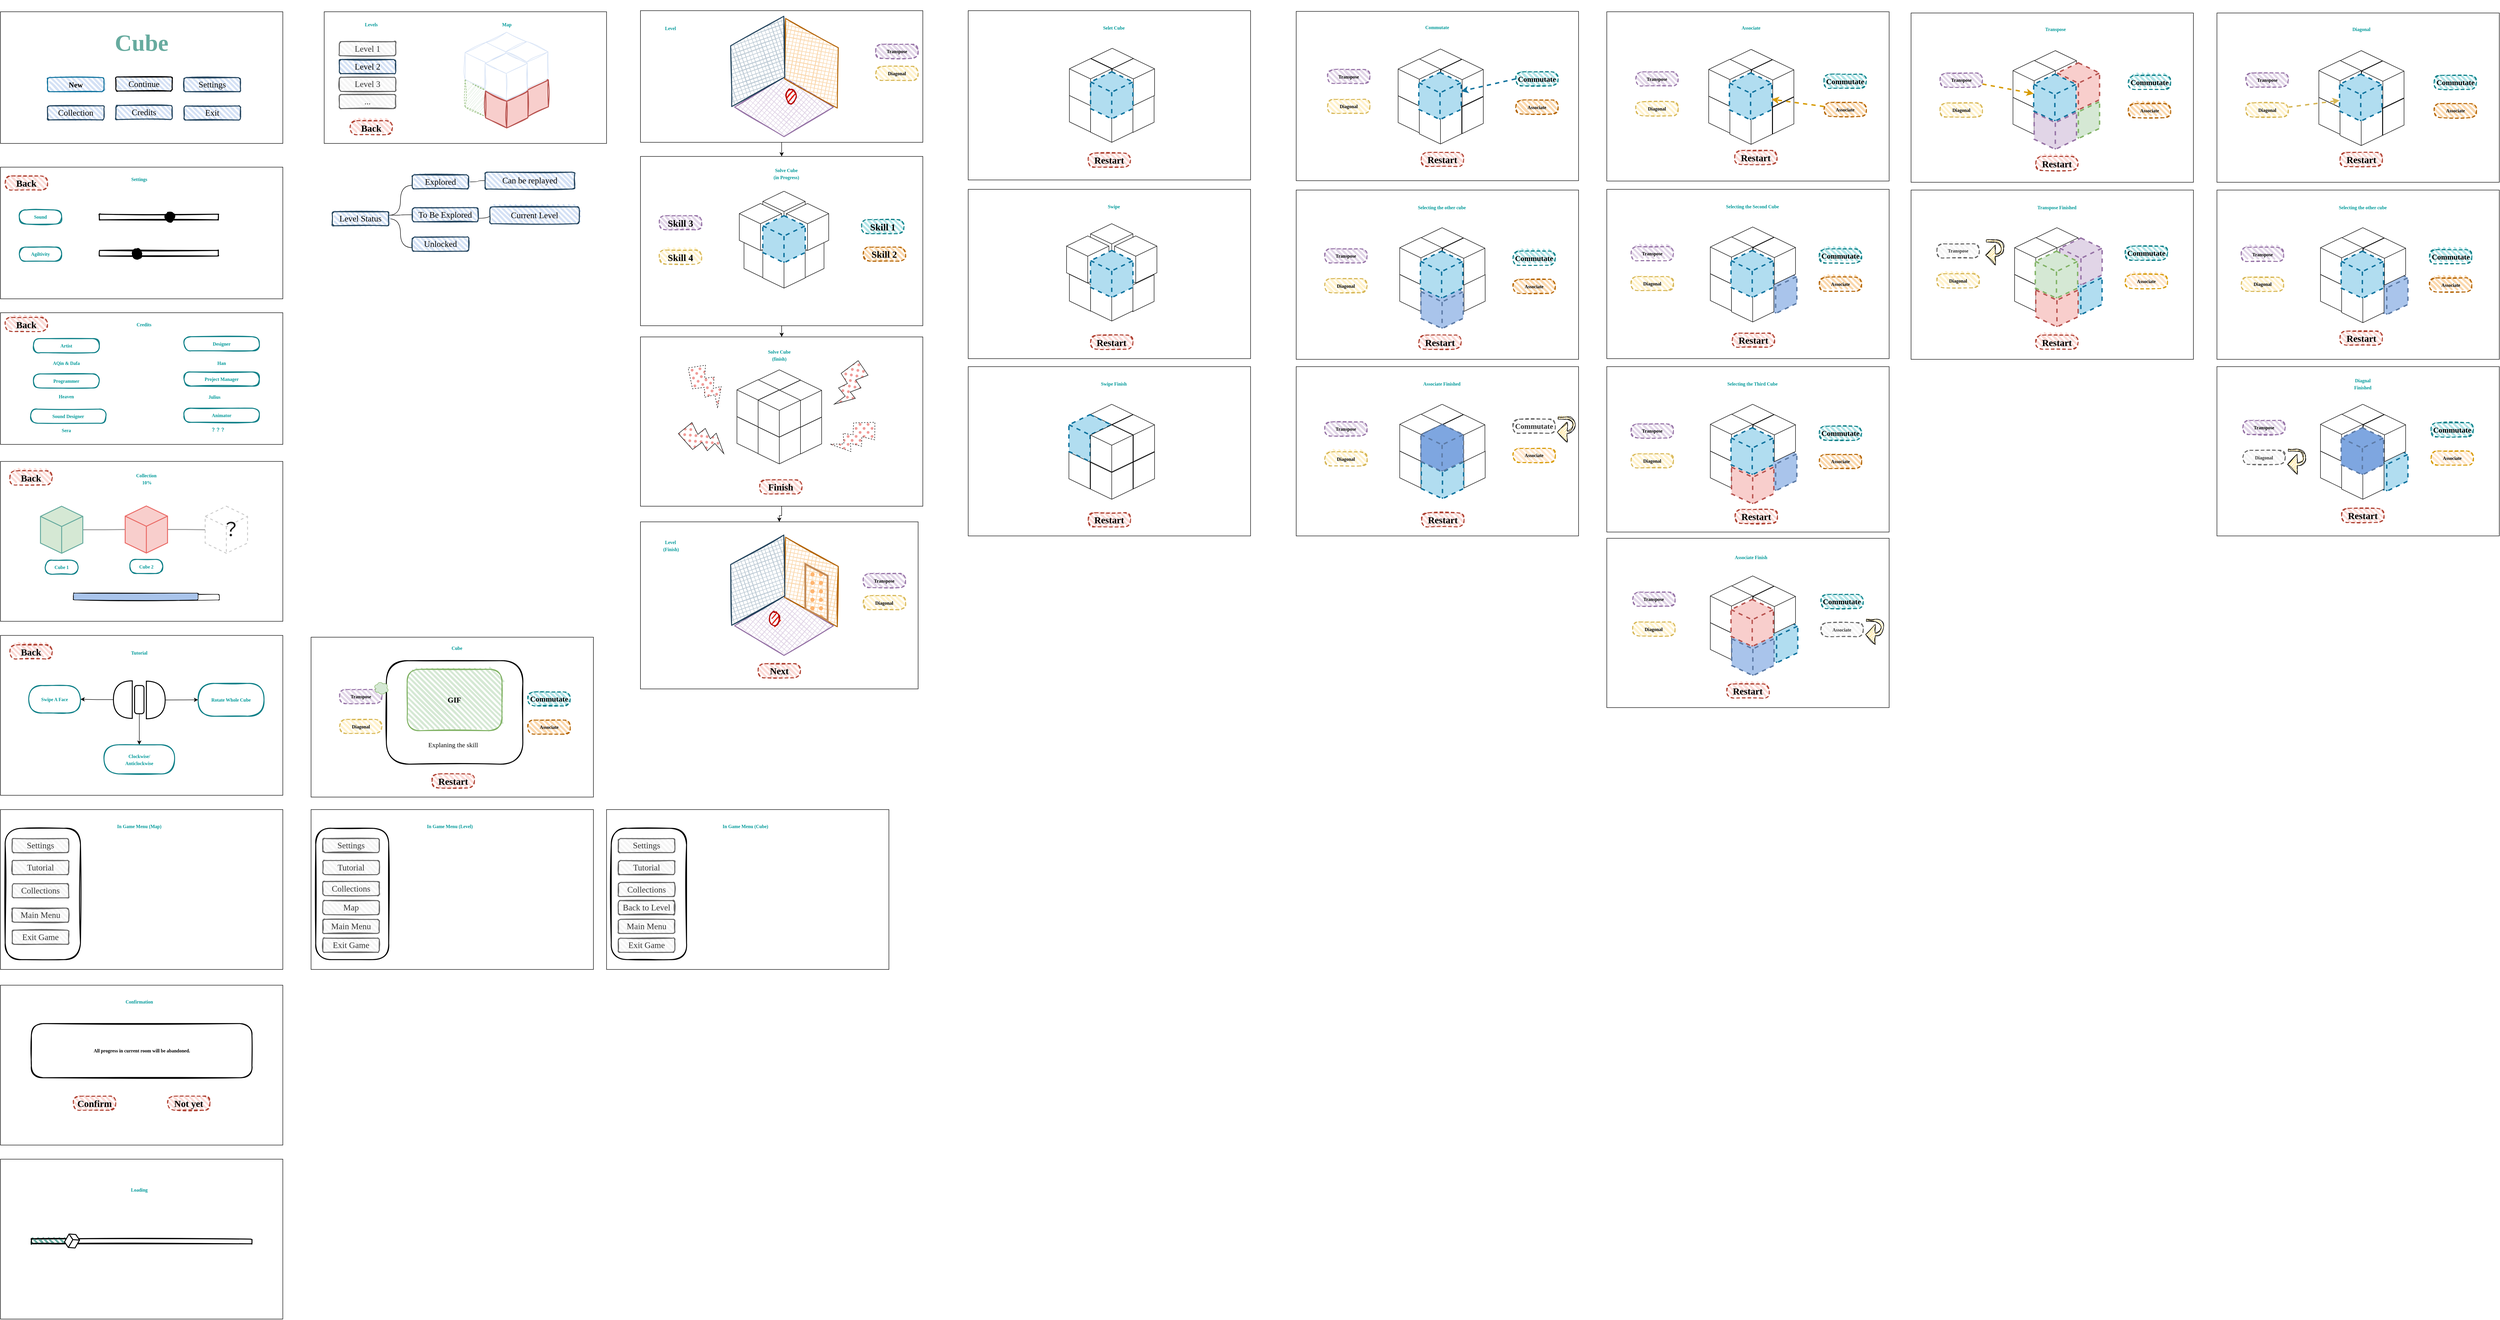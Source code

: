 <mxfile version="21.6.6" type="github">
  <diagram name="第 1 页" id="stkLOypLZ-UmR0rTxk0s">
    <mxGraphModel dx="1211" dy="702" grid="1" gridSize="10" guides="1" tooltips="1" connect="1" arrows="1" fold="1" page="1" pageScale="1" pageWidth="827" pageHeight="1169" math="0" shadow="0">
      <root>
        <mxCell id="0" />
        <mxCell id="1" parent="0" />
        <mxCell id="WRboyPtA0cGVxALPe9MC-111" value="" style="rounded=0;whiteSpace=wrap;html=1;" parent="1" vertex="1">
          <mxGeometry x="727.91" y="40.0" width="600" height="280" as="geometry" />
        </mxCell>
        <mxCell id="WRboyPtA0cGVxALPe9MC-2" value="" style="rounded=0;whiteSpace=wrap;html=1;" parent="1" vertex="1">
          <mxGeometry x="40" y="40" width="600" height="280" as="geometry" />
        </mxCell>
        <mxCell id="WRboyPtA0cGVxALPe9MC-5" value="&lt;font color=&quot;#67ab9f&quot; face=&quot;Comic Sans MS&quot; style=&quot;font-size: 50px;&quot;&gt;&lt;b&gt;Cube&lt;/b&gt;&lt;/font&gt;" style="text;html=1;strokeColor=none;fillColor=none;align=center;verticalAlign=middle;whiteSpace=wrap;rounded=0;" parent="1" vertex="1">
          <mxGeometry x="40" y="90" width="600" height="30" as="geometry" />
        </mxCell>
        <mxCell id="WRboyPtA0cGVxALPe9MC-6" value="&lt;font style=&quot;font-size: 16px;&quot; face=&quot;Comic Sans MS&quot;&gt;&lt;b&gt;New&lt;/b&gt;&lt;/font&gt;" style="rounded=1;whiteSpace=wrap;html=1;strokeWidth=2;fillWeight=4;hachureGap=8;hachureAngle=45;fillColor=#D4E1F5;sketch=1;strokeColor=#10739e;" parent="1" vertex="1">
          <mxGeometry x="140" y="180" width="120" height="30" as="geometry" />
        </mxCell>
        <mxCell id="WRboyPtA0cGVxALPe9MC-52" style="edgeStyle=orthogonalEdgeStyle;rounded=0;orthogonalLoop=1;jettySize=auto;html=1;exitX=0.5;exitY=1;exitDx=0;exitDy=0;entryX=0.5;entryY=0;entryDx=0;entryDy=0;" parent="1" source="WRboyPtA0cGVxALPe9MC-10" target="WRboyPtA0cGVxALPe9MC-12" edge="1">
          <mxGeometry relative="1" as="geometry" />
        </mxCell>
        <mxCell id="WRboyPtA0cGVxALPe9MC-10" value="" style="rounded=0;whiteSpace=wrap;html=1;" parent="1" vertex="1">
          <mxGeometry x="1400" y="37.66" width="600" height="280" as="geometry" />
        </mxCell>
        <mxCell id="WRboyPtA0cGVxALPe9MC-189" style="edgeStyle=orthogonalEdgeStyle;rounded=0;orthogonalLoop=1;jettySize=auto;html=1;exitX=0.5;exitY=1;exitDx=0;exitDy=0;" parent="1" source="WRboyPtA0cGVxALPe9MC-12" target="WRboyPtA0cGVxALPe9MC-161" edge="1">
          <mxGeometry relative="1" as="geometry" />
        </mxCell>
        <mxCell id="WRboyPtA0cGVxALPe9MC-12" value="" style="rounded=0;whiteSpace=wrap;html=1;" parent="1" vertex="1">
          <mxGeometry x="1400" y="347.66" width="600" height="360" as="geometry" />
        </mxCell>
        <mxCell id="WRboyPtA0cGVxALPe9MC-20" value="" style="html=1;whiteSpace=wrap;shape=isoCube2;backgroundOutline=1;isoAngle=15;" parent="1" vertex="1">
          <mxGeometry x="1620" y="507.66" width="90" height="100" as="geometry" />
        </mxCell>
        <mxCell id="WRboyPtA0cGVxALPe9MC-23" value="" style="html=1;whiteSpace=wrap;shape=isoCube2;backgroundOutline=1;isoAngle=15;" parent="1" vertex="1">
          <mxGeometry x="1700" y="507.66" width="90" height="100" as="geometry" />
        </mxCell>
        <mxCell id="WRboyPtA0cGVxALPe9MC-24" value="" style="html=1;whiteSpace=wrap;shape=isoCube2;backgroundOutline=1;isoAngle=15;" parent="1" vertex="1">
          <mxGeometry x="1660" y="527.66" width="90" height="100" as="geometry" />
        </mxCell>
        <mxCell id="WRboyPtA0cGVxALPe9MC-29" value="" style="html=1;whiteSpace=wrap;shape=isoCube2;backgroundOutline=1;isoAngle=15;" parent="1" vertex="1">
          <mxGeometry x="1660" y="421.66" width="90" height="100" as="geometry" />
        </mxCell>
        <mxCell id="WRboyPtA0cGVxALPe9MC-30" value="" style="html=1;whiteSpace=wrap;shape=isoCube2;backgroundOutline=1;isoAngle=15;" parent="1" vertex="1">
          <mxGeometry x="1610" y="447.66" width="90" height="100" as="geometry" />
        </mxCell>
        <mxCell id="WRboyPtA0cGVxALPe9MC-31" value="" style="html=1;whiteSpace=wrap;shape=isoCube2;backgroundOutline=1;isoAngle=15;" parent="1" vertex="1">
          <mxGeometry x="1710" y="447.66" width="90" height="100" as="geometry" />
        </mxCell>
        <mxCell id="WRboyPtA0cGVxALPe9MC-32" value="" style="html=1;whiteSpace=wrap;shape=isoCube2;backgroundOutline=1;isoAngle=15;strokeColor=#10739e;fillColor=#b1ddf0;strokeWidth=3;dashed=1;" parent="1" vertex="1">
          <mxGeometry x="1660" y="473.66" width="90" height="100" as="geometry" />
        </mxCell>
        <mxCell id="WRboyPtA0cGVxALPe9MC-48" value="" style="html=1;whiteSpace=wrap;aspect=fixed;shape=rhombus;perimeter=rhombusPerimeter;strokeWidth=2;fillWeight=-1;hachureGap=8;fillStyle=cross-hatch;fillColor=#e1d5e7;sketch=1;strokeColor=#9673a6;" parent="1" vertex="1">
          <mxGeometry x="1600" y="179.66" width="210" height="126" as="geometry" />
        </mxCell>
        <mxCell id="WRboyPtA0cGVxALPe9MC-49" value="" style="html=1;whiteSpace=wrap;aspect=fixed;shape=rhombus;rotation=-120;fillColor=#fad7ac;strokeColor=#b46504;perimeter=rhombusPerimeter;strokeWidth=2;fillWeight=-1;hachureGap=8;fillStyle=cross-hatch;sketch=1;" parent="1" vertex="1">
          <mxGeometry x="1653.27" y="83.55" width="220" height="132" as="geometry" />
        </mxCell>
        <mxCell id="WRboyPtA0cGVxALPe9MC-50" value="" style="html=1;whiteSpace=wrap;aspect=fixed;shape=rhombus;rotation=120;fillColor=#bac8d3;strokeColor=#23445d;perimeter=rhombusPerimeter;strokeWidth=2;fillWeight=-1;hachureGap=8;fillStyle=cross-hatch;sketch=1;" parent="1" vertex="1">
          <mxGeometry x="1538.33" y="79.16" width="221.67" height="133" as="geometry" />
        </mxCell>
        <mxCell id="WRboyPtA0cGVxALPe9MC-51" value="" style="shape=ellipse;whiteSpace=wrap;html=1;perimeter=ellipsePerimeter;strokeWidth=2;fillWeight=2;hachureGap=8;fillColor=#e51400;fillStyle=dots;sketch=1;fontColor=#ffffff;strokeColor=#B20000;" parent="1" vertex="1">
          <mxGeometry x="1710" y="205" width="20" height="30" as="geometry" />
        </mxCell>
        <mxCell id="WRboyPtA0cGVxALPe9MC-64" value="&lt;font style=&quot;font-size: 20px;&quot; face=&quot;Comic Sans MS&quot;&gt;&lt;b&gt;Skill 1&lt;/b&gt;&lt;/font&gt;" style="html=1;whiteSpace=wrap;shape=label;backgroundOutline=1;isoAngle=15;rounded=1;strokeWidth=2;fillWeight=4;hachureGap=8;hachureAngle=45;fillColor=#b0e3e6;sketch=1;arcSize=50;strokeColor=#0e8088;dashed=1;" parent="1" vertex="1">
          <mxGeometry x="1870" y="481.92" width="90" height="30" as="geometry" />
        </mxCell>
        <mxCell id="WRboyPtA0cGVxALPe9MC-68" value="&lt;font size=&quot;1&quot; face=&quot;Comic Sans MS&quot;&gt;&lt;b style=&quot;font-size: 20px;&quot;&gt;Skill 2&lt;/b&gt;&lt;/font&gt;" style="html=1;whiteSpace=wrap;shape=label;backgroundOutline=1;isoAngle=15;rounded=1;strokeWidth=2;fillWeight=4;hachureGap=8;hachureAngle=45;fillColor=#fad7ac;sketch=1;arcSize=50;strokeColor=#b46504;dashed=1;" parent="1" vertex="1">
          <mxGeometry x="1873.27" y="540.48" width="90" height="30" as="geometry" />
        </mxCell>
        <mxCell id="WRboyPtA0cGVxALPe9MC-82" value="&lt;font style=&quot;font-size: 18px;&quot; face=&quot;Comic Sans MS&quot;&gt;Collection&lt;/font&gt;" style="rounded=1;whiteSpace=wrap;html=1;strokeWidth=2;fillWeight=4;hachureGap=8;hachureAngle=45;fillColor=#D4E1F5;sketch=1;strokeColor=#23445d;" parent="1" vertex="1">
          <mxGeometry x="140" y="240" width="120" height="30" as="geometry" />
        </mxCell>
        <mxCell id="WRboyPtA0cGVxALPe9MC-83" value="&lt;font style=&quot;font-size: 18px;&quot; face=&quot;Comic Sans MS&quot;&gt;Settings&lt;/font&gt;" style="rounded=1;whiteSpace=wrap;html=1;strokeWidth=2;fillWeight=4;hachureGap=8;hachureAngle=45;fillColor=#D4E1F5;sketch=1;strokeColor=#23445d;" parent="1" vertex="1">
          <mxGeometry x="430" y="180" width="120" height="30" as="geometry" />
        </mxCell>
        <mxCell id="WRboyPtA0cGVxALPe9MC-84" value="&lt;font style=&quot;font-size: 18px;&quot; face=&quot;Comic Sans MS&quot;&gt;Credits&lt;/font&gt;" style="rounded=1;whiteSpace=wrap;html=1;strokeWidth=2;fillWeight=4;hachureGap=8;hachureAngle=45;fillColor=#D4E1F5;sketch=1;strokeColor=#23445d;" parent="1" vertex="1">
          <mxGeometry x="285.01" y="239.22" width="120" height="30" as="geometry" />
        </mxCell>
        <mxCell id="WRboyPtA0cGVxALPe9MC-85" value="" style="rounded=0;whiteSpace=wrap;html=1;" parent="1" vertex="1">
          <mxGeometry x="1400" y="1124.72" width="590" height="355.28" as="geometry" />
        </mxCell>
        <mxCell id="WRboyPtA0cGVxALPe9MC-87" value="" style="html=1;whiteSpace=wrap;aspect=fixed;shape=rhombus;perimeter=rhombusPerimeter;strokeWidth=2;fillWeight=-1;hachureGap=8;fillStyle=cross-hatch;fillColor=#e1d5e7;sketch=1;strokeColor=#9673a6;" parent="1" vertex="1">
          <mxGeometry x="1600" y="1282.72" width="210" height="126" as="geometry" />
        </mxCell>
        <mxCell id="WRboyPtA0cGVxALPe9MC-88" value="" style="html=1;whiteSpace=wrap;aspect=fixed;shape=rhombus;rotation=-120;fillColor=#fad7ac;strokeColor=#b46504;perimeter=rhombusPerimeter;strokeWidth=2;fillWeight=-1;hachureGap=8;fillStyle=cross-hatch;sketch=1;" parent="1" vertex="1">
          <mxGeometry x="1653.27" y="1186.61" width="220" height="132" as="geometry" />
        </mxCell>
        <mxCell id="WRboyPtA0cGVxALPe9MC-89" value="" style="html=1;whiteSpace=wrap;aspect=fixed;shape=rhombus;rotation=120;fillColor=#bac8d3;strokeColor=#23445d;perimeter=rhombusPerimeter;strokeWidth=2;fillWeight=-1;hachureGap=8;fillStyle=cross-hatch;sketch=1;" parent="1" vertex="1">
          <mxGeometry x="1538.33" y="1182.22" width="221.67" height="133" as="geometry" />
        </mxCell>
        <mxCell id="WRboyPtA0cGVxALPe9MC-90" value="" style="shape=ellipse;whiteSpace=wrap;html=1;perimeter=ellipsePerimeter;strokeWidth=2;fillWeight=2;hachureGap=8;fillColor=#e51400;fillStyle=dots;sketch=1;fontColor=#ffffff;strokeColor=#B20000;" parent="1" vertex="1">
          <mxGeometry x="1675" y="1315.72" width="20" height="30" as="geometry" />
        </mxCell>
        <mxCell id="WRboyPtA0cGVxALPe9MC-125" value="&lt;font color=&quot;#009999&quot; size=&quot;1&quot; face=&quot;Comic Sans MS&quot;&gt;&lt;b style=&quot;&quot;&gt;Level&amp;nbsp;&lt;br&gt;&lt;/b&gt;&lt;/font&gt;" style="html=1;whiteSpace=wrap;shape=label;backgroundOutline=1;isoAngle=15;rounded=1;strokeWidth=2;fillWeight=4;hachureGap=8;hachureAngle=45;fillColor=none;sketch=1;arcSize=50;strokeColor=none;" parent="1" vertex="1">
          <mxGeometry x="1420" y="60.1" width="90" height="30" as="geometry" />
        </mxCell>
        <mxCell id="WRboyPtA0cGVxALPe9MC-126" value="" style="rounded=0;whiteSpace=wrap;html=1;" parent="1" vertex="1">
          <mxGeometry x="40" y="370.45" width="600" height="280" as="geometry" />
        </mxCell>
        <mxCell id="WRboyPtA0cGVxALPe9MC-134" value="&lt;font color=&quot;#009999&quot; size=&quot;1&quot; face=&quot;Comic Sans MS&quot;&gt;&lt;b style=&quot;&quot;&gt;Map&lt;br&gt;&lt;/b&gt;&lt;/font&gt;" style="html=1;whiteSpace=wrap;shape=label;backgroundOutline=1;isoAngle=15;rounded=1;strokeWidth=2;fillWeight=4;hachureGap=8;hachureAngle=45;fillColor=none;sketch=1;arcSize=50;strokeColor=none;" parent="1" vertex="1">
          <mxGeometry x="1070.78" y="51.5" width="90" height="30" as="geometry" />
        </mxCell>
        <mxCell id="WRboyPtA0cGVxALPe9MC-137" value="&lt;font color=&quot;#009999&quot; size=&quot;1&quot; face=&quot;Comic Sans MS&quot;&gt;&lt;b style=&quot;&quot;&gt;Solve Cube &lt;br&gt;(in Progress)&lt;br&gt;&lt;/b&gt;&lt;/font&gt;" style="html=1;whiteSpace=wrap;shape=label;backgroundOutline=1;isoAngle=15;rounded=1;strokeWidth=2;fillWeight=4;hachureGap=8;hachureAngle=45;fillColor=none;sketch=1;arcSize=50;strokeColor=none;" parent="1" vertex="1">
          <mxGeometry x="1630" y="369.1" width="160" height="30" as="geometry" />
        </mxCell>
        <mxCell id="WRboyPtA0cGVxALPe9MC-138" value="&lt;font color=&quot;#009999&quot; size=&quot;1&quot; face=&quot;Comic Sans MS&quot;&gt;&lt;b style=&quot;&quot;&gt;Level&amp;nbsp;&lt;br&gt;(Finish)&lt;br&gt;&lt;/b&gt;&lt;/font&gt;" style="html=1;whiteSpace=wrap;shape=label;backgroundOutline=1;isoAngle=15;rounded=1;strokeWidth=2;fillWeight=4;hachureGap=8;hachureAngle=45;fillColor=none;sketch=1;arcSize=50;strokeColor=none;" parent="1" vertex="1">
          <mxGeometry x="1420" y="1159.72" width="90" height="30" as="geometry" />
        </mxCell>
        <mxCell id="WRboyPtA0cGVxALPe9MC-148" value="" style="shape=parallelogram;perimeter=parallelogramPerimeter;whiteSpace=wrap;html=1;fixedSize=1;size=25;rotation=-90;fillColor=#FFB570;strokeColor=#C48B56;strokeWidth=4;fillStyle=dots;" parent="1" vertex="1">
          <mxGeometry x="1714" y="1250.72" width="120" height="47.5" as="geometry" />
        </mxCell>
        <mxCell id="WRboyPtA0cGVxALPe9MC-149" value="&lt;font color=&quot;#009999&quot; size=&quot;1&quot; face=&quot;Comic Sans MS&quot;&gt;&lt;b style=&quot;&quot;&gt;Settings&lt;br&gt;&lt;/b&gt;&lt;/font&gt;" style="html=1;whiteSpace=wrap;shape=label;backgroundOutline=1;isoAngle=15;rounded=1;strokeWidth=2;fillWeight=4;hachureGap=8;hachureAngle=45;fillColor=none;sketch=1;arcSize=50;strokeColor=none;" parent="1" vertex="1">
          <mxGeometry x="290" y="380.9" width="90" height="30" as="geometry" />
        </mxCell>
        <mxCell id="WRboyPtA0cGVxALPe9MC-153" value="&lt;font color=&quot;#009999&quot; size=&quot;1&quot; face=&quot;Comic Sans MS&quot;&gt;&lt;b style=&quot;&quot;&gt;Sound&lt;/b&gt;&lt;/font&gt;" style="html=1;whiteSpace=wrap;shape=label;backgroundOutline=1;isoAngle=15;rounded=1;strokeWidth=2;fillWeight=4;hachureGap=8;hachureAngle=45;fillColor=none;sketch=1;arcSize=50;strokeColor=#0e8088;" parent="1" vertex="1">
          <mxGeometry x="80" y="461.45" width="90" height="30" as="geometry" />
        </mxCell>
        <mxCell id="WRboyPtA0cGVxALPe9MC-154" value="&lt;font color=&quot;#009999&quot; size=&quot;1&quot; face=&quot;Comic Sans MS&quot;&gt;&lt;b style=&quot;&quot;&gt;Agiltivity&lt;/b&gt;&lt;/font&gt;" style="html=1;whiteSpace=wrap;shape=label;backgroundOutline=1;isoAngle=15;rounded=1;strokeWidth=2;fillWeight=4;hachureGap=8;hachureAngle=45;fillColor=none;sketch=1;arcSize=50;strokeColor=#0e8088;" parent="1" vertex="1">
          <mxGeometry x="80" y="540.45" width="90" height="30" as="geometry" />
        </mxCell>
        <mxCell id="WRboyPtA0cGVxALPe9MC-194" style="edgeStyle=orthogonalEdgeStyle;rounded=0;orthogonalLoop=1;jettySize=auto;html=1;exitX=0.5;exitY=1;exitDx=0;exitDy=0;" parent="1" source="WRboyPtA0cGVxALPe9MC-161" target="WRboyPtA0cGVxALPe9MC-85" edge="1">
          <mxGeometry relative="1" as="geometry" />
        </mxCell>
        <mxCell id="WRboyPtA0cGVxALPe9MC-161" value="" style="rounded=0;whiteSpace=wrap;html=1;" parent="1" vertex="1">
          <mxGeometry x="1400" y="731.47" width="600" height="360" as="geometry" />
        </mxCell>
        <mxCell id="WRboyPtA0cGVxALPe9MC-162" value="" style="html=1;whiteSpace=wrap;shape=isoCube2;backgroundOutline=1;isoAngle=15;" parent="1" vertex="1">
          <mxGeometry x="1605" y="835.47" width="90" height="100" as="geometry" />
        </mxCell>
        <mxCell id="WRboyPtA0cGVxALPe9MC-163" value="" style="html=1;whiteSpace=wrap;shape=isoCube2;backgroundOutline=1;isoAngle=15;" parent="1" vertex="1">
          <mxGeometry x="1605" y="879.47" width="90" height="100" as="geometry" />
        </mxCell>
        <mxCell id="WRboyPtA0cGVxALPe9MC-164" value="" style="html=1;whiteSpace=wrap;shape=isoCube2;backgroundOutline=1;isoAngle=15;" parent="1" vertex="1">
          <mxGeometry x="1695" y="880.47" width="90" height="100" as="geometry" />
        </mxCell>
        <mxCell id="WRboyPtA0cGVxALPe9MC-165" value="" style="html=1;whiteSpace=wrap;shape=isoCube2;backgroundOutline=1;isoAngle=15;" parent="1" vertex="1">
          <mxGeometry x="1650" y="901.47" width="90" height="100" as="geometry" />
        </mxCell>
        <mxCell id="WRboyPtA0cGVxALPe9MC-166" value="" style="html=1;whiteSpace=wrap;shape=isoCube2;backgroundOutline=1;isoAngle=15;" parent="1" vertex="1">
          <mxGeometry x="1650" y="801.47" width="90" height="100" as="geometry" />
        </mxCell>
        <mxCell id="WRboyPtA0cGVxALPe9MC-167" value="" style="html=1;whiteSpace=wrap;shape=isoCube2;backgroundOutline=1;isoAngle=15;" parent="1" vertex="1">
          <mxGeometry x="1605" y="822.47" width="90" height="100" as="geometry" />
        </mxCell>
        <mxCell id="WRboyPtA0cGVxALPe9MC-168" value="" style="html=1;whiteSpace=wrap;shape=isoCube2;backgroundOutline=1;isoAngle=15;" parent="1" vertex="1">
          <mxGeometry x="1695" y="823.47" width="90" height="100" as="geometry" />
        </mxCell>
        <mxCell id="WRboyPtA0cGVxALPe9MC-169" value="" style="html=1;whiteSpace=wrap;shape=isoCube2;backgroundOutline=1;isoAngle=15;strokeColor=#000000;fillColor=default;" parent="1" vertex="1">
          <mxGeometry x="1650" y="844.47" width="90" height="100" as="geometry" />
        </mxCell>
        <mxCell id="WRboyPtA0cGVxALPe9MC-172" value="&lt;font face=&quot;Comic Sans MS&quot;&gt;&lt;span style=&quot;font-size: 20px;&quot;&gt;&lt;b&gt;Finish&lt;/b&gt;&lt;/span&gt;&lt;/font&gt;" style="html=1;whiteSpace=wrap;shape=label;backgroundOutline=1;isoAngle=15;rounded=1;strokeWidth=2;fillWeight=4;hachureGap=8;hachureAngle=45;fillColor=#fad9d5;sketch=1;arcSize=50;strokeColor=#ae4132;dashed=1;" parent="1" vertex="1">
          <mxGeometry x="1653.27" y="1035.47" width="90" height="30" as="geometry" />
        </mxCell>
        <mxCell id="WRboyPtA0cGVxALPe9MC-174" value="&lt;font color=&quot;#009999&quot; size=&quot;1&quot; face=&quot;Comic Sans MS&quot;&gt;&lt;b style=&quot;&quot;&gt;Solve Cube &lt;br&gt;(finish)&lt;br&gt;&lt;/b&gt;&lt;/font&gt;" style="html=1;whiteSpace=wrap;shape=label;backgroundOutline=1;isoAngle=15;rounded=1;strokeWidth=2;fillWeight=4;hachureGap=8;hachureAngle=45;fillColor=none;sketch=1;arcSize=50;strokeColor=none;" parent="1" vertex="1">
          <mxGeometry x="1615" y="755.47" width="160" height="30" as="geometry" />
        </mxCell>
        <mxCell id="WRboyPtA0cGVxALPe9MC-175" value="" style="rounded=1;whiteSpace=wrap;html=1;strokeWidth=2;fillWeight=4;hachureGap=8;hachureAngle=45;fillColor=none;sketch=1;fillStyle=hachure;" parent="1" vertex="1">
          <mxGeometry x="250" y="470.45" width="253" height="12" as="geometry" />
        </mxCell>
        <mxCell id="WRboyPtA0cGVxALPe9MC-186" value="" style="ellipse;whiteSpace=wrap;html=1;strokeWidth=2;fillWeight=2;hachureGap=8;fillColor=#000000;fillStyle=solid;sketch=1;" parent="1" vertex="1">
          <mxGeometry x="390" y="465.95" width="20" height="21" as="geometry" />
        </mxCell>
        <mxCell id="WRboyPtA0cGVxALPe9MC-190" value="" style="verticalLabelPosition=bottom;verticalAlign=top;html=1;shape=mxgraph.basic.flash;rotation=10;fillColor=#F19C99;fillStyle=dots;gradientColor=none;" parent="1" vertex="1">
          <mxGeometry x="1820" y="780.47" width="60" height="100" as="geometry" />
        </mxCell>
        <mxCell id="WRboyPtA0cGVxALPe9MC-191" value="" style="verticalLabelPosition=bottom;verticalAlign=top;html=1;shape=mxgraph.basic.flash;rotation=-85;fillColor=#F19C99;fillStyle=dots;gradientColor=none;" parent="1" vertex="1">
          <mxGeometry x="1500" y="895.47" width="60" height="100" as="geometry" />
        </mxCell>
        <mxCell id="WRboyPtA0cGVxALPe9MC-192" value="" style="verticalLabelPosition=bottom;verticalAlign=top;html=1;shape=mxgraph.basic.flash;rotation=-55;fillColor=#F19C99;fillStyle=dots;gradientColor=none;dashed=1;" parent="1" vertex="1">
          <mxGeometry x="1510" y="779.47" width="60" height="100" as="geometry" />
        </mxCell>
        <mxCell id="WRboyPtA0cGVxALPe9MC-193" value="" style="verticalLabelPosition=bottom;verticalAlign=top;html=1;shape=mxgraph.basic.flash;rotation=45;fillColor=#F19C99;fillStyle=dots;gradientColor=none;dashed=1;" parent="1" vertex="1">
          <mxGeometry x="1830" y="895.47" width="60" height="100" as="geometry" />
        </mxCell>
        <mxCell id="WRboyPtA0cGVxALPe9MC-203" value="" style="rounded=0;whiteSpace=wrap;html=1;" parent="1" vertex="1">
          <mxGeometry x="3453.43" y="40" width="600" height="360" as="geometry" />
        </mxCell>
        <mxCell id="WRboyPtA0cGVxALPe9MC-204" value="" style="html=1;whiteSpace=wrap;shape=isoCube2;backgroundOutline=1;isoAngle=15;" parent="1" vertex="1">
          <mxGeometry x="3670" y="198" width="90" height="100" as="geometry" />
        </mxCell>
        <mxCell id="WRboyPtA0cGVxALPe9MC-205" value="" style="html=1;whiteSpace=wrap;shape=isoCube2;backgroundOutline=1;isoAngle=15;" parent="1" vertex="1">
          <mxGeometry x="3761" y="200" width="90" height="100" as="geometry" />
        </mxCell>
        <mxCell id="WRboyPtA0cGVxALPe9MC-206" value="" style="html=1;whiteSpace=wrap;shape=isoCube2;backgroundOutline=1;isoAngle=15;" parent="1" vertex="1">
          <mxGeometry x="3715" y="222" width="90" height="100" as="geometry" />
        </mxCell>
        <mxCell id="WRboyPtA0cGVxALPe9MC-207" value="" style="html=1;whiteSpace=wrap;shape=isoCube2;backgroundOutline=1;isoAngle=15;" parent="1" vertex="1">
          <mxGeometry x="3715" y="120" width="90" height="100" as="geometry" />
        </mxCell>
        <mxCell id="WRboyPtA0cGVxALPe9MC-208" value="" style="html=1;whiteSpace=wrap;shape=isoCube2;backgroundOutline=1;isoAngle=15;" parent="1" vertex="1">
          <mxGeometry x="3670" y="141" width="90" height="100" as="geometry" />
        </mxCell>
        <mxCell id="WRboyPtA0cGVxALPe9MC-209" value="" style="html=1;whiteSpace=wrap;shape=isoCube2;backgroundOutline=1;isoAngle=15;" parent="1" vertex="1">
          <mxGeometry x="3761" y="142" width="90" height="100" as="geometry" />
        </mxCell>
        <mxCell id="WRboyPtA0cGVxALPe9MC-210" value="" style="html=1;whiteSpace=wrap;shape=isoCube2;backgroundOutline=1;isoAngle=15;strokeColor=#10739e;fillColor=#b1ddf0;strokeWidth=3;dashed=1;" parent="1" vertex="1">
          <mxGeometry x="3714" y="170" width="90" height="100" as="geometry" />
        </mxCell>
        <mxCell id="WRboyPtA0cGVxALPe9MC-214" value="&lt;font color=&quot;#009999&quot; size=&quot;1&quot; face=&quot;Comic Sans MS&quot;&gt;&lt;b style=&quot;&quot;&gt;Associate&lt;br&gt;&lt;/b&gt;&lt;/font&gt;" style="html=1;whiteSpace=wrap;shape=label;backgroundOutline=1;isoAngle=15;rounded=1;strokeWidth=2;fillWeight=4;hachureGap=8;hachureAngle=45;fillColor=none;sketch=1;arcSize=50;strokeColor=none;" parent="1" vertex="1">
          <mxGeometry x="3680" y="59.1" width="160" height="30" as="geometry" />
        </mxCell>
        <mxCell id="WRboyPtA0cGVxALPe9MC-219" value="" style="endArrow=classic;html=1;rounded=1;strokeWidth=3;dashed=1;strokeColor=#d79b00;fillColor=#ffe6cc;" parent="1" source="f5sMdZb20vZAGmIz1vKw-167" target="WRboyPtA0cGVxALPe9MC-210" edge="1">
          <mxGeometry width="50" height="50" relative="1" as="geometry">
            <mxPoint x="3920" y="86.44" as="sourcePoint" />
            <mxPoint x="3940" y="291.44" as="targetPoint" />
            <Array as="points" />
          </mxGeometry>
        </mxCell>
        <mxCell id="WRboyPtA0cGVxALPe9MC-220" value="" style="rounded=0;whiteSpace=wrap;html=1;" parent="1" vertex="1">
          <mxGeometry x="3453.43" y="417.66" width="600" height="360" as="geometry" />
        </mxCell>
        <mxCell id="WRboyPtA0cGVxALPe9MC-221" value="" style="html=1;whiteSpace=wrap;shape=isoCube2;backgroundOutline=1;isoAngle=15;" parent="1" vertex="1">
          <mxGeometry x="3673.43" y="575.66" width="90" height="100" as="geometry" />
        </mxCell>
        <mxCell id="WRboyPtA0cGVxALPe9MC-222" value="" style="html=1;whiteSpace=wrap;shape=isoCube2;backgroundOutline=1;isoAngle=15;dashed=1;strokeWidth=3;strokeColor=#5D7BA6;fillColor=#A9C4EB;" parent="1" vertex="1">
          <mxGeometry x="3767.24" y="581.54" width="90" height="100" as="geometry" />
        </mxCell>
        <mxCell id="WRboyPtA0cGVxALPe9MC-223" value="" style="html=1;whiteSpace=wrap;shape=isoCube2;backgroundOutline=1;isoAngle=15;strokeWidth=1;" parent="1" vertex="1">
          <mxGeometry x="3718.43" y="599.66" width="90" height="100" as="geometry" />
        </mxCell>
        <mxCell id="WRboyPtA0cGVxALPe9MC-224" value="" style="html=1;whiteSpace=wrap;shape=isoCube2;backgroundOutline=1;isoAngle=15;" parent="1" vertex="1">
          <mxGeometry x="3718.43" y="497.66" width="90" height="100" as="geometry" />
        </mxCell>
        <mxCell id="WRboyPtA0cGVxALPe9MC-225" value="" style="html=1;whiteSpace=wrap;shape=isoCube2;backgroundOutline=1;isoAngle=15;" parent="1" vertex="1">
          <mxGeometry x="3673.43" y="518.66" width="90" height="100" as="geometry" />
        </mxCell>
        <mxCell id="WRboyPtA0cGVxALPe9MC-226" value="" style="html=1;whiteSpace=wrap;shape=isoCube2;backgroundOutline=1;isoAngle=15;" parent="1" vertex="1">
          <mxGeometry x="3764.43" y="519.66" width="90" height="100" as="geometry" />
        </mxCell>
        <mxCell id="WRboyPtA0cGVxALPe9MC-227" value="" style="html=1;whiteSpace=wrap;shape=isoCube2;backgroundOutline=1;isoAngle=15;strokeColor=#10739e;fillColor=#B1DDF0;strokeWidth=3;dashed=1;" parent="1" vertex="1">
          <mxGeometry x="3717.43" y="547.66" width="90" height="100" as="geometry" />
        </mxCell>
        <mxCell id="WRboyPtA0cGVxALPe9MC-231" value="&lt;font color=&quot;#009999&quot; size=&quot;1&quot; face=&quot;Comic Sans MS&quot;&gt;&lt;b style=&quot;&quot;&gt;Selecting the Second Cube&lt;br&gt;&lt;/b&gt;&lt;/font&gt;" style="html=1;whiteSpace=wrap;shape=label;backgroundOutline=1;isoAngle=15;rounded=1;strokeWidth=2;fillWeight=4;hachureGap=8;hachureAngle=45;fillColor=none;sketch=1;arcSize=50;strokeColor=none;" parent="1" vertex="1">
          <mxGeometry x="3683.43" y="439.1" width="160" height="30" as="geometry" />
        </mxCell>
        <mxCell id="WRboyPtA0cGVxALPe9MC-259" value="" style="rounded=0;whiteSpace=wrap;html=1;" parent="1" vertex="1">
          <mxGeometry x="2096.43" y="417.66" width="600" height="360" as="geometry" />
        </mxCell>
        <mxCell id="WRboyPtA0cGVxALPe9MC-260" value="" style="html=1;whiteSpace=wrap;shape=isoCube2;backgroundOutline=1;isoAngle=15;" parent="1" vertex="1">
          <mxGeometry x="2311.43" y="576.66" width="90" height="100" as="geometry" />
        </mxCell>
        <mxCell id="WRboyPtA0cGVxALPe9MC-261" value="" style="html=1;whiteSpace=wrap;shape=isoCube2;backgroundOutline=1;isoAngle=15;" parent="1" vertex="1">
          <mxGeometry x="2401.43" y="577.66" width="90" height="100" as="geometry" />
        </mxCell>
        <mxCell id="WRboyPtA0cGVxALPe9MC-262" value="" style="html=1;whiteSpace=wrap;shape=isoCube2;backgroundOutline=1;isoAngle=15;" parent="1" vertex="1">
          <mxGeometry x="2356.43" y="597.66" width="90" height="100" as="geometry" />
        </mxCell>
        <mxCell id="WRboyPtA0cGVxALPe9MC-263" value="" style="html=1;whiteSpace=wrap;shape=isoCube2;backgroundOutline=1;isoAngle=15;" parent="1" vertex="1">
          <mxGeometry x="2356.43" y="490.66" width="90" height="100" as="geometry" />
        </mxCell>
        <mxCell id="WRboyPtA0cGVxALPe9MC-264" value="" style="html=1;whiteSpace=wrap;shape=isoCube2;backgroundOutline=1;isoAngle=15;" parent="1" vertex="1">
          <mxGeometry x="2305.43" y="516.66" width="90" height="100" as="geometry" />
        </mxCell>
        <mxCell id="WRboyPtA0cGVxALPe9MC-265" value="" style="html=1;whiteSpace=wrap;shape=isoCube2;backgroundOutline=1;isoAngle=15;" parent="1" vertex="1">
          <mxGeometry x="2407.43" y="516.66" width="90" height="100" as="geometry" />
        </mxCell>
        <mxCell id="WRboyPtA0cGVxALPe9MC-266" value="" style="html=1;whiteSpace=wrap;shape=isoCube2;backgroundOutline=1;isoAngle=15;strokeColor=#10739e;fillColor=#b1ddf0;strokeWidth=3;dashed=1;" parent="1" vertex="1">
          <mxGeometry x="2356.43" y="547.66" width="90" height="100" as="geometry" />
        </mxCell>
        <mxCell id="WRboyPtA0cGVxALPe9MC-270" value="&lt;font color=&quot;#009999&quot; size=&quot;1&quot; face=&quot;Comic Sans MS&quot;&gt;&lt;b style=&quot;&quot;&gt;Swipe&lt;br&gt;&lt;/b&gt;&lt;/font&gt;" style="html=1;whiteSpace=wrap;shape=label;backgroundOutline=1;isoAngle=15;rounded=1;strokeWidth=2;fillWeight=4;hachureGap=8;hachureAngle=45;fillColor=none;sketch=1;arcSize=50;strokeColor=none;" parent="1" vertex="1">
          <mxGeometry x="2326.43" y="439.1" width="160" height="30" as="geometry" />
        </mxCell>
        <mxCell id="WRboyPtA0cGVxALPe9MC-275" value="" style="rounded=0;whiteSpace=wrap;html=1;" parent="1" vertex="1">
          <mxGeometry x="2096.43" y="37.66" width="600" height="360" as="geometry" />
        </mxCell>
        <mxCell id="WRboyPtA0cGVxALPe9MC-276" value="" style="html=1;whiteSpace=wrap;shape=isoCube2;backgroundOutline=1;isoAngle=15;" parent="1" vertex="1">
          <mxGeometry x="2311.43" y="195.66" width="90" height="100" as="geometry" />
        </mxCell>
        <mxCell id="WRboyPtA0cGVxALPe9MC-277" value="" style="html=1;whiteSpace=wrap;shape=isoCube2;backgroundOutline=1;isoAngle=15;" parent="1" vertex="1">
          <mxGeometry x="2401.43" y="196.66" width="90" height="100" as="geometry" />
        </mxCell>
        <mxCell id="WRboyPtA0cGVxALPe9MC-278" value="" style="html=1;whiteSpace=wrap;shape=isoCube2;backgroundOutline=1;isoAngle=15;" parent="1" vertex="1">
          <mxGeometry x="2356.43" y="217.66" width="90" height="100" as="geometry" />
        </mxCell>
        <mxCell id="WRboyPtA0cGVxALPe9MC-279" value="" style="html=1;whiteSpace=wrap;shape=isoCube2;backgroundOutline=1;isoAngle=15;" parent="1" vertex="1">
          <mxGeometry x="2357.43" y="117.66" width="90" height="100" as="geometry" />
        </mxCell>
        <mxCell id="WRboyPtA0cGVxALPe9MC-280" value="" style="html=1;whiteSpace=wrap;shape=isoCube2;backgroundOutline=1;isoAngle=15;" parent="1" vertex="1">
          <mxGeometry x="2311.43" y="139.66" width="90" height="100" as="geometry" />
        </mxCell>
        <mxCell id="WRboyPtA0cGVxALPe9MC-281" value="" style="html=1;whiteSpace=wrap;shape=isoCube2;backgroundOutline=1;isoAngle=15;" parent="1" vertex="1">
          <mxGeometry x="2402.43" y="139.66" width="90" height="100" as="geometry" />
        </mxCell>
        <mxCell id="WRboyPtA0cGVxALPe9MC-282" value="" style="html=1;whiteSpace=wrap;shape=isoCube2;backgroundOutline=1;isoAngle=15;strokeColor=#10739e;fillColor=#b1ddf0;strokeWidth=3;dashed=1;" parent="1" vertex="1">
          <mxGeometry x="2356.43" y="167.66" width="90" height="100" as="geometry" />
        </mxCell>
        <mxCell id="WRboyPtA0cGVxALPe9MC-286" value="&lt;font color=&quot;#009999&quot; size=&quot;1&quot; face=&quot;Comic Sans MS&quot;&gt;&lt;b style=&quot;&quot;&gt;Selet Cube&lt;br&gt;&lt;/b&gt;&lt;/font&gt;" style="html=1;whiteSpace=wrap;shape=label;backgroundOutline=1;isoAngle=15;rounded=1;strokeWidth=2;fillWeight=4;hachureGap=8;hachureAngle=45;fillColor=none;sketch=1;arcSize=50;strokeColor=none;" parent="1" vertex="1">
          <mxGeometry x="2326.43" y="59.1" width="160" height="30" as="geometry" />
        </mxCell>
        <mxCell id="WRboyPtA0cGVxALPe9MC-306" value="" style="rounded=0;whiteSpace=wrap;html=1;" parent="1" vertex="1">
          <mxGeometry x="2096.43" y="794.66" width="600" height="360" as="geometry" />
        </mxCell>
        <mxCell id="WRboyPtA0cGVxALPe9MC-307" value="" style="html=1;whiteSpace=wrap;shape=isoCube2;backgroundOutline=1;isoAngle=15;" parent="1" vertex="1">
          <mxGeometry x="2310.43" y="954.66" width="90" height="100" as="geometry" />
        </mxCell>
        <mxCell id="WRboyPtA0cGVxALPe9MC-308" value="" style="html=1;whiteSpace=wrap;shape=isoCube2;backgroundOutline=1;isoAngle=15;" parent="1" vertex="1">
          <mxGeometry x="2402.43" y="954.66" width="90" height="100" as="geometry" />
        </mxCell>
        <mxCell id="WRboyPtA0cGVxALPe9MC-309" value="" style="html=1;whiteSpace=wrap;shape=isoCube2;backgroundOutline=1;isoAngle=15;" parent="1" vertex="1">
          <mxGeometry x="2356.43" y="976.66" width="90" height="100" as="geometry" />
        </mxCell>
        <mxCell id="WRboyPtA0cGVxALPe9MC-310" value="" style="html=1;whiteSpace=wrap;shape=isoCube2;backgroundOutline=1;isoAngle=15;" parent="1" vertex="1">
          <mxGeometry x="2356.43" y="874.66" width="90" height="100" as="geometry" />
        </mxCell>
        <mxCell id="WRboyPtA0cGVxALPe9MC-311" value="" style="html=1;whiteSpace=wrap;shape=isoCube2;backgroundOutline=1;isoAngle=15;fillColor=#B1DDF0;strokeColor=#10739E;strokeWidth=3;dashed=1;" parent="1" vertex="1">
          <mxGeometry x="2310.43" y="896.66" width="90" height="100" as="geometry" />
        </mxCell>
        <mxCell id="WRboyPtA0cGVxALPe9MC-312" value="" style="html=1;whiteSpace=wrap;shape=isoCube2;backgroundOutline=1;isoAngle=15;" parent="1" vertex="1">
          <mxGeometry x="2402.43" y="896.66" width="90" height="100" as="geometry" />
        </mxCell>
        <mxCell id="WRboyPtA0cGVxALPe9MC-317" value="&lt;font color=&quot;#009999&quot; size=&quot;1&quot; face=&quot;Comic Sans MS&quot;&gt;&lt;b style=&quot;&quot;&gt;Swipe Finish&lt;br&gt;&lt;/b&gt;&lt;/font&gt;" style="html=1;whiteSpace=wrap;shape=label;backgroundOutline=1;isoAngle=15;rounded=1;strokeWidth=2;fillWeight=4;hachureGap=8;hachureAngle=45;fillColor=none;sketch=1;arcSize=50;strokeColor=none;" parent="1" vertex="1">
          <mxGeometry x="2326.43" y="816.1" width="160" height="30" as="geometry" />
        </mxCell>
        <mxCell id="WRboyPtA0cGVxALPe9MC-322" value="" style="html=1;whiteSpace=wrap;shape=isoCube2;backgroundOutline=1;isoAngle=15;" parent="1" vertex="1">
          <mxGeometry x="2356.43" y="918.55" width="90" height="100" as="geometry" />
        </mxCell>
        <mxCell id="WRboyPtA0cGVxALPe9MC-323" value="" style="rounded=0;whiteSpace=wrap;html=1;" parent="1" vertex="1">
          <mxGeometry x="40" y="680" width="600" height="280" as="geometry" />
        </mxCell>
        <mxCell id="WRboyPtA0cGVxALPe9MC-324" value="&lt;font color=&quot;#009999&quot; size=&quot;1&quot; face=&quot;Comic Sans MS&quot;&gt;&lt;b style=&quot;&quot;&gt;Credits&lt;br&gt;&lt;/b&gt;&lt;/font&gt;" style="html=1;whiteSpace=wrap;shape=label;backgroundOutline=1;isoAngle=15;rounded=1;strokeWidth=2;fillWeight=4;hachureGap=8;hachureAngle=45;fillColor=none;sketch=1;arcSize=50;strokeColor=none;" parent="1" vertex="1">
          <mxGeometry x="300" y="690" width="90" height="30" as="geometry" />
        </mxCell>
        <mxCell id="WRboyPtA0cGVxALPe9MC-325" value="&lt;font color=&quot;#009999&quot; size=&quot;1&quot; face=&quot;Comic Sans MS&quot;&gt;&lt;b style=&quot;&quot;&gt;Programmer&lt;/b&gt;&lt;/font&gt;" style="html=1;whiteSpace=wrap;shape=label;backgroundOutline=1;isoAngle=15;rounded=1;strokeWidth=2;fillWeight=4;hachureGap=8;hachureAngle=45;fillColor=none;sketch=1;arcSize=50;strokeColor=#0e8088;" parent="1" vertex="1">
          <mxGeometry x="110" y="810" width="140" height="30" as="geometry" />
        </mxCell>
        <mxCell id="WRboyPtA0cGVxALPe9MC-326" value="&lt;font color=&quot;#009999&quot; size=&quot;1&quot; face=&quot;Comic Sans MS&quot;&gt;&lt;b style=&quot;&quot;&gt;Project Manager&lt;/b&gt;&lt;/font&gt;" style="html=1;whiteSpace=wrap;shape=label;backgroundOutline=1;isoAngle=15;rounded=1;strokeWidth=2;fillWeight=4;hachureGap=8;hachureAngle=45;fillColor=none;sketch=1;arcSize=50;strokeColor=#0e8088;" parent="1" vertex="1">
          <mxGeometry x="430" y="806" width="160" height="30" as="geometry" />
        </mxCell>
        <mxCell id="WRboyPtA0cGVxALPe9MC-331" value="&lt;font color=&quot;#009999&quot; size=&quot;1&quot; face=&quot;Comic Sans MS&quot;&gt;&lt;b style=&quot;&quot;&gt;Artist&lt;/b&gt;&lt;/font&gt;" style="html=1;whiteSpace=wrap;shape=label;backgroundOutline=1;isoAngle=15;rounded=1;strokeWidth=2;fillWeight=4;hachureGap=8;hachureAngle=45;fillColor=none;sketch=1;arcSize=50;strokeColor=#0e8088;" parent="1" vertex="1">
          <mxGeometry x="110" y="735" width="140" height="30" as="geometry" />
        </mxCell>
        <mxCell id="WRboyPtA0cGVxALPe9MC-333" value="&lt;font color=&quot;#009999&quot; size=&quot;1&quot; face=&quot;Comic Sans MS&quot;&gt;&lt;b style=&quot;&quot;&gt;Designer&lt;/b&gt;&lt;/font&gt;" style="html=1;whiteSpace=wrap;shape=label;backgroundOutline=1;isoAngle=15;rounded=1;strokeWidth=2;fillWeight=4;hachureGap=8;hachureAngle=45;fillColor=none;sketch=1;arcSize=50;strokeColor=#0e8088;" parent="1" vertex="1">
          <mxGeometry x="430" y="731" width="160" height="30" as="geometry" />
        </mxCell>
        <mxCell id="WRboyPtA0cGVxALPe9MC-334" value="&lt;font color=&quot;#009999&quot; size=&quot;1&quot; face=&quot;Comic Sans MS&quot;&gt;&lt;b style=&quot;&quot;&gt;Sound Designer&lt;/b&gt;&lt;/font&gt;" style="html=1;whiteSpace=wrap;shape=label;backgroundOutline=1;isoAngle=15;rounded=1;strokeWidth=2;fillWeight=4;hachureGap=8;hachureAngle=45;fillColor=none;sketch=1;arcSize=50;strokeColor=#0e8088;" parent="1" vertex="1">
          <mxGeometry x="104" y="885" width="160" height="30" as="geometry" />
        </mxCell>
        <mxCell id="WRboyPtA0cGVxALPe9MC-335" value="&lt;font color=&quot;#009999&quot; size=&quot;1&quot; face=&quot;Comic Sans MS&quot;&gt;&lt;b style=&quot;&quot;&gt;AQin &amp;amp; Dafa&lt;/b&gt;&lt;/font&gt;" style="html=1;whiteSpace=wrap;shape=label;backgroundOutline=1;isoAngle=15;rounded=1;strokeWidth=2;fillWeight=4;hachureGap=8;hachureAngle=45;fillColor=none;sketch=1;arcSize=50;strokeColor=none;" parent="1" vertex="1">
          <mxGeometry x="110" y="771.5" width="140" height="30" as="geometry" />
        </mxCell>
        <mxCell id="WRboyPtA0cGVxALPe9MC-336" value="&lt;font color=&quot;#009999&quot; size=&quot;1&quot; face=&quot;Comic Sans MS&quot;&gt;&lt;b style=&quot;&quot;&gt;Heaven&lt;/b&gt;&lt;/font&gt;" style="html=1;whiteSpace=wrap;shape=label;backgroundOutline=1;isoAngle=15;rounded=1;strokeWidth=2;fillWeight=4;hachureGap=8;hachureAngle=45;fillColor=none;sketch=1;arcSize=50;strokeColor=none;" parent="1" vertex="1">
          <mxGeometry x="110" y="843.34" width="140" height="30" as="geometry" />
        </mxCell>
        <mxCell id="WRboyPtA0cGVxALPe9MC-337" value="&lt;font size=&quot;1&quot; face=&quot;Comic Sans MS&quot; color=&quot;#009999&quot;&gt;&lt;b&gt;Han&lt;/b&gt;&lt;/font&gt;" style="html=1;whiteSpace=wrap;shape=label;backgroundOutline=1;isoAngle=15;rounded=1;strokeWidth=2;fillWeight=4;hachureGap=8;hachureAngle=45;fillColor=none;sketch=1;arcSize=50;strokeColor=none;" parent="1" vertex="1">
          <mxGeometry x="440" y="771.5" width="140" height="30" as="geometry" />
        </mxCell>
        <mxCell id="WRboyPtA0cGVxALPe9MC-338" value="&lt;font color=&quot;#009999&quot; size=&quot;1&quot; face=&quot;Comic Sans MS&quot;&gt;&lt;b style=&quot;&quot;&gt;Animator&lt;/b&gt;&lt;/font&gt;" style="html=1;whiteSpace=wrap;shape=label;backgroundOutline=1;isoAngle=15;rounded=1;strokeWidth=2;fillWeight=4;hachureGap=8;hachureAngle=45;fillColor=none;sketch=1;arcSize=50;strokeColor=#0e8088;" parent="1" vertex="1">
          <mxGeometry x="430" y="883" width="160" height="30" as="geometry" />
        </mxCell>
        <mxCell id="WRboyPtA0cGVxALPe9MC-339" value="&lt;font color=&quot;#009999&quot; size=&quot;1&quot; face=&quot;Comic Sans MS&quot;&gt;&lt;b style=&quot;&quot;&gt;Sera&lt;/b&gt;&lt;/font&gt;" style="html=1;whiteSpace=wrap;shape=label;backgroundOutline=1;isoAngle=15;rounded=1;strokeWidth=2;fillWeight=4;hachureGap=8;hachureAngle=45;fillColor=none;sketch=1;arcSize=50;strokeColor=none;" parent="1" vertex="1">
          <mxGeometry x="110" y="915" width="140" height="30" as="geometry" />
        </mxCell>
        <mxCell id="WRboyPtA0cGVxALPe9MC-340" value="&lt;div style=&quot;text-align: center;&quot;&gt;&lt;span style=&quot;background-color: initial;&quot;&gt;&lt;font size=&quot;1&quot; face=&quot;Comic Sans MS&quot; color=&quot;#009999&quot;&gt;&lt;b&gt;Julius&lt;/b&gt;&lt;/font&gt;&lt;/span&gt;&lt;/div&gt;" style="text;whiteSpace=wrap;html=1;" parent="1" vertex="1">
          <mxGeometry x="480" y="845" width="60" height="30" as="geometry" />
        </mxCell>
        <mxCell id="WRboyPtA0cGVxALPe9MC-341" value="&lt;div style=&quot;text-align: center;&quot;&gt;&lt;span style=&quot;background-color: initial;&quot;&gt;&lt;font size=&quot;1&quot; face=&quot;Comic Sans MS&quot; color=&quot;#009999&quot;&gt;&lt;b&gt;？？？&lt;/b&gt;&lt;/font&gt;&lt;/span&gt;&lt;/div&gt;" style="text;whiteSpace=wrap;html=1;" parent="1" vertex="1">
          <mxGeometry x="485" y="915" width="60" height="30" as="geometry" />
        </mxCell>
        <mxCell id="WRboyPtA0cGVxALPe9MC-343" value="" style="rounded=0;whiteSpace=wrap;html=1;" parent="1" vertex="1">
          <mxGeometry x="3453.43" y="1159.72" width="600" height="360" as="geometry" />
        </mxCell>
        <mxCell id="WRboyPtA0cGVxALPe9MC-344" value="" style="html=1;whiteSpace=wrap;shape=isoCube2;backgroundOutline=1;isoAngle=15;" parent="1" vertex="1">
          <mxGeometry x="3673.43" y="1317.72" width="90" height="100" as="geometry" />
        </mxCell>
        <mxCell id="WRboyPtA0cGVxALPe9MC-345" value="" style="html=1;whiteSpace=wrap;shape=isoCube2;backgroundOutline=1;isoAngle=15;dashed=1;strokeWidth=3;strokeColor=#10739E;fillColor=#B1DDF0;" parent="1" vertex="1">
          <mxGeometry x="3769.24" y="1324.6" width="90" height="100" as="geometry" />
        </mxCell>
        <mxCell id="WRboyPtA0cGVxALPe9MC-347" value="" style="html=1;whiteSpace=wrap;shape=isoCube2;backgroundOutline=1;isoAngle=15;" parent="1" vertex="1">
          <mxGeometry x="3718.43" y="1239.72" width="90" height="100" as="geometry" />
        </mxCell>
        <mxCell id="WRboyPtA0cGVxALPe9MC-348" value="" style="html=1;whiteSpace=wrap;shape=isoCube2;backgroundOutline=1;isoAngle=15;" parent="1" vertex="1">
          <mxGeometry x="3673.43" y="1260.72" width="90" height="100" as="geometry" />
        </mxCell>
        <mxCell id="WRboyPtA0cGVxALPe9MC-349" value="" style="html=1;whiteSpace=wrap;shape=isoCube2;backgroundOutline=1;isoAngle=15;" parent="1" vertex="1">
          <mxGeometry x="3764.43" y="1261.72" width="90" height="100" as="geometry" />
        </mxCell>
        <mxCell id="WRboyPtA0cGVxALPe9MC-377" value="" style="rounded=0;whiteSpace=wrap;html=1;" parent="1" vertex="1">
          <mxGeometry x="40" y="996.22" width="600" height="340" as="geometry" />
        </mxCell>
        <mxCell id="WRboyPtA0cGVxALPe9MC-379" value="&lt;span style=&quot;font-size: 40px;&quot;&gt;&lt;font color=&quot;#1a1a1a&quot; face=&quot;Comic Sans MS&quot;&gt;&amp;nbsp; ？&lt;/font&gt;&lt;/span&gt;" style="html=1;whiteSpace=wrap;shape=isoCube2;backgroundOutline=1;isoAngle=15;strokeWidth=2;strokeColor=#CCCCCC;fillColor=#FFFFFF;dashed=1;" parent="1" vertex="1">
          <mxGeometry x="475.0" y="1091.47" width="90" height="100" as="geometry" />
        </mxCell>
        <mxCell id="WRboyPtA0cGVxALPe9MC-394" style="edgeStyle=orthogonalEdgeStyle;rounded=0;orthogonalLoop=1;jettySize=auto;html=1;endArrow=none;endFill=0;strokeWidth=2;strokeColor=#999999;" parent="1" source="WRboyPtA0cGVxALPe9MC-383" target="WRboyPtA0cGVxALPe9MC-379" edge="1">
          <mxGeometry relative="1" as="geometry" />
        </mxCell>
        <mxCell id="WRboyPtA0cGVxALPe9MC-383" value="" style="html=1;whiteSpace=wrap;shape=isoCube2;backgroundOutline=1;isoAngle=15;strokeColor=#EA6B66;strokeWidth=2;fillColor=#F8CECC;" parent="1" vertex="1">
          <mxGeometry x="305" y="1090.97" width="90" height="100" as="geometry" />
        </mxCell>
        <mxCell id="WRboyPtA0cGVxALPe9MC-393" style="edgeStyle=orthogonalEdgeStyle;rounded=0;orthogonalLoop=1;jettySize=auto;html=1;endArrow=none;endFill=0;strokeWidth=2;strokeColor=#999999;" parent="1" source="WRboyPtA0cGVxALPe9MC-384" target="WRboyPtA0cGVxALPe9MC-383" edge="1">
          <mxGeometry relative="1" as="geometry" />
        </mxCell>
        <mxCell id="WRboyPtA0cGVxALPe9MC-384" value="" style="html=1;whiteSpace=wrap;shape=isoCube2;backgroundOutline=1;isoAngle=15;strokeColor=#67AB9F;fillColor=#D5E8D4;strokeWidth=2;" parent="1" vertex="1">
          <mxGeometry x="125" y="1091.47" width="90" height="100" as="geometry" />
        </mxCell>
        <mxCell id="WRboyPtA0cGVxALPe9MC-387" value="&lt;font face=&quot;Comic Sans MS&quot; style=&quot;font-size: 20px;&quot;&gt;&lt;b&gt;Back&lt;/b&gt;&lt;/font&gt;" style="html=1;whiteSpace=wrap;shape=label;backgroundOutline=1;isoAngle=15;rounded=1;strokeWidth=2;fillWeight=4;hachureGap=8;hachureAngle=45;fillColor=#fad9d5;sketch=1;arcSize=50;strokeColor=#ae4132;dashed=1;" parent="1" vertex="1">
          <mxGeometry x="60" y="1016.22" width="90" height="30" as="geometry" />
        </mxCell>
        <mxCell id="WRboyPtA0cGVxALPe9MC-388" value="&lt;font color=&quot;#009999&quot; size=&quot;1&quot; face=&quot;Comic Sans MS&quot;&gt;&lt;b style=&quot;&quot;&gt;Collection&lt;br&gt;&amp;nbsp;10%&lt;br&gt;&lt;/b&gt;&lt;/font&gt;" style="html=1;whiteSpace=wrap;shape=label;backgroundOutline=1;isoAngle=15;rounded=1;strokeWidth=2;fillWeight=4;hachureGap=8;hachureAngle=45;fillColor=none;sketch=1;arcSize=50;strokeColor=none;" parent="1" vertex="1">
          <mxGeometry x="270" y="1017.66" width="160" height="30" as="geometry" />
        </mxCell>
        <mxCell id="WRboyPtA0cGVxALPe9MC-395" value="" style="rounded=1;whiteSpace=wrap;html=1;strokeWidth=1;fillWeight=4;hachureGap=8;hachureAngle=45;fillColor=none;sketch=1;fillStyle=hachure;" parent="1" vertex="1">
          <mxGeometry x="195" y="1278.72" width="310" height="12" as="geometry" />
        </mxCell>
        <mxCell id="WRboyPtA0cGVxALPe9MC-397" value="" style="rounded=1;whiteSpace=wrap;html=1;strokeWidth=1;fillWeight=4;hachureGap=8;hachureAngle=45;fillColor=#A9C4EB;sketch=1;fillStyle=solid;strokeColor=#000000;" parent="1" vertex="1">
          <mxGeometry x="195" y="1276.22" width="265" height="14.5" as="geometry" />
        </mxCell>
        <mxCell id="WRboyPtA0cGVxALPe9MC-405" value="&lt;font color=&quot;#009999&quot; size=&quot;1&quot; face=&quot;Comic Sans MS&quot;&gt;&lt;b style=&quot;&quot;&gt;Cube 1&lt;/b&gt;&lt;/font&gt;" style="html=1;whiteSpace=wrap;shape=label;backgroundOutline=1;isoAngle=15;rounded=1;strokeWidth=2;fillWeight=4;hachureGap=8;hachureAngle=45;fillColor=none;sketch=1;arcSize=50;strokeColor=#0e8088;" parent="1" vertex="1">
          <mxGeometry x="135" y="1206.22" width="70" height="30" as="geometry" />
        </mxCell>
        <mxCell id="WRboyPtA0cGVxALPe9MC-406" value="&lt;font color=&quot;#009999&quot; size=&quot;1&quot; face=&quot;Comic Sans MS&quot;&gt;&lt;b style=&quot;&quot;&gt;Cube 2&lt;/b&gt;&lt;/font&gt;" style="html=1;whiteSpace=wrap;shape=label;backgroundOutline=1;isoAngle=15;rounded=1;strokeWidth=2;fillWeight=4;hachureGap=8;hachureAngle=45;fillColor=none;sketch=1;arcSize=50;strokeColor=#0e8088;" parent="1" vertex="1">
          <mxGeometry x="315" y="1204.56" width="70" height="30" as="geometry" />
        </mxCell>
        <mxCell id="WRboyPtA0cGVxALPe9MC-407" value="" style="rounded=0;whiteSpace=wrap;html=1;" parent="1" vertex="1">
          <mxGeometry x="40.0" y="1366.22" width="600" height="340" as="geometry" />
        </mxCell>
        <mxCell id="WRboyPtA0cGVxALPe9MC-413" value="&lt;font face=&quot;Comic Sans MS&quot; style=&quot;font-size: 20px;&quot;&gt;&lt;b&gt;Back&lt;/b&gt;&lt;/font&gt;" style="html=1;whiteSpace=wrap;shape=label;backgroundOutline=1;isoAngle=15;rounded=1;strokeWidth=2;fillWeight=4;hachureGap=8;hachureAngle=45;fillColor=#fad9d5;sketch=1;arcSize=50;strokeColor=#ae4132;dashed=1;" parent="1" vertex="1">
          <mxGeometry x="60.0" y="1386.22" width="90" height="30" as="geometry" />
        </mxCell>
        <mxCell id="WRboyPtA0cGVxALPe9MC-414" value="&lt;font color=&quot;#009999&quot; size=&quot;1&quot; face=&quot;Comic Sans MS&quot;&gt;&lt;b style=&quot;&quot;&gt;Tutorial&lt;br&gt;&lt;/b&gt;&lt;/font&gt;" style="html=1;whiteSpace=wrap;shape=label;backgroundOutline=1;isoAngle=15;rounded=1;strokeWidth=2;fillWeight=4;hachureGap=8;hachureAngle=45;fillColor=none;sketch=1;arcSize=50;strokeColor=none;" parent="1" vertex="1">
          <mxGeometry x="255.0" y="1387.66" width="160" height="30" as="geometry" />
        </mxCell>
        <mxCell id="WRboyPtA0cGVxALPe9MC-429" style="edgeStyle=orthogonalEdgeStyle;rounded=0;orthogonalLoop=1;jettySize=auto;html=1;exitX=1;exitY=0.5;exitDx=0;exitDy=0;exitPerimeter=0;curved=1;" parent="1" source="WRboyPtA0cGVxALPe9MC-419" target="WRboyPtA0cGVxALPe9MC-426" edge="1">
          <mxGeometry relative="1" as="geometry" />
        </mxCell>
        <mxCell id="WRboyPtA0cGVxALPe9MC-419" value="" style="shape=or;whiteSpace=wrap;html=1;strokeWidth=2;" parent="1" vertex="1">
          <mxGeometry x="350.0" y="1463.47" width="40" height="80" as="geometry" />
        </mxCell>
        <mxCell id="WRboyPtA0cGVxALPe9MC-428" style="edgeStyle=orthogonalEdgeStyle;rounded=0;orthogonalLoop=1;jettySize=auto;html=1;exitX=1;exitY=0.5;exitDx=0;exitDy=0;exitPerimeter=0;entryX=1;entryY=0.5;entryDx=0;entryDy=0;" parent="1" source="WRboyPtA0cGVxALPe9MC-420" target="WRboyPtA0cGVxALPe9MC-425" edge="1">
          <mxGeometry relative="1" as="geometry" />
        </mxCell>
        <mxCell id="WRboyPtA0cGVxALPe9MC-420" value="" style="shape=or;whiteSpace=wrap;html=1;rotation=-180;strokeWidth=2;" parent="1" vertex="1">
          <mxGeometry x="280.0" y="1462.72" width="40" height="80" as="geometry" />
        </mxCell>
        <mxCell id="WRboyPtA0cGVxALPe9MC-431" style="edgeStyle=orthogonalEdgeStyle;rounded=0;orthogonalLoop=1;jettySize=auto;html=1;exitX=0.5;exitY=1;exitDx=0;exitDy=0;" parent="1" source="WRboyPtA0cGVxALPe9MC-421" target="WRboyPtA0cGVxALPe9MC-430" edge="1">
          <mxGeometry relative="1" as="geometry" />
        </mxCell>
        <mxCell id="WRboyPtA0cGVxALPe9MC-421" value="" style="rounded=1;whiteSpace=wrap;html=1;arcSize=26;strokeWidth=2;" parent="1" vertex="1">
          <mxGeometry x="325.0" y="1472.72" width="20" height="60" as="geometry" />
        </mxCell>
        <mxCell id="WRboyPtA0cGVxALPe9MC-425" value="&lt;font color=&quot;#009999&quot; size=&quot;1&quot; face=&quot;Comic Sans MS&quot;&gt;&lt;b style=&quot;&quot;&gt;Swipe A Face&lt;/b&gt;&lt;/font&gt;" style="html=1;whiteSpace=wrap;shape=label;backgroundOutline=1;isoAngle=15;rounded=1;strokeWidth=2;fillWeight=4;hachureGap=8;hachureAngle=45;fillColor=none;sketch=1;arcSize=50;strokeColor=#0e8088;" parent="1" vertex="1">
          <mxGeometry x="100.0" y="1472.72" width="110" height="58.5" as="geometry" />
        </mxCell>
        <mxCell id="WRboyPtA0cGVxALPe9MC-426" value="&lt;font color=&quot;#009999&quot; size=&quot;1&quot; face=&quot;Comic Sans MS&quot;&gt;&lt;b style=&quot;&quot;&gt;Rotate Whole Cube&lt;/b&gt;&lt;/font&gt;" style="html=1;whiteSpace=wrap;shape=label;backgroundOutline=1;isoAngle=15;rounded=1;strokeWidth=2;fillWeight=4;hachureGap=8;hachureAngle=45;fillColor=none;sketch=1;arcSize=50;strokeColor=#0e8088;" parent="1" vertex="1">
          <mxGeometry x="460.0" y="1468.22" width="140" height="69.75" as="geometry" />
        </mxCell>
        <mxCell id="WRboyPtA0cGVxALPe9MC-430" value="&lt;font color=&quot;#009999&quot; size=&quot;1&quot; face=&quot;Comic Sans MS&quot;&gt;&lt;b style=&quot;&quot;&gt;Clockwise/&lt;br&gt;Anticlockwise&lt;/b&gt;&lt;/font&gt;" style="html=1;whiteSpace=wrap;shape=label;backgroundOutline=1;isoAngle=15;rounded=1;strokeWidth=2;fillWeight=4;hachureGap=8;hachureAngle=45;fillColor=none;sketch=1;arcSize=50;strokeColor=#0e8088;" parent="1" vertex="1">
          <mxGeometry x="260.0" y="1598.72" width="150" height="62" as="geometry" />
        </mxCell>
        <mxCell id="WRboyPtA0cGVxALPe9MC-434" value="" style="rounded=1;whiteSpace=wrap;html=1;strokeWidth=2;fillWeight=4;hachureGap=8;hachureAngle=45;fillColor=none;sketch=1;fillStyle=hachure;" parent="1" vertex="1">
          <mxGeometry x="250" y="547.45" width="253" height="12" as="geometry" />
        </mxCell>
        <mxCell id="WRboyPtA0cGVxALPe9MC-435" value="" style="ellipse;whiteSpace=wrap;html=1;strokeWidth=2;fillWeight=2;hachureGap=8;fillColor=#000000;fillStyle=solid;sketch=1;" parent="1" vertex="1">
          <mxGeometry x="320" y="544.95" width="20" height="21" as="geometry" />
        </mxCell>
        <mxCell id="f5sMdZb20vZAGmIz1vKw-1" value="&lt;font face=&quot;Comic Sans MS&quot; style=&quot;font-size: 20px;&quot;&gt;&lt;b&gt;Back&lt;/b&gt;&lt;/font&gt;" style="html=1;whiteSpace=wrap;shape=label;backgroundOutline=1;isoAngle=15;rounded=1;strokeWidth=2;fillWeight=4;hachureGap=8;hachureAngle=45;fillColor=#fad9d5;sketch=1;arcSize=50;strokeColor=#ae4132;dashed=1;" parent="1" vertex="1">
          <mxGeometry x="50" y="690" width="90" height="30" as="geometry" />
        </mxCell>
        <mxCell id="f5sMdZb20vZAGmIz1vKw-2" value="&lt;font face=&quot;Comic Sans MS&quot; style=&quot;font-size: 20px;&quot;&gt;&lt;b&gt;Back&lt;/b&gt;&lt;/font&gt;" style="html=1;whiteSpace=wrap;shape=label;backgroundOutline=1;isoAngle=15;rounded=1;strokeWidth=2;fillWeight=4;hachureGap=8;hachureAngle=45;fillColor=#fad9d5;sketch=1;arcSize=50;strokeColor=#ae4132;dashed=1;" parent="1" vertex="1">
          <mxGeometry x="50" y="389.16" width="90" height="30" as="geometry" />
        </mxCell>
        <mxCell id="f5sMdZb20vZAGmIz1vKw-19" value="&lt;font size=&quot;1&quot; face=&quot;Comic Sans MS&quot;&gt;&lt;b style=&quot;font-size: 20px;&quot;&gt;Skill 3&lt;/b&gt;&lt;/font&gt;" style="html=1;whiteSpace=wrap;shape=label;backgroundOutline=1;isoAngle=15;rounded=1;strokeWidth=2;fillWeight=4;hachureGap=8;hachureAngle=45;fillColor=#e1d5e7;sketch=1;arcSize=50;strokeColor=#9673a6;dashed=1;" parent="1" vertex="1">
          <mxGeometry x="1440" y="473.66" width="90" height="30" as="geometry" />
        </mxCell>
        <mxCell id="f5sMdZb20vZAGmIz1vKw-20" value="&lt;font style=&quot;font-size: 20px;&quot; face=&quot;Comic Sans MS&quot;&gt;&lt;b&gt;Skill 4&lt;/b&gt;&lt;/font&gt;" style="html=1;whiteSpace=wrap;shape=label;backgroundOutline=1;isoAngle=15;rounded=1;strokeWidth=2;fillWeight=4;hachureGap=8;hachureAngle=45;fillColor=#fff2cc;sketch=1;arcSize=50;strokeColor=#d6b656;dashed=1;" parent="1" vertex="1">
          <mxGeometry x="1440" y="546.76" width="90" height="30" as="geometry" />
        </mxCell>
        <mxCell id="f5sMdZb20vZAGmIz1vKw-21" value="" style="rounded=0;whiteSpace=wrap;html=1;" parent="1" vertex="1">
          <mxGeometry x="40.0" y="2110" width="600" height="340" as="geometry" />
        </mxCell>
        <mxCell id="f5sMdZb20vZAGmIz1vKw-23" value="&lt;font color=&quot;#009999&quot; size=&quot;1&quot; face=&quot;Comic Sans MS&quot;&gt;&lt;b style=&quot;&quot;&gt;Confirmation&lt;br&gt;&lt;/b&gt;&lt;/font&gt;" style="html=1;whiteSpace=wrap;shape=label;backgroundOutline=1;isoAngle=15;rounded=1;strokeWidth=2;fillWeight=4;hachureGap=8;hachureAngle=45;fillColor=none;sketch=1;arcSize=50;strokeColor=none;" parent="1" vertex="1">
          <mxGeometry x="235" y="2130" width="200" height="30" as="geometry" />
        </mxCell>
        <mxCell id="f5sMdZb20vZAGmIz1vKw-30" value="&lt;font size=&quot;1&quot; face=&quot;Comic Sans MS&quot;&gt;&lt;b&gt;All progress in current room will be abandoned.&lt;/b&gt;&lt;/font&gt;" style="html=1;whiteSpace=wrap;shape=label;backgroundOutline=1;isoAngle=15;rounded=1;strokeWidth=2;fillWeight=4;hachureGap=8;hachureAngle=45;fillColor=none;sketch=1;arcSize=22;strokeColor=#000000;" parent="1" vertex="1">
          <mxGeometry x="105.63" y="2191.58" width="468.75" height="115.28" as="geometry" />
        </mxCell>
        <mxCell id="f5sMdZb20vZAGmIz1vKw-34" value="&lt;font face=&quot;Comic Sans MS&quot; style=&quot;font-size: 20px;&quot;&gt;&lt;b&gt;Confirm&lt;/b&gt;&lt;/font&gt;" style="html=1;whiteSpace=wrap;shape=label;backgroundOutline=1;isoAngle=15;rounded=1;strokeWidth=2;fillWeight=4;hachureGap=8;hachureAngle=45;fillColor=#fad9d5;sketch=1;arcSize=50;strokeColor=#ae4132;dashed=1;" parent="1" vertex="1">
          <mxGeometry x="195.0" y="2346" width="90" height="30" as="geometry" />
        </mxCell>
        <mxCell id="f5sMdZb20vZAGmIz1vKw-35" value="&lt;font face=&quot;Comic Sans MS&quot; style=&quot;font-size: 20px;&quot;&gt;&lt;b&gt;Not yet&lt;/b&gt;&lt;/font&gt;" style="html=1;whiteSpace=wrap;shape=label;backgroundOutline=1;isoAngle=15;rounded=1;strokeWidth=2;fillWeight=4;hachureGap=8;hachureAngle=45;fillColor=#fad9d5;sketch=1;arcSize=50;strokeColor=#ae4132;dashed=1;" parent="1" vertex="1">
          <mxGeometry x="395.0" y="2346" width="90" height="30" as="geometry" />
        </mxCell>
        <mxCell id="f5sMdZb20vZAGmIz1vKw-36" value="" style="rounded=0;whiteSpace=wrap;html=1;" parent="1" vertex="1">
          <mxGeometry x="2793.43" y="39.22" width="600" height="360" as="geometry" />
        </mxCell>
        <mxCell id="f5sMdZb20vZAGmIz1vKw-37" value="" style="html=1;whiteSpace=wrap;shape=isoCube2;backgroundOutline=1;isoAngle=15;" parent="1" vertex="1">
          <mxGeometry x="3010" y="197.22" width="90" height="100" as="geometry" />
        </mxCell>
        <mxCell id="f5sMdZb20vZAGmIz1vKw-38" value="" style="html=1;whiteSpace=wrap;shape=isoCube2;backgroundOutline=1;isoAngle=15;" parent="1" vertex="1">
          <mxGeometry x="3101" y="199.22" width="90" height="100" as="geometry" />
        </mxCell>
        <mxCell id="f5sMdZb20vZAGmIz1vKw-39" value="" style="html=1;whiteSpace=wrap;shape=isoCube2;backgroundOutline=1;isoAngle=15;" parent="1" vertex="1">
          <mxGeometry x="3055" y="221.22" width="90" height="100" as="geometry" />
        </mxCell>
        <mxCell id="f5sMdZb20vZAGmIz1vKw-40" value="" style="html=1;whiteSpace=wrap;shape=isoCube2;backgroundOutline=1;isoAngle=15;" parent="1" vertex="1">
          <mxGeometry x="3055" y="119.22" width="90" height="100" as="geometry" />
        </mxCell>
        <mxCell id="f5sMdZb20vZAGmIz1vKw-41" value="" style="html=1;whiteSpace=wrap;shape=isoCube2;backgroundOutline=1;isoAngle=15;" parent="1" vertex="1">
          <mxGeometry x="3010" y="140.22" width="90" height="100" as="geometry" />
        </mxCell>
        <mxCell id="f5sMdZb20vZAGmIz1vKw-42" value="" style="html=1;whiteSpace=wrap;shape=isoCube2;backgroundOutline=1;isoAngle=15;" parent="1" vertex="1">
          <mxGeometry x="3101" y="141.22" width="90" height="100" as="geometry" />
        </mxCell>
        <mxCell id="f5sMdZb20vZAGmIz1vKw-43" value="" style="html=1;whiteSpace=wrap;shape=isoCube2;backgroundOutline=1;isoAngle=15;strokeColor=#10739e;fillColor=#b1ddf0;strokeWidth=3;dashed=1;" parent="1" vertex="1">
          <mxGeometry x="3054" y="169.22" width="90" height="100" as="geometry" />
        </mxCell>
        <mxCell id="f5sMdZb20vZAGmIz1vKw-44" value="&lt;font size=&quot;1&quot; face=&quot;Comic Sans MS&quot;&gt;&lt;b style=&quot;font-size: 16px;&quot;&gt;Commutate&lt;/b&gt;&lt;/font&gt;" style="html=1;whiteSpace=wrap;shape=label;backgroundOutline=1;isoAngle=15;rounded=1;strokeWidth=2;fillWeight=4;hachureGap=8;hachureAngle=45;fillColor=#b0e3e6;sketch=1;arcSize=50;strokeColor=#0e8088;dashed=1;" parent="1" vertex="1">
          <mxGeometry x="3260" y="167.66" width="90" height="30" as="geometry" />
        </mxCell>
        <mxCell id="f5sMdZb20vZAGmIz1vKw-45" value="&lt;font size=&quot;1&quot; face=&quot;Comic Sans MS&quot;&gt;&lt;b style=&quot;&quot;&gt;Associate&lt;/b&gt;&lt;/font&gt;" style="html=1;whiteSpace=wrap;shape=label;backgroundOutline=1;isoAngle=15;rounded=1;strokeWidth=2;fillWeight=4;hachureGap=8;hachureAngle=45;fillColor=#fad7ac;sketch=1;arcSize=50;strokeColor=#b46504;dashed=1;" parent="1" vertex="1">
          <mxGeometry x="3260" y="227.66" width="90" height="30" as="geometry" />
        </mxCell>
        <mxCell id="f5sMdZb20vZAGmIz1vKw-46" value="&lt;font color=&quot;#009999&quot; size=&quot;1&quot; face=&quot;Comic Sans MS&quot;&gt;&lt;b style=&quot;&quot;&gt;Commutate&lt;br&gt;&lt;/b&gt;&lt;/font&gt;" style="html=1;whiteSpace=wrap;shape=label;backgroundOutline=1;isoAngle=15;rounded=1;strokeWidth=2;fillWeight=4;hachureGap=8;hachureAngle=45;fillColor=none;sketch=1;arcSize=50;strokeColor=none;" parent="1" vertex="1">
          <mxGeometry x="3013.43" y="57.66" width="160" height="30" as="geometry" />
        </mxCell>
        <mxCell id="f5sMdZb20vZAGmIz1vKw-51" value="" style="endArrow=classic;html=1;rounded=1;exitX=0;exitY=0.5;exitDx=0;exitDy=0;strokeWidth=3;dashed=1;strokeColor=#10739E;" parent="1" source="f5sMdZb20vZAGmIz1vKw-44" target="f5sMdZb20vZAGmIz1vKw-43" edge="1">
          <mxGeometry width="50" height="50" relative="1" as="geometry">
            <mxPoint x="3230" y="340.66" as="sourcePoint" />
            <mxPoint x="3280" y="290.66" as="targetPoint" />
            <Array as="points" />
          </mxGeometry>
        </mxCell>
        <mxCell id="f5sMdZb20vZAGmIz1vKw-52" value="" style="rounded=0;whiteSpace=wrap;html=1;" parent="1" vertex="1">
          <mxGeometry x="2793.43" y="419.16" width="600" height="360" as="geometry" />
        </mxCell>
        <mxCell id="f5sMdZb20vZAGmIz1vKw-53" value="" style="html=1;whiteSpace=wrap;shape=isoCube2;backgroundOutline=1;isoAngle=15;" parent="1" vertex="1">
          <mxGeometry x="3013.43" y="577.16" width="90" height="100" as="geometry" />
        </mxCell>
        <mxCell id="f5sMdZb20vZAGmIz1vKw-55" value="" style="html=1;whiteSpace=wrap;shape=isoCube2;backgroundOutline=1;isoAngle=15;" parent="1" vertex="1">
          <mxGeometry x="3105.0" y="577.16" width="90" height="100" as="geometry" />
        </mxCell>
        <mxCell id="f5sMdZb20vZAGmIz1vKw-56" value="" style="html=1;whiteSpace=wrap;shape=isoCube2;backgroundOutline=1;isoAngle=15;" parent="1" vertex="1">
          <mxGeometry x="3058.43" y="499.16" width="90" height="100" as="geometry" />
        </mxCell>
        <mxCell id="f5sMdZb20vZAGmIz1vKw-57" value="" style="html=1;whiteSpace=wrap;shape=isoCube2;backgroundOutline=1;isoAngle=15;" parent="1" vertex="1">
          <mxGeometry x="3013.43" y="520.16" width="90" height="100" as="geometry" />
        </mxCell>
        <mxCell id="f5sMdZb20vZAGmIz1vKw-58" value="" style="html=1;whiteSpace=wrap;shape=isoCube2;backgroundOutline=1;isoAngle=15;" parent="1" vertex="1">
          <mxGeometry x="3104.43" y="521.16" width="90" height="100" as="geometry" />
        </mxCell>
        <mxCell id="f5sMdZb20vZAGmIz1vKw-62" value="&lt;font color=&quot;#009999&quot; size=&quot;1&quot; face=&quot;Comic Sans MS&quot;&gt;&lt;b style=&quot;&quot;&gt;Selecting the other cube&lt;br&gt;&lt;/b&gt;&lt;/font&gt;" style="html=1;whiteSpace=wrap;shape=label;backgroundOutline=1;isoAngle=15;rounded=1;strokeWidth=2;fillWeight=4;hachureGap=8;hachureAngle=45;fillColor=none;sketch=1;arcSize=50;strokeColor=none;" parent="1" vertex="1">
          <mxGeometry x="3023.43" y="440.6" width="160" height="30" as="geometry" />
        </mxCell>
        <mxCell id="f5sMdZb20vZAGmIz1vKw-82" value="" style="rounded=0;whiteSpace=wrap;html=1;" parent="1" vertex="1">
          <mxGeometry x="2793.43" y="794.66" width="600" height="360" as="geometry" />
        </mxCell>
        <mxCell id="f5sMdZb20vZAGmIz1vKw-83" value="" style="html=1;whiteSpace=wrap;shape=isoCube2;backgroundOutline=1;isoAngle=15;" parent="1" vertex="1">
          <mxGeometry x="3013.43" y="952.66" width="90" height="100" as="geometry" />
        </mxCell>
        <mxCell id="f5sMdZb20vZAGmIz1vKw-85" value="" style="html=1;whiteSpace=wrap;shape=isoCube2;backgroundOutline=1;isoAngle=15;" parent="1" vertex="1">
          <mxGeometry x="3105" y="952.66" width="90" height="100" as="geometry" />
        </mxCell>
        <mxCell id="f5sMdZb20vZAGmIz1vKw-86" value="" style="html=1;whiteSpace=wrap;shape=isoCube2;backgroundOutline=1;isoAngle=15;" parent="1" vertex="1">
          <mxGeometry x="3058.43" y="874.66" width="90" height="100" as="geometry" />
        </mxCell>
        <mxCell id="f5sMdZb20vZAGmIz1vKw-87" value="" style="html=1;whiteSpace=wrap;shape=isoCube2;backgroundOutline=1;isoAngle=15;" parent="1" vertex="1">
          <mxGeometry x="3013.43" y="895.66" width="90" height="100" as="geometry" />
        </mxCell>
        <mxCell id="f5sMdZb20vZAGmIz1vKw-88" value="" style="html=1;whiteSpace=wrap;shape=isoCube2;backgroundOutline=1;isoAngle=15;" parent="1" vertex="1">
          <mxGeometry x="3104.43" y="896.66" width="90" height="100" as="geometry" />
        </mxCell>
        <mxCell id="f5sMdZb20vZAGmIz1vKw-92" value="&lt;font color=&quot;#009999&quot; size=&quot;1&quot; face=&quot;Comic Sans MS&quot;&gt;&lt;b style=&quot;&quot;&gt;Associate Finished&lt;br&gt;&lt;/b&gt;&lt;/font&gt;" style="html=1;whiteSpace=wrap;shape=label;backgroundOutline=1;isoAngle=15;rounded=1;strokeWidth=2;fillWeight=4;hachureGap=8;hachureAngle=45;fillColor=none;sketch=1;arcSize=50;strokeColor=none;" parent="1" vertex="1">
          <mxGeometry x="3023.43" y="816.1" width="160" height="30" as="geometry" />
        </mxCell>
        <mxCell id="f5sMdZb20vZAGmIz1vKw-113" value="&lt;font size=&quot;1&quot; face=&quot;Comic Sans MS&quot;&gt;&lt;b style=&quot;&quot;&gt;Transpose&lt;/b&gt;&lt;/font&gt;" style="html=1;whiteSpace=wrap;shape=label;backgroundOutline=1;isoAngle=15;rounded=1;strokeWidth=2;fillWeight=4;hachureGap=8;hachureAngle=45;fillColor=#e1d5e7;sketch=1;arcSize=50;strokeColor=#9673a6;dashed=1;" parent="1" vertex="1">
          <mxGeometry x="2860" y="162.66" width="90" height="30" as="geometry" />
        </mxCell>
        <mxCell id="f5sMdZb20vZAGmIz1vKw-114" value="&lt;font size=&quot;1&quot; style=&quot;&quot; face=&quot;Comic Sans MS&quot;&gt;&lt;b style=&quot;&quot;&gt;Diagonal&lt;/b&gt;&lt;/font&gt;" style="html=1;whiteSpace=wrap;shape=label;backgroundOutline=1;isoAngle=15;rounded=1;strokeWidth=2;fillWeight=4;hachureGap=8;hachureAngle=45;fillColor=#fff2cc;sketch=1;arcSize=50;strokeColor=#d6b656;dashed=1;" parent="1" vertex="1">
          <mxGeometry x="2860" y="226.22" width="90" height="30" as="geometry" />
        </mxCell>
        <mxCell id="f5sMdZb20vZAGmIz1vKw-119" value="&lt;font size=&quot;1&quot; face=&quot;Comic Sans MS&quot;&gt;&lt;b style=&quot;font-size: 16px;&quot;&gt;Commutate&lt;/b&gt;&lt;/font&gt;" style="html=1;whiteSpace=wrap;shape=label;backgroundOutline=1;isoAngle=15;rounded=1;strokeWidth=2;fillWeight=4;hachureGap=8;hachureAngle=45;fillColor=#b0e3e6;sketch=1;arcSize=50;strokeColor=#0e8088;dashed=1;" parent="1" vertex="1">
          <mxGeometry x="3254" y="549.06" width="90" height="30" as="geometry" />
        </mxCell>
        <mxCell id="f5sMdZb20vZAGmIz1vKw-120" value="&lt;font size=&quot;1&quot; face=&quot;Comic Sans MS&quot;&gt;&lt;b style=&quot;&quot;&gt;Associate&lt;/b&gt;&lt;/font&gt;" style="html=1;whiteSpace=wrap;shape=label;backgroundOutline=1;isoAngle=15;rounded=1;strokeWidth=2;fillWeight=4;hachureGap=8;hachureAngle=45;fillColor=#fad7ac;sketch=1;arcSize=50;strokeColor=#b46504;dashed=1;" parent="1" vertex="1">
          <mxGeometry x="3254" y="609.06" width="90" height="30" as="geometry" />
        </mxCell>
        <mxCell id="f5sMdZb20vZAGmIz1vKw-121" value="&lt;font size=&quot;1&quot; face=&quot;Comic Sans MS&quot;&gt;&lt;b style=&quot;&quot;&gt;Transpose&lt;/b&gt;&lt;/font&gt;" style="html=1;whiteSpace=wrap;shape=label;backgroundOutline=1;isoAngle=15;rounded=1;strokeWidth=2;fillWeight=4;hachureGap=8;hachureAngle=45;fillColor=#e1d5e7;sketch=1;arcSize=50;strokeColor=#9673a6;dashed=1;" parent="1" vertex="1">
          <mxGeometry x="2854" y="544.06" width="90" height="30" as="geometry" />
        </mxCell>
        <mxCell id="f5sMdZb20vZAGmIz1vKw-122" value="&lt;font size=&quot;1&quot; style=&quot;&quot; face=&quot;Comic Sans MS&quot;&gt;&lt;b style=&quot;&quot;&gt;Diagonal&lt;/b&gt;&lt;/font&gt;" style="html=1;whiteSpace=wrap;shape=label;backgroundOutline=1;isoAngle=15;rounded=1;strokeWidth=2;fillWeight=4;hachureGap=8;hachureAngle=45;fillColor=#fff2cc;sketch=1;arcSize=50;strokeColor=#d6b656;dashed=1;" parent="1" vertex="1">
          <mxGeometry x="2854" y="607.62" width="90" height="30" as="geometry" />
        </mxCell>
        <mxCell id="f5sMdZb20vZAGmIz1vKw-54" value="" style="html=1;whiteSpace=wrap;shape=isoCube2;backgroundOutline=1;isoAngle=15;dashed=1;strokeWidth=3;strokeColor=#5D7BA6;fillColor=#A9C4EB;" parent="1" vertex="1">
          <mxGeometry x="3058.43" y="613.6" width="90" height="100" as="geometry" />
        </mxCell>
        <mxCell id="f5sMdZb20vZAGmIz1vKw-59" value="" style="html=1;whiteSpace=wrap;shape=isoCube2;backgroundOutline=1;isoAngle=15;strokeColor=#10739e;fillColor=#B1DDF0;strokeWidth=3;dashed=1;" parent="1" vertex="1">
          <mxGeometry x="3057.43" y="549.16" width="90" height="100" as="geometry" />
        </mxCell>
        <mxCell id="f5sMdZb20vZAGmIz1vKw-123" value="&lt;font size=&quot;1&quot; face=&quot;Comic Sans MS&quot;&gt;&lt;b style=&quot;font-size: 16px;&quot;&gt;Commutate&lt;/b&gt;&lt;/font&gt;" style="html=1;whiteSpace=wrap;shape=label;backgroundOutline=1;isoAngle=15;rounded=1;strokeWidth=2;fillWeight=4;hachureGap=8;hachureAngle=45;fillColor=#f5f5f5;sketch=1;arcSize=50;strokeColor=#666666;dashed=1;fontColor=#333333;" parent="1" vertex="1">
          <mxGeometry x="3254" y="906.34" width="90" height="30" as="geometry" />
        </mxCell>
        <mxCell id="f5sMdZb20vZAGmIz1vKw-124" value="&lt;font size=&quot;1&quot; face=&quot;Comic Sans MS&quot;&gt;&lt;b style=&quot;&quot;&gt;Associate&lt;/b&gt;&lt;/font&gt;" style="html=1;whiteSpace=wrap;shape=label;backgroundOutline=1;isoAngle=15;rounded=1;strokeWidth=2;fillWeight=4;hachureGap=8;hachureAngle=45;fillColor=#ffe6cc;sketch=1;arcSize=50;strokeColor=#d79b00;dashed=1;" parent="1" vertex="1">
          <mxGeometry x="3254" y="968.45" width="90" height="30" as="geometry" />
        </mxCell>
        <mxCell id="f5sMdZb20vZAGmIz1vKw-125" value="&lt;font size=&quot;1&quot; face=&quot;Comic Sans MS&quot;&gt;&lt;b style=&quot;&quot;&gt;Transpose&lt;/b&gt;&lt;/font&gt;" style="html=1;whiteSpace=wrap;shape=label;backgroundOutline=1;isoAngle=15;rounded=1;strokeWidth=2;fillWeight=4;hachureGap=8;hachureAngle=45;fillColor=#e1d5e7;sketch=1;arcSize=50;strokeColor=#9673a6;dashed=1;" parent="1" vertex="1">
          <mxGeometry x="2854" y="912.22" width="90" height="30" as="geometry" />
        </mxCell>
        <mxCell id="f5sMdZb20vZAGmIz1vKw-126" value="&lt;font size=&quot;1&quot; style=&quot;&quot; face=&quot;Comic Sans MS&quot;&gt;&lt;b style=&quot;&quot;&gt;Diagonal&lt;/b&gt;&lt;/font&gt;" style="html=1;whiteSpace=wrap;shape=label;backgroundOutline=1;isoAngle=15;rounded=1;strokeWidth=2;fillWeight=4;hachureGap=8;hachureAngle=45;fillColor=#fff2cc;sketch=1;arcSize=50;strokeColor=#d6b656;dashed=1;" parent="1" vertex="1">
          <mxGeometry x="2854" y="975.78" width="90" height="30" as="geometry" />
        </mxCell>
        <mxCell id="f5sMdZb20vZAGmIz1vKw-128" value="" style="html=1;shadow=0;dashed=0;align=center;verticalAlign=middle;shape=mxgraph.arrows2.uTurnArrow;dy=2.47;arrowHead=43;dx2=20.8;rotation=-180;fillStyle=zigzag;sketch=1;curveFitting=1;jiggle=2;fillColor=#FFD966;" parent="1" vertex="1">
          <mxGeometry x="3350" y="901.56" width="36.57" height="54" as="geometry" />
        </mxCell>
        <mxCell id="f5sMdZb20vZAGmIz1vKw-84" value="" style="html=1;whiteSpace=wrap;shape=isoCube2;backgroundOutline=1;isoAngle=15;dashed=1;strokeWidth=3;strokeColor=#10739E;fillColor=#B1DDF0;" parent="1" vertex="1">
          <mxGeometry x="3059.24" y="975.54" width="90" height="100" as="geometry" />
        </mxCell>
        <mxCell id="f5sMdZb20vZAGmIz1vKw-89" value="" style="html=1;whiteSpace=wrap;shape=isoCube2;backgroundOutline=1;isoAngle=15;strokeColor=#5D7BA6;fillColor=#7EA6E0;strokeWidth=3;dashed=1;" parent="1" vertex="1">
          <mxGeometry x="3058.43" y="917.66" width="90" height="100" as="geometry" />
        </mxCell>
        <mxCell id="f5sMdZb20vZAGmIz1vKw-166" value="&lt;font size=&quot;1&quot; face=&quot;Comic Sans MS&quot;&gt;&lt;b style=&quot;font-size: 16px;&quot;&gt;Commutate&lt;/b&gt;&lt;/font&gt;" style="html=1;whiteSpace=wrap;shape=label;backgroundOutline=1;isoAngle=15;rounded=1;strokeWidth=2;fillWeight=4;hachureGap=8;hachureAngle=45;fillColor=#b0e3e6;sketch=1;arcSize=50;strokeColor=#0e8088;dashed=1;" parent="1" vertex="1">
          <mxGeometry x="3915" y="172.66" width="90" height="30" as="geometry" />
        </mxCell>
        <mxCell id="f5sMdZb20vZAGmIz1vKw-167" value="&lt;font size=&quot;1&quot; face=&quot;Comic Sans MS&quot;&gt;&lt;b style=&quot;&quot;&gt;Associate&lt;/b&gt;&lt;/font&gt;" style="html=1;whiteSpace=wrap;shape=label;backgroundOutline=1;isoAngle=15;rounded=1;strokeWidth=2;fillWeight=4;hachureGap=8;hachureAngle=45;fillColor=#fad7ac;sketch=1;arcSize=50;strokeColor=#b46504;dashed=1;" parent="1" vertex="1">
          <mxGeometry x="3915" y="232.66" width="90" height="30" as="geometry" />
        </mxCell>
        <mxCell id="f5sMdZb20vZAGmIz1vKw-168" value="&lt;font size=&quot;1&quot; face=&quot;Comic Sans MS&quot;&gt;&lt;b style=&quot;&quot;&gt;Transpose&lt;/b&gt;&lt;/font&gt;" style="html=1;whiteSpace=wrap;shape=label;backgroundOutline=1;isoAngle=15;rounded=1;strokeWidth=2;fillWeight=4;hachureGap=8;hachureAngle=45;fillColor=#e1d5e7;sketch=1;arcSize=50;strokeColor=#9673a6;dashed=1;" parent="1" vertex="1">
          <mxGeometry x="3515" y="167.66" width="90" height="30" as="geometry" />
        </mxCell>
        <mxCell id="f5sMdZb20vZAGmIz1vKw-169" value="&lt;font size=&quot;1&quot; style=&quot;&quot; face=&quot;Comic Sans MS&quot;&gt;&lt;b style=&quot;&quot;&gt;Diagonal&lt;/b&gt;&lt;/font&gt;" style="html=1;whiteSpace=wrap;shape=label;backgroundOutline=1;isoAngle=15;rounded=1;strokeWidth=2;fillWeight=4;hachureGap=8;hachureAngle=45;fillColor=#fff2cc;sketch=1;arcSize=50;strokeColor=#d6b656;dashed=1;" parent="1" vertex="1">
          <mxGeometry x="3515" y="231.22" width="90" height="30" as="geometry" />
        </mxCell>
        <mxCell id="f5sMdZb20vZAGmIz1vKw-171" value="&lt;font size=&quot;1&quot; face=&quot;Comic Sans MS&quot;&gt;&lt;b style=&quot;font-size: 16px;&quot;&gt;Commutate&lt;/b&gt;&lt;/font&gt;" style="html=1;whiteSpace=wrap;shape=label;backgroundOutline=1;isoAngle=15;rounded=1;strokeWidth=2;fillWeight=4;hachureGap=8;hachureAngle=45;fillColor=#b0e3e6;sketch=1;arcSize=50;strokeColor=#0e8088;dashed=1;" parent="1" vertex="1">
          <mxGeometry x="3905" y="544.43" width="90" height="30" as="geometry" />
        </mxCell>
        <mxCell id="f5sMdZb20vZAGmIz1vKw-172" value="&lt;font size=&quot;1&quot; face=&quot;Comic Sans MS&quot;&gt;&lt;b style=&quot;&quot;&gt;Associate&lt;/b&gt;&lt;/font&gt;" style="html=1;whiteSpace=wrap;shape=label;backgroundOutline=1;isoAngle=15;rounded=1;strokeWidth=2;fillWeight=4;hachureGap=8;hachureAngle=45;fillColor=#fad7ac;sketch=1;arcSize=50;strokeColor=#b46504;dashed=1;" parent="1" vertex="1">
          <mxGeometry x="3905" y="604.43" width="90" height="30" as="geometry" />
        </mxCell>
        <mxCell id="f5sMdZb20vZAGmIz1vKw-173" value="&lt;font size=&quot;1&quot; face=&quot;Comic Sans MS&quot;&gt;&lt;b style=&quot;&quot;&gt;Transpose&lt;/b&gt;&lt;/font&gt;" style="html=1;whiteSpace=wrap;shape=label;backgroundOutline=1;isoAngle=15;rounded=1;strokeWidth=2;fillWeight=4;hachureGap=8;hachureAngle=45;fillColor=#e1d5e7;sketch=1;arcSize=50;strokeColor=#9673a6;dashed=1;" parent="1" vertex="1">
          <mxGeometry x="3505" y="539.43" width="90" height="30" as="geometry" />
        </mxCell>
        <mxCell id="f5sMdZb20vZAGmIz1vKw-174" value="&lt;font size=&quot;1&quot; style=&quot;&quot; face=&quot;Comic Sans MS&quot;&gt;&lt;b style=&quot;&quot;&gt;Diagonal&lt;br&gt;&lt;/b&gt;&lt;/font&gt;" style="html=1;whiteSpace=wrap;shape=label;backgroundOutline=1;isoAngle=15;rounded=1;strokeWidth=2;fillWeight=4;hachureGap=8;hachureAngle=45;fillColor=#fff2cc;sketch=1;arcSize=50;strokeColor=#d6b656;dashed=1;" parent="1" vertex="1">
          <mxGeometry x="3505" y="602.99" width="90" height="30" as="geometry" />
        </mxCell>
        <mxCell id="f5sMdZb20vZAGmIz1vKw-175" value="&lt;font size=&quot;1&quot; face=&quot;Comic Sans MS&quot;&gt;&lt;b style=&quot;font-size: 16px;&quot;&gt;Commutate&lt;/b&gt;&lt;/font&gt;" style="html=1;whiteSpace=wrap;shape=label;backgroundOutline=1;isoAngle=15;rounded=1;strokeWidth=2;fillWeight=4;hachureGap=8;hachureAngle=45;fillColor=#b0e3e6;sketch=1;arcSize=50;strokeColor=#0e8088;dashed=1;" parent="1" vertex="1">
          <mxGeometry x="3908.43" y="1279.05" width="90" height="30" as="geometry" />
        </mxCell>
        <mxCell id="f5sMdZb20vZAGmIz1vKw-176" value="&lt;font size=&quot;1&quot; face=&quot;Comic Sans MS&quot;&gt;&lt;b style=&quot;&quot;&gt;Associate&lt;/b&gt;&lt;/font&gt;" style="html=1;whiteSpace=wrap;shape=label;backgroundOutline=1;isoAngle=15;rounded=1;strokeWidth=2;fillWeight=4;hachureGap=8;hachureAngle=45;fillColor=#f5f5f5;sketch=1;arcSize=50;strokeColor=#666666;dashed=1;fontColor=#333333;" parent="1" vertex="1">
          <mxGeometry x="3908.43" y="1339.05" width="90" height="30" as="geometry" />
        </mxCell>
        <mxCell id="f5sMdZb20vZAGmIz1vKw-177" value="&lt;font size=&quot;1&quot; face=&quot;Comic Sans MS&quot;&gt;&lt;b style=&quot;&quot;&gt;Transpose&lt;/b&gt;&lt;/font&gt;" style="html=1;whiteSpace=wrap;shape=label;backgroundOutline=1;isoAngle=15;rounded=1;strokeWidth=2;fillWeight=4;hachureGap=8;hachureAngle=45;fillColor=#e1d5e7;sketch=1;arcSize=50;strokeColor=#9673a6;dashed=1;" parent="1" vertex="1">
          <mxGeometry x="3508.43" y="1274.05" width="90" height="30" as="geometry" />
        </mxCell>
        <mxCell id="f5sMdZb20vZAGmIz1vKw-178" value="&lt;font size=&quot;1&quot; style=&quot;&quot; face=&quot;Comic Sans MS&quot;&gt;&lt;b style=&quot;&quot;&gt;Diagonal&lt;/b&gt;&lt;/font&gt;" style="html=1;whiteSpace=wrap;shape=label;backgroundOutline=1;isoAngle=15;rounded=1;strokeWidth=2;fillWeight=4;hachureGap=8;hachureAngle=45;fillColor=#fff2cc;sketch=1;arcSize=50;strokeColor=#d6b656;dashed=1;" parent="1" vertex="1">
          <mxGeometry x="3508.43" y="1337.61" width="90" height="30" as="geometry" />
        </mxCell>
        <mxCell id="f5sMdZb20vZAGmIz1vKw-179" value="" style="html=1;shadow=0;dashed=0;align=center;verticalAlign=middle;shape=mxgraph.arrows2.uTurnArrow;dy=2.47;arrowHead=43;dx2=20.8;rotation=-180;fillStyle=zigzag;sketch=1;curveFitting=1;jiggle=2;fillColor=#FFD966;" parent="1" vertex="1">
          <mxGeometry x="4005" y="1331.72" width="36.57" height="54" as="geometry" />
        </mxCell>
        <mxCell id="f5sMdZb20vZAGmIz1vKw-180" value="" style="rounded=0;whiteSpace=wrap;html=1;" parent="1" vertex="1">
          <mxGeometry x="4100" y="42.62" width="600" height="360" as="geometry" />
        </mxCell>
        <mxCell id="f5sMdZb20vZAGmIz1vKw-181" value="" style="html=1;whiteSpace=wrap;shape=isoCube2;backgroundOutline=1;isoAngle=15;" parent="1" vertex="1">
          <mxGeometry x="4316.57" y="200.62" width="90" height="100" as="geometry" />
        </mxCell>
        <mxCell id="f5sMdZb20vZAGmIz1vKw-182" value="" style="html=1;whiteSpace=wrap;shape=isoCube2;backgroundOutline=1;isoAngle=15;fillColor=#d5e8d4;strokeColor=#82b366;strokeWidth=3;dashed=1;" parent="1" vertex="1">
          <mxGeometry x="4410.57" y="209.62" width="90" height="100" as="geometry" />
        </mxCell>
        <mxCell id="f5sMdZb20vZAGmIz1vKw-183" value="" style="html=1;whiteSpace=wrap;shape=isoCube2;backgroundOutline=1;isoAngle=15;fillColor=#e1d5e7;strokeColor=#9673A6;strokeWidth=3;dashed=1;" parent="1" vertex="1">
          <mxGeometry x="4361.57" y="232.62" width="90" height="100" as="geometry" />
        </mxCell>
        <mxCell id="f5sMdZb20vZAGmIz1vKw-184" value="" style="html=1;whiteSpace=wrap;shape=isoCube2;backgroundOutline=1;isoAngle=15;" parent="1" vertex="1">
          <mxGeometry x="4361.57" y="122.62" width="90" height="100" as="geometry" />
        </mxCell>
        <mxCell id="f5sMdZb20vZAGmIz1vKw-185" value="" style="html=1;whiteSpace=wrap;shape=isoCube2;backgroundOutline=1;isoAngle=15;" parent="1" vertex="1">
          <mxGeometry x="4316.57" y="143.62" width="90" height="100" as="geometry" />
        </mxCell>
        <mxCell id="f5sMdZb20vZAGmIz1vKw-186" value="" style="html=1;whiteSpace=wrap;shape=isoCube2;backgroundOutline=1;isoAngle=15;fillColor=#f8cecc;strokeColor=#b85450;strokeWidth=3;dashed=1;" parent="1" vertex="1">
          <mxGeometry x="4410.57" y="148.62" width="90" height="100" as="geometry" />
        </mxCell>
        <mxCell id="f5sMdZb20vZAGmIz1vKw-187" value="" style="html=1;whiteSpace=wrap;shape=isoCube2;backgroundOutline=1;isoAngle=15;strokeColor=#10739e;fillColor=#b1ddf0;strokeWidth=3;dashed=1;" parent="1" vertex="1">
          <mxGeometry x="4360.57" y="172.62" width="90" height="100" as="geometry" />
        </mxCell>
        <mxCell id="f5sMdZb20vZAGmIz1vKw-188" value="&lt;font color=&quot;#009999&quot; size=&quot;1&quot; face=&quot;Comic Sans MS&quot;&gt;&lt;b style=&quot;&quot;&gt;Transpose&lt;br&gt;&lt;/b&gt;&lt;/font&gt;" style="html=1;whiteSpace=wrap;shape=label;backgroundOutline=1;isoAngle=15;rounded=1;strokeWidth=2;fillWeight=4;hachureGap=8;hachureAngle=45;fillColor=none;sketch=1;arcSize=50;strokeColor=none;" parent="1" vertex="1">
          <mxGeometry x="4326.57" y="61.72" width="160" height="30" as="geometry" />
        </mxCell>
        <mxCell id="f5sMdZb20vZAGmIz1vKw-189" value="" style="endArrow=classic;html=1;rounded=1;strokeWidth=3;dashed=1;strokeColor=#d79b00;fillColor=#ffe6cc;" parent="1" source="f5sMdZb20vZAGmIz1vKw-210" target="f5sMdZb20vZAGmIz1vKw-187" edge="1">
          <mxGeometry width="50" height="50" relative="1" as="geometry">
            <mxPoint x="4566.57" y="89.06" as="sourcePoint" />
            <mxPoint x="4586.57" y="294.06" as="targetPoint" />
            <Array as="points" />
          </mxGeometry>
        </mxCell>
        <mxCell id="f5sMdZb20vZAGmIz1vKw-199" value="" style="rounded=0;whiteSpace=wrap;html=1;" parent="1" vertex="1">
          <mxGeometry x="4100" y="419.16" width="600" height="360" as="geometry" />
        </mxCell>
        <mxCell id="f5sMdZb20vZAGmIz1vKw-200" value="" style="html=1;whiteSpace=wrap;shape=isoCube2;backgroundOutline=1;isoAngle=15;" parent="1" vertex="1">
          <mxGeometry x="4320" y="577.16" width="90" height="100" as="geometry" />
        </mxCell>
        <mxCell id="f5sMdZb20vZAGmIz1vKw-201" value="" style="html=1;whiteSpace=wrap;shape=isoCube2;backgroundOutline=1;isoAngle=15;dashed=1;strokeWidth=3;strokeColor=#10739E;fillColor=#B1DDF0;" parent="1" vertex="1">
          <mxGeometry x="4415.81" y="584.04" width="90" height="100" as="geometry" />
        </mxCell>
        <mxCell id="f5sMdZb20vZAGmIz1vKw-202" value="" style="html=1;whiteSpace=wrap;shape=isoCube2;backgroundOutline=1;isoAngle=15;fillColor=#f8cecc;strokeColor=#b85450;strokeWidth=3;dashed=1;" parent="1" vertex="1">
          <mxGeometry x="4365" y="610.16" width="90" height="100" as="geometry" />
        </mxCell>
        <mxCell id="f5sMdZb20vZAGmIz1vKw-203" value="" style="html=1;whiteSpace=wrap;shape=isoCube2;backgroundOutline=1;isoAngle=15;" parent="1" vertex="1">
          <mxGeometry x="4365" y="499.16" width="90" height="100" as="geometry" />
        </mxCell>
        <mxCell id="f5sMdZb20vZAGmIz1vKw-204" value="" style="html=1;whiteSpace=wrap;shape=isoCube2;backgroundOutline=1;isoAngle=15;" parent="1" vertex="1">
          <mxGeometry x="4320" y="520.16" width="90" height="100" as="geometry" />
        </mxCell>
        <mxCell id="f5sMdZb20vZAGmIz1vKw-205" value="" style="html=1;whiteSpace=wrap;shape=isoCube2;backgroundOutline=1;isoAngle=15;fillColor=#e1d5e7;strokeColor=#9673a6;strokeWidth=3;dashed=1;" parent="1" vertex="1">
          <mxGeometry x="4416" y="521.16" width="90" height="100" as="geometry" />
        </mxCell>
        <mxCell id="f5sMdZb20vZAGmIz1vKw-206" value="" style="html=1;whiteSpace=wrap;shape=isoCube2;backgroundOutline=1;isoAngle=15;strokeColor=#82b366;fillColor=#d5e8d4;strokeWidth=3;dashed=1;" parent="1" vertex="1">
          <mxGeometry x="4364" y="549.16" width="90" height="100" as="geometry" />
        </mxCell>
        <mxCell id="f5sMdZb20vZAGmIz1vKw-207" value="&lt;font color=&quot;#009999&quot; size=&quot;1&quot; face=&quot;Comic Sans MS&quot;&gt;&lt;b style=&quot;&quot;&gt;Transpose Finished&lt;br&gt;&lt;/b&gt;&lt;/font&gt;" style="html=1;whiteSpace=wrap;shape=label;backgroundOutline=1;isoAngle=15;rounded=1;strokeWidth=2;fillWeight=4;hachureGap=8;hachureAngle=45;fillColor=none;sketch=1;arcSize=50;strokeColor=none;" parent="1" vertex="1">
          <mxGeometry x="4330" y="440.6" width="160" height="30" as="geometry" />
        </mxCell>
        <mxCell id="f5sMdZb20vZAGmIz1vKw-208" value="&lt;font size=&quot;1&quot; face=&quot;Comic Sans MS&quot;&gt;&lt;b style=&quot;font-size: 16px;&quot;&gt;Commutate&lt;/b&gt;&lt;/font&gt;" style="html=1;whiteSpace=wrap;shape=label;backgroundOutline=1;isoAngle=15;rounded=1;strokeWidth=2;fillWeight=4;hachureGap=8;hachureAngle=45;fillColor=#b0e3e6;sketch=1;arcSize=50;strokeColor=#0e8088;dashed=1;" parent="1" vertex="1">
          <mxGeometry x="4561.57" y="175.28" width="90" height="30" as="geometry" />
        </mxCell>
        <mxCell id="f5sMdZb20vZAGmIz1vKw-209" value="&lt;font size=&quot;1&quot; face=&quot;Comic Sans MS&quot;&gt;&lt;b style=&quot;&quot;&gt;Associate&lt;/b&gt;&lt;/font&gt;" style="html=1;whiteSpace=wrap;shape=label;backgroundOutline=1;isoAngle=15;rounded=1;strokeWidth=2;fillWeight=4;hachureGap=8;hachureAngle=45;fillColor=#fad7ac;sketch=1;arcSize=50;strokeColor=#b46504;dashed=1;" parent="1" vertex="1">
          <mxGeometry x="4561.57" y="235.28" width="90" height="30" as="geometry" />
        </mxCell>
        <mxCell id="f5sMdZb20vZAGmIz1vKw-210" value="&lt;font size=&quot;1&quot; face=&quot;Comic Sans MS&quot;&gt;&lt;b style=&quot;&quot;&gt;Transpose&lt;/b&gt;&lt;/font&gt;" style="html=1;whiteSpace=wrap;shape=label;backgroundOutline=1;isoAngle=15;rounded=1;strokeWidth=2;fillWeight=4;hachureGap=8;hachureAngle=45;fillColor=#e1d5e7;sketch=1;arcSize=50;strokeColor=#9673a6;dashed=1;" parent="1" vertex="1">
          <mxGeometry x="4161.57" y="170.28" width="90" height="30" as="geometry" />
        </mxCell>
        <mxCell id="f5sMdZb20vZAGmIz1vKw-211" value="&lt;font size=&quot;1&quot; style=&quot;&quot; face=&quot;Comic Sans MS&quot;&gt;&lt;b style=&quot;&quot;&gt;Diagonal&lt;/b&gt;&lt;/font&gt;" style="html=1;whiteSpace=wrap;shape=label;backgroundOutline=1;isoAngle=15;rounded=1;strokeWidth=2;fillWeight=4;hachureGap=8;hachureAngle=45;fillColor=#fff2cc;sketch=1;arcSize=50;strokeColor=#d6b656;dashed=1;" parent="1" vertex="1">
          <mxGeometry x="4161.57" y="233.84" width="90" height="30" as="geometry" />
        </mxCell>
        <mxCell id="f5sMdZb20vZAGmIz1vKw-216" value="&lt;font size=&quot;1&quot; face=&quot;Comic Sans MS&quot;&gt;&lt;b style=&quot;font-size: 16px;&quot;&gt;Commutate&lt;/b&gt;&lt;/font&gt;" style="html=1;whiteSpace=wrap;shape=label;backgroundOutline=1;isoAngle=15;rounded=1;strokeWidth=2;fillWeight=4;hachureGap=8;hachureAngle=45;fillColor=#b0e3e6;sketch=1;arcSize=50;strokeColor=#0e8088;dashed=1;" parent="1" vertex="1">
          <mxGeometry x="4555" y="538.49" width="90" height="30" as="geometry" />
        </mxCell>
        <mxCell id="f5sMdZb20vZAGmIz1vKw-217" value="&lt;font size=&quot;1&quot; face=&quot;Comic Sans MS&quot;&gt;&lt;b style=&quot;&quot;&gt;Associate&lt;/b&gt;&lt;/font&gt;" style="html=1;whiteSpace=wrap;shape=label;backgroundOutline=1;isoAngle=15;rounded=1;strokeWidth=2;fillWeight=4;hachureGap=8;hachureAngle=45;fillColor=#ffe6cc;sketch=1;arcSize=50;strokeColor=#d79b00;dashed=1;" parent="1" vertex="1">
          <mxGeometry x="4555" y="598.49" width="90" height="30" as="geometry" />
        </mxCell>
        <mxCell id="f5sMdZb20vZAGmIz1vKw-218" value="&lt;font size=&quot;1&quot; face=&quot;Comic Sans MS&quot;&gt;&lt;b style=&quot;&quot;&gt;Transpose&lt;/b&gt;&lt;/font&gt;" style="html=1;whiteSpace=wrap;shape=label;backgroundOutline=1;isoAngle=15;rounded=1;strokeWidth=2;fillWeight=4;hachureGap=8;hachureAngle=45;fillColor=#f5f5f5;sketch=1;arcSize=50;strokeColor=#666666;dashed=1;fontColor=#333333;" parent="1" vertex="1">
          <mxGeometry x="4155" y="533.49" width="90" height="30" as="geometry" />
        </mxCell>
        <mxCell id="f5sMdZb20vZAGmIz1vKw-219" value="&lt;font size=&quot;1&quot; style=&quot;&quot; face=&quot;Comic Sans MS&quot;&gt;&lt;b style=&quot;&quot;&gt;Diagonal&lt;/b&gt;&lt;/font&gt;" style="html=1;whiteSpace=wrap;shape=label;backgroundOutline=1;isoAngle=15;rounded=1;strokeWidth=2;fillWeight=4;hachureGap=8;hachureAngle=45;fillColor=#fff2cc;sketch=1;arcSize=50;strokeColor=#d6b656;dashed=1;" parent="1" vertex="1">
          <mxGeometry x="4155" y="597.05" width="90" height="30" as="geometry" />
        </mxCell>
        <mxCell id="f5sMdZb20vZAGmIz1vKw-220" value="" style="html=1;shadow=0;dashed=0;align=center;verticalAlign=middle;shape=mxgraph.arrows2.uTurnArrow;dy=2.47;arrowHead=43;dx2=20.8;rotation=-180;fillStyle=zigzag;sketch=1;curveFitting=1;jiggle=2;fillColor=#FFD966;" parent="1" vertex="1">
          <mxGeometry x="4260" y="524.95" width="36.57" height="54" as="geometry" />
        </mxCell>
        <mxCell id="f5sMdZb20vZAGmIz1vKw-221" value="" style="rounded=0;whiteSpace=wrap;html=1;" parent="1" vertex="1">
          <mxGeometry x="4750.0" y="42.62" width="600" height="360" as="geometry" />
        </mxCell>
        <mxCell id="f5sMdZb20vZAGmIz1vKw-222" value="" style="html=1;whiteSpace=wrap;shape=isoCube2;backgroundOutline=1;isoAngle=15;" parent="1" vertex="1">
          <mxGeometry x="4966.57" y="200.62" width="90" height="100" as="geometry" />
        </mxCell>
        <mxCell id="f5sMdZb20vZAGmIz1vKw-223" value="" style="html=1;whiteSpace=wrap;shape=isoCube2;backgroundOutline=1;isoAngle=15;" parent="1" vertex="1">
          <mxGeometry x="5057.57" y="202.62" width="90" height="100" as="geometry" />
        </mxCell>
        <mxCell id="f5sMdZb20vZAGmIz1vKw-224" value="" style="html=1;whiteSpace=wrap;shape=isoCube2;backgroundOutline=1;isoAngle=15;" parent="1" vertex="1">
          <mxGeometry x="5011.57" y="224.62" width="90" height="100" as="geometry" />
        </mxCell>
        <mxCell id="f5sMdZb20vZAGmIz1vKw-225" value="" style="html=1;whiteSpace=wrap;shape=isoCube2;backgroundOutline=1;isoAngle=15;" parent="1" vertex="1">
          <mxGeometry x="5011.57" y="122.62" width="90" height="100" as="geometry" />
        </mxCell>
        <mxCell id="f5sMdZb20vZAGmIz1vKw-226" value="" style="html=1;whiteSpace=wrap;shape=isoCube2;backgroundOutline=1;isoAngle=15;" parent="1" vertex="1">
          <mxGeometry x="4966.57" y="143.62" width="90" height="100" as="geometry" />
        </mxCell>
        <mxCell id="f5sMdZb20vZAGmIz1vKw-227" value="" style="html=1;whiteSpace=wrap;shape=isoCube2;backgroundOutline=1;isoAngle=15;" parent="1" vertex="1">
          <mxGeometry x="5057.57" y="144.62" width="90" height="100" as="geometry" />
        </mxCell>
        <mxCell id="f5sMdZb20vZAGmIz1vKw-228" value="" style="html=1;whiteSpace=wrap;shape=isoCube2;backgroundOutline=1;isoAngle=15;strokeColor=#10739e;fillColor=#b1ddf0;strokeWidth=3;dashed=1;" parent="1" vertex="1">
          <mxGeometry x="5010.57" y="172.62" width="90" height="100" as="geometry" />
        </mxCell>
        <mxCell id="f5sMdZb20vZAGmIz1vKw-229" value="&lt;font color=&quot;#009999&quot; size=&quot;1&quot; face=&quot;Comic Sans MS&quot;&gt;&lt;b style=&quot;&quot;&gt;Diagonal&lt;br&gt;&lt;/b&gt;&lt;/font&gt;" style="html=1;whiteSpace=wrap;shape=label;backgroundOutline=1;isoAngle=15;rounded=1;strokeWidth=2;fillWeight=4;hachureGap=8;hachureAngle=45;fillColor=none;sketch=1;arcSize=50;strokeColor=none;" parent="1" vertex="1">
          <mxGeometry x="4976.57" y="61.72" width="160" height="30" as="geometry" />
        </mxCell>
        <mxCell id="f5sMdZb20vZAGmIz1vKw-230" value="" style="endArrow=classic;html=1;rounded=1;strokeWidth=3;dashed=1;strokeColor=#d6b656;fillColor=#fff2cc;" parent="1" source="f5sMdZb20vZAGmIz1vKw-252" target="f5sMdZb20vZAGmIz1vKw-228" edge="1">
          <mxGeometry width="50" height="50" relative="1" as="geometry">
            <mxPoint x="5216.57" y="89.06" as="sourcePoint" />
            <mxPoint x="5236.57" y="294.06" as="targetPoint" />
            <Array as="points" />
          </mxGeometry>
        </mxCell>
        <mxCell id="f5sMdZb20vZAGmIz1vKw-231" value="" style="rounded=0;whiteSpace=wrap;html=1;" parent="1" vertex="1">
          <mxGeometry x="4750.0" y="419.16" width="600" height="360" as="geometry" />
        </mxCell>
        <mxCell id="f5sMdZb20vZAGmIz1vKw-232" value="" style="html=1;whiteSpace=wrap;shape=isoCube2;backgroundOutline=1;isoAngle=15;" parent="1" vertex="1">
          <mxGeometry x="4970.0" y="577.16" width="90" height="100" as="geometry" />
        </mxCell>
        <mxCell id="f5sMdZb20vZAGmIz1vKw-233" value="" style="html=1;whiteSpace=wrap;shape=isoCube2;backgroundOutline=1;isoAngle=15;dashed=1;strokeWidth=3;strokeColor=#5D7BA6;fillColor=#A9C4EB;" parent="1" vertex="1">
          <mxGeometry x="5065.81" y="584.04" width="90" height="100" as="geometry" />
        </mxCell>
        <mxCell id="f5sMdZb20vZAGmIz1vKw-234" value="" style="html=1;whiteSpace=wrap;shape=isoCube2;backgroundOutline=1;isoAngle=15;" parent="1" vertex="1">
          <mxGeometry x="5015.0" y="601.16" width="90" height="100" as="geometry" />
        </mxCell>
        <mxCell id="f5sMdZb20vZAGmIz1vKw-235" value="" style="html=1;whiteSpace=wrap;shape=isoCube2;backgroundOutline=1;isoAngle=15;" parent="1" vertex="1">
          <mxGeometry x="5015.0" y="499.16" width="90" height="100" as="geometry" />
        </mxCell>
        <mxCell id="f5sMdZb20vZAGmIz1vKw-236" value="" style="html=1;whiteSpace=wrap;shape=isoCube2;backgroundOutline=1;isoAngle=15;" parent="1" vertex="1">
          <mxGeometry x="4970.0" y="520.16" width="90" height="100" as="geometry" />
        </mxCell>
        <mxCell id="f5sMdZb20vZAGmIz1vKw-237" value="" style="html=1;whiteSpace=wrap;shape=isoCube2;backgroundOutline=1;isoAngle=15;" parent="1" vertex="1">
          <mxGeometry x="5061.0" y="521.16" width="90" height="100" as="geometry" />
        </mxCell>
        <mxCell id="f5sMdZb20vZAGmIz1vKw-238" value="" style="html=1;whiteSpace=wrap;shape=isoCube2;backgroundOutline=1;isoAngle=15;strokeColor=#10739e;fillColor=#B1DDF0;strokeWidth=3;dashed=1;" parent="1" vertex="1">
          <mxGeometry x="5014.0" y="549.16" width="90" height="100" as="geometry" />
        </mxCell>
        <mxCell id="f5sMdZb20vZAGmIz1vKw-239" value="&lt;font color=&quot;#009999&quot; size=&quot;1&quot; face=&quot;Comic Sans MS&quot;&gt;&lt;b style=&quot;&quot;&gt;Selecting the other cube&lt;br&gt;&lt;/b&gt;&lt;/font&gt;" style="html=1;whiteSpace=wrap;shape=label;backgroundOutline=1;isoAngle=15;rounded=1;strokeWidth=2;fillWeight=4;hachureGap=8;hachureAngle=45;fillColor=none;sketch=1;arcSize=50;strokeColor=none;" parent="1" vertex="1">
          <mxGeometry x="4980.0" y="440.6" width="160" height="30" as="geometry" />
        </mxCell>
        <mxCell id="f5sMdZb20vZAGmIz1vKw-240" value="" style="rounded=0;whiteSpace=wrap;html=1;" parent="1" vertex="1">
          <mxGeometry x="4750" y="794.66" width="600" height="360" as="geometry" />
        </mxCell>
        <mxCell id="f5sMdZb20vZAGmIz1vKw-241" value="" style="html=1;whiteSpace=wrap;shape=isoCube2;backgroundOutline=1;isoAngle=15;" parent="1" vertex="1">
          <mxGeometry x="4970" y="952.66" width="90" height="100" as="geometry" />
        </mxCell>
        <mxCell id="f5sMdZb20vZAGmIz1vKw-242" value="" style="html=1;whiteSpace=wrap;shape=isoCube2;backgroundOutline=1;isoAngle=15;dashed=1;strokeWidth=3;strokeColor=#10739E;fillColor=#B1DDF0;" parent="1" vertex="1">
          <mxGeometry x="5065.81" y="959.54" width="90" height="100" as="geometry" />
        </mxCell>
        <mxCell id="f5sMdZb20vZAGmIz1vKw-243" value="" style="html=1;whiteSpace=wrap;shape=isoCube2;backgroundOutline=1;isoAngle=15;" parent="1" vertex="1">
          <mxGeometry x="5015" y="976.66" width="90" height="100" as="geometry" />
        </mxCell>
        <mxCell id="f5sMdZb20vZAGmIz1vKw-244" value="" style="html=1;whiteSpace=wrap;shape=isoCube2;backgroundOutline=1;isoAngle=15;" parent="1" vertex="1">
          <mxGeometry x="5015" y="874.66" width="90" height="100" as="geometry" />
        </mxCell>
        <mxCell id="f5sMdZb20vZAGmIz1vKw-245" value="" style="html=1;whiteSpace=wrap;shape=isoCube2;backgroundOutline=1;isoAngle=15;" parent="1" vertex="1">
          <mxGeometry x="4970" y="895.66" width="90" height="100" as="geometry" />
        </mxCell>
        <mxCell id="f5sMdZb20vZAGmIz1vKw-246" value="" style="html=1;whiteSpace=wrap;shape=isoCube2;backgroundOutline=1;isoAngle=15;" parent="1" vertex="1">
          <mxGeometry x="5061" y="896.66" width="90" height="100" as="geometry" />
        </mxCell>
        <mxCell id="f5sMdZb20vZAGmIz1vKw-247" value="" style="html=1;whiteSpace=wrap;shape=isoCube2;backgroundOutline=1;isoAngle=15;strokeColor=#5D7BA6;fillColor=#7EA6E0;strokeWidth=3;dashed=1;" parent="1" vertex="1">
          <mxGeometry x="5014" y="924.66" width="90" height="100" as="geometry" />
        </mxCell>
        <mxCell id="f5sMdZb20vZAGmIz1vKw-248" value="&lt;font color=&quot;#009999&quot; size=&quot;1&quot; face=&quot;Comic Sans MS&quot;&gt;&lt;b style=&quot;&quot;&gt;Diagnal&lt;br&gt;Finished&lt;br&gt;&lt;/b&gt;&lt;/font&gt;" style="html=1;whiteSpace=wrap;shape=label;backgroundOutline=1;isoAngle=15;rounded=1;strokeWidth=2;fillWeight=4;hachureGap=8;hachureAngle=45;fillColor=none;sketch=1;arcSize=50;strokeColor=none;" parent="1" vertex="1">
          <mxGeometry x="4980" y="816.1" width="160" height="30" as="geometry" />
        </mxCell>
        <mxCell id="f5sMdZb20vZAGmIz1vKw-249" value="&lt;font size=&quot;1&quot; face=&quot;Comic Sans MS&quot;&gt;&lt;b style=&quot;font-size: 16px;&quot;&gt;Commutate&lt;/b&gt;&lt;/font&gt;" style="html=1;whiteSpace=wrap;shape=label;backgroundOutline=1;isoAngle=15;rounded=1;strokeWidth=2;fillWeight=4;hachureGap=8;hachureAngle=45;fillColor=#b0e3e6;sketch=1;arcSize=50;strokeColor=#0e8088;dashed=1;" parent="1" vertex="1">
          <mxGeometry x="5211.57" y="175.28" width="90" height="30" as="geometry" />
        </mxCell>
        <mxCell id="f5sMdZb20vZAGmIz1vKw-250" value="&lt;font size=&quot;1&quot; face=&quot;Comic Sans MS&quot;&gt;&lt;b style=&quot;&quot;&gt;Associate&lt;/b&gt;&lt;/font&gt;" style="html=1;whiteSpace=wrap;shape=label;backgroundOutline=1;isoAngle=15;rounded=1;strokeWidth=2;fillWeight=4;hachureGap=8;hachureAngle=45;fillColor=#fad7ac;sketch=1;arcSize=50;strokeColor=#b46504;dashed=1;" parent="1" vertex="1">
          <mxGeometry x="5211.57" y="235.28" width="90" height="30" as="geometry" />
        </mxCell>
        <mxCell id="f5sMdZb20vZAGmIz1vKw-251" value="&lt;font size=&quot;1&quot; face=&quot;Comic Sans MS&quot;&gt;&lt;b style=&quot;&quot;&gt;Transpose&lt;/b&gt;&lt;/font&gt;" style="html=1;whiteSpace=wrap;shape=label;backgroundOutline=1;isoAngle=15;rounded=1;strokeWidth=2;fillWeight=4;hachureGap=8;hachureAngle=45;fillColor=#e1d5e7;sketch=1;arcSize=50;strokeColor=#9673a6;dashed=1;" parent="1" vertex="1">
          <mxGeometry x="4811.57" y="170.28" width="90" height="30" as="geometry" />
        </mxCell>
        <mxCell id="f5sMdZb20vZAGmIz1vKw-252" value="&lt;font size=&quot;1&quot; style=&quot;&quot; face=&quot;Comic Sans MS&quot;&gt;&lt;b style=&quot;&quot;&gt;Diagonal&lt;/b&gt;&lt;/font&gt;" style="html=1;whiteSpace=wrap;shape=label;backgroundOutline=1;isoAngle=15;rounded=1;strokeWidth=2;fillWeight=4;hachureGap=8;hachureAngle=45;fillColor=#fff2cc;sketch=1;arcSize=50;strokeColor=#d6b656;dashed=1;" parent="1" vertex="1">
          <mxGeometry x="4811.57" y="233.84" width="90" height="30" as="geometry" />
        </mxCell>
        <mxCell id="f5sMdZb20vZAGmIz1vKw-253" value="&lt;font size=&quot;1&quot; face=&quot;Comic Sans MS&quot;&gt;&lt;b style=&quot;font-size: 16px;&quot;&gt;Commutate&lt;/b&gt;&lt;/font&gt;" style="html=1;whiteSpace=wrap;shape=label;backgroundOutline=1;isoAngle=15;rounded=1;strokeWidth=2;fillWeight=4;hachureGap=8;hachureAngle=45;fillColor=#b0e3e6;sketch=1;arcSize=50;strokeColor=#0e8088;dashed=1;" parent="1" vertex="1">
          <mxGeometry x="5201.57" y="545.93" width="90" height="30" as="geometry" />
        </mxCell>
        <mxCell id="f5sMdZb20vZAGmIz1vKw-254" value="&lt;font size=&quot;1&quot; face=&quot;Comic Sans MS&quot;&gt;&lt;b style=&quot;&quot;&gt;Associate&lt;/b&gt;&lt;/font&gt;" style="html=1;whiteSpace=wrap;shape=label;backgroundOutline=1;isoAngle=15;rounded=1;strokeWidth=2;fillWeight=4;hachureGap=8;hachureAngle=45;fillColor=#fad7ac;sketch=1;arcSize=50;strokeColor=#b46504;dashed=1;" parent="1" vertex="1">
          <mxGeometry x="5201.57" y="605.93" width="90" height="30" as="geometry" />
        </mxCell>
        <mxCell id="f5sMdZb20vZAGmIz1vKw-255" value="&lt;font size=&quot;1&quot; face=&quot;Comic Sans MS&quot;&gt;&lt;b style=&quot;&quot;&gt;Transpose&lt;/b&gt;&lt;/font&gt;" style="html=1;whiteSpace=wrap;shape=label;backgroundOutline=1;isoAngle=15;rounded=1;strokeWidth=2;fillWeight=4;hachureGap=8;hachureAngle=45;fillColor=#e1d5e7;sketch=1;arcSize=50;strokeColor=#9673a6;dashed=1;" parent="1" vertex="1">
          <mxGeometry x="4801.57" y="540.93" width="90" height="30" as="geometry" />
        </mxCell>
        <mxCell id="f5sMdZb20vZAGmIz1vKw-256" value="&lt;font size=&quot;1&quot; style=&quot;&quot; face=&quot;Comic Sans MS&quot;&gt;&lt;b style=&quot;&quot;&gt;Diagonal&lt;/b&gt;&lt;/font&gt;" style="html=1;whiteSpace=wrap;shape=label;backgroundOutline=1;isoAngle=15;rounded=1;strokeWidth=2;fillWeight=4;hachureGap=8;hachureAngle=45;fillColor=#fff2cc;sketch=1;arcSize=50;strokeColor=#d6b656;dashed=1;" parent="1" vertex="1">
          <mxGeometry x="4801.57" y="604.49" width="90" height="30" as="geometry" />
        </mxCell>
        <mxCell id="f5sMdZb20vZAGmIz1vKw-257" value="&lt;font size=&quot;1&quot; face=&quot;Comic Sans MS&quot;&gt;&lt;b style=&quot;font-size: 16px;&quot;&gt;Commutate&lt;/b&gt;&lt;/font&gt;" style="html=1;whiteSpace=wrap;shape=label;backgroundOutline=1;isoAngle=15;rounded=1;strokeWidth=2;fillWeight=4;hachureGap=8;hachureAngle=45;fillColor=#b0e3e6;sketch=1;arcSize=50;strokeColor=#0e8088;dashed=1;" parent="1" vertex="1">
          <mxGeometry x="5205" y="913.99" width="90" height="30" as="geometry" />
        </mxCell>
        <mxCell id="f5sMdZb20vZAGmIz1vKw-258" value="&lt;font size=&quot;1&quot; face=&quot;Comic Sans MS&quot;&gt;&lt;b style=&quot;&quot;&gt;Associate&lt;/b&gt;&lt;/font&gt;" style="html=1;whiteSpace=wrap;shape=label;backgroundOutline=1;isoAngle=15;rounded=1;strokeWidth=2;fillWeight=4;hachureGap=8;hachureAngle=45;fillColor=#ffe6cc;sketch=1;arcSize=50;strokeColor=#d79b00;dashed=1;" parent="1" vertex="1">
          <mxGeometry x="5205" y="973.99" width="90" height="30" as="geometry" />
        </mxCell>
        <mxCell id="f5sMdZb20vZAGmIz1vKw-259" value="&lt;font size=&quot;1&quot; face=&quot;Comic Sans MS&quot;&gt;&lt;b style=&quot;&quot;&gt;Transpose&lt;/b&gt;&lt;/font&gt;" style="html=1;whiteSpace=wrap;shape=label;backgroundOutline=1;isoAngle=15;rounded=1;strokeWidth=2;fillWeight=4;hachureGap=8;hachureAngle=45;fillColor=#e1d5e7;sketch=1;arcSize=50;strokeColor=#9673a6;dashed=1;" parent="1" vertex="1">
          <mxGeometry x="4805" y="908.99" width="90" height="30" as="geometry" />
        </mxCell>
        <mxCell id="f5sMdZb20vZAGmIz1vKw-260" value="&lt;font size=&quot;1&quot; style=&quot;&quot; face=&quot;Comic Sans MS&quot;&gt;&lt;b style=&quot;&quot;&gt;Diagonal&lt;/b&gt;&lt;/font&gt;" style="html=1;whiteSpace=wrap;shape=label;backgroundOutline=1;isoAngle=15;rounded=1;strokeWidth=2;fillWeight=4;hachureGap=8;hachureAngle=45;fillColor=#f5f5f5;sketch=1;arcSize=50;strokeColor=#666666;dashed=1;fontColor=#333333;" parent="1" vertex="1">
          <mxGeometry x="4805" y="972.55" width="90" height="30" as="geometry" />
        </mxCell>
        <mxCell id="f5sMdZb20vZAGmIz1vKw-261" value="" style="html=1;shadow=0;dashed=0;align=center;verticalAlign=middle;shape=mxgraph.arrows2.uTurnArrow;dy=2.47;arrowHead=43;dx2=20.8;rotation=-180;fillStyle=zigzag;sketch=1;curveFitting=1;jiggle=2;fillColor=#FFD966;" parent="1" vertex="1">
          <mxGeometry x="4901.57" y="969.93" width="36.57" height="54" as="geometry" />
        </mxCell>
        <mxCell id="f5sMdZb20vZAGmIz1vKw-276" value="" style="rounded=0;whiteSpace=wrap;html=1;" parent="1" vertex="1">
          <mxGeometry x="3453.43" y="794.66" width="600" height="351.72" as="geometry" />
        </mxCell>
        <mxCell id="f5sMdZb20vZAGmIz1vKw-277" value="" style="html=1;whiteSpace=wrap;shape=isoCube2;backgroundOutline=1;isoAngle=15;" parent="1" vertex="1">
          <mxGeometry x="3673.43" y="952.66" width="90" height="100" as="geometry" />
        </mxCell>
        <mxCell id="f5sMdZb20vZAGmIz1vKw-278" value="" style="html=1;whiteSpace=wrap;shape=isoCube2;backgroundOutline=1;isoAngle=15;dashed=1;strokeWidth=3;strokeColor=#5D7BA6;fillColor=#A9C4EB;" parent="1" vertex="1">
          <mxGeometry x="3767.24" y="958.54" width="90" height="100" as="geometry" />
        </mxCell>
        <mxCell id="f5sMdZb20vZAGmIz1vKw-279" value="" style="html=1;whiteSpace=wrap;shape=isoCube2;backgroundOutline=1;isoAngle=15;fillColor=#f8cecc;strokeColor=#B85450;strokeWidth=3;dashed=1;" parent="1" vertex="1">
          <mxGeometry x="3718.43" y="986.66" width="90" height="100" as="geometry" />
        </mxCell>
        <mxCell id="f5sMdZb20vZAGmIz1vKw-280" value="" style="html=1;whiteSpace=wrap;shape=isoCube2;backgroundOutline=1;isoAngle=15;" parent="1" vertex="1">
          <mxGeometry x="3718.43" y="874.66" width="90" height="100" as="geometry" />
        </mxCell>
        <mxCell id="f5sMdZb20vZAGmIz1vKw-281" value="" style="html=1;whiteSpace=wrap;shape=isoCube2;backgroundOutline=1;isoAngle=15;" parent="1" vertex="1">
          <mxGeometry x="3673.43" y="895.66" width="90" height="100" as="geometry" />
        </mxCell>
        <mxCell id="f5sMdZb20vZAGmIz1vKw-282" value="" style="html=1;whiteSpace=wrap;shape=isoCube2;backgroundOutline=1;isoAngle=15;" parent="1" vertex="1">
          <mxGeometry x="3764.43" y="896.66" width="90" height="100" as="geometry" />
        </mxCell>
        <mxCell id="f5sMdZb20vZAGmIz1vKw-283" value="" style="html=1;whiteSpace=wrap;shape=isoCube2;backgroundOutline=1;isoAngle=15;strokeColor=#10739e;fillColor=#B1DDF0;strokeWidth=3;dashed=1;" parent="1" vertex="1">
          <mxGeometry x="3717.43" y="924.66" width="90" height="100" as="geometry" />
        </mxCell>
        <mxCell id="f5sMdZb20vZAGmIz1vKw-284" value="&lt;font color=&quot;#009999&quot; size=&quot;1&quot; face=&quot;Comic Sans MS&quot;&gt;&lt;b style=&quot;&quot;&gt;Selecting the Third Cube&lt;br&gt;&lt;/b&gt;&lt;/font&gt;" style="html=1;whiteSpace=wrap;shape=label;backgroundOutline=1;isoAngle=15;rounded=1;strokeWidth=2;fillWeight=4;hachureGap=8;hachureAngle=45;fillColor=none;sketch=1;arcSize=50;strokeColor=none;" parent="1" vertex="1">
          <mxGeometry x="3683.43" y="816.1" width="160" height="30" as="geometry" />
        </mxCell>
        <mxCell id="f5sMdZb20vZAGmIz1vKw-285" value="&lt;font size=&quot;1&quot; face=&quot;Comic Sans MS&quot;&gt;&lt;b style=&quot;font-size: 16px;&quot;&gt;Commutate&lt;/b&gt;&lt;/font&gt;" style="html=1;whiteSpace=wrap;shape=label;backgroundOutline=1;isoAngle=15;rounded=1;strokeWidth=2;fillWeight=4;hachureGap=8;hachureAngle=45;fillColor=#b0e3e6;sketch=1;arcSize=50;strokeColor=#0e8088;dashed=1;" parent="1" vertex="1">
          <mxGeometry x="3905" y="921.43" width="90" height="30" as="geometry" />
        </mxCell>
        <mxCell id="f5sMdZb20vZAGmIz1vKw-286" value="&lt;font size=&quot;1&quot; face=&quot;Comic Sans MS&quot;&gt;&lt;b style=&quot;&quot;&gt;Associate&lt;/b&gt;&lt;/font&gt;" style="html=1;whiteSpace=wrap;shape=label;backgroundOutline=1;isoAngle=15;rounded=1;strokeWidth=2;fillWeight=4;hachureGap=8;hachureAngle=45;fillColor=#fad7ac;sketch=1;arcSize=50;strokeColor=#b46504;dashed=1;" parent="1" vertex="1">
          <mxGeometry x="3905" y="981.43" width="90" height="30" as="geometry" />
        </mxCell>
        <mxCell id="f5sMdZb20vZAGmIz1vKw-287" value="&lt;font size=&quot;1&quot; face=&quot;Comic Sans MS&quot;&gt;&lt;b style=&quot;&quot;&gt;Transpose&lt;/b&gt;&lt;/font&gt;" style="html=1;whiteSpace=wrap;shape=label;backgroundOutline=1;isoAngle=15;rounded=1;strokeWidth=2;fillWeight=4;hachureGap=8;hachureAngle=45;fillColor=#e1d5e7;sketch=1;arcSize=50;strokeColor=#9673a6;dashed=1;" parent="1" vertex="1">
          <mxGeometry x="3505" y="916.43" width="90" height="30" as="geometry" />
        </mxCell>
        <mxCell id="f5sMdZb20vZAGmIz1vKw-288" value="&lt;font size=&quot;1&quot; style=&quot;&quot; face=&quot;Comic Sans MS&quot;&gt;&lt;b style=&quot;&quot;&gt;Diagonal&lt;/b&gt;&lt;/font&gt;" style="html=1;whiteSpace=wrap;shape=label;backgroundOutline=1;isoAngle=15;rounded=1;strokeWidth=2;fillWeight=4;hachureGap=8;hachureAngle=45;fillColor=#fff2cc;sketch=1;arcSize=50;strokeColor=#d6b656;dashed=1;" parent="1" vertex="1">
          <mxGeometry x="3505" y="979.99" width="90" height="30" as="geometry" />
        </mxCell>
        <mxCell id="f5sMdZb20vZAGmIz1vKw-289" value="" style="html=1;whiteSpace=wrap;shape=isoCube2;backgroundOutline=1;isoAngle=15;dashed=1;strokeWidth=3;strokeColor=#5D7BA6;fillColor=#A9C4EB;" parent="1" vertex="1">
          <mxGeometry x="3718.86" y="1351.72" width="90" height="100" as="geometry" />
        </mxCell>
        <mxCell id="WRboyPtA0cGVxALPe9MC-350" value="" style="html=1;whiteSpace=wrap;shape=isoCube2;backgroundOutline=1;isoAngle=15;strokeColor=#b85450;fillColor=#f8cecc;strokeWidth=3;dashed=1;" parent="1" vertex="1">
          <mxGeometry x="3717.43" y="1289.72" width="90" height="100" as="geometry" />
        </mxCell>
        <mxCell id="f5sMdZb20vZAGmIz1vKw-290" value="&lt;font color=&quot;#009999&quot; size=&quot;1&quot; face=&quot;Comic Sans MS&quot;&gt;&lt;b style=&quot;&quot;&gt;Associate Finish&lt;br&gt;&lt;/b&gt;&lt;/font&gt;" style="html=1;whiteSpace=wrap;shape=label;backgroundOutline=1;isoAngle=15;rounded=1;strokeWidth=2;fillWeight=4;hachureGap=8;hachureAngle=45;fillColor=none;sketch=1;arcSize=50;strokeColor=none;" parent="1" vertex="1">
          <mxGeometry x="3680.0" y="1185.16" width="160" height="30" as="geometry" />
        </mxCell>
        <mxCell id="f5sMdZb20vZAGmIz1vKw-294" value="&lt;font style=&quot;font-size: 18px;&quot; face=&quot;Comic Sans MS&quot;&gt;Continue&lt;/font&gt;" style="rounded=1;whiteSpace=wrap;html=1;strokeWidth=2;fillWeight=4;hachureGap=8;hachureAngle=45;fillColor=#D4E1F5;sketch=1;strokeColor=#000000;" parent="1" vertex="1">
          <mxGeometry x="285" y="178.62" width="120" height="30" as="geometry" />
        </mxCell>
        <mxCell id="f5sMdZb20vZAGmIz1vKw-295" value="&lt;font style=&quot;font-size: 18px;&quot; face=&quot;Comic Sans MS&quot;&gt;Exit&lt;/font&gt;" style="rounded=1;whiteSpace=wrap;html=1;strokeWidth=2;fillWeight=4;hachureGap=8;hachureAngle=45;fillColor=#D4E1F5;sketch=1;strokeColor=#23445d;" parent="1" vertex="1">
          <mxGeometry x="430" y="240.22" width="120" height="30" as="geometry" />
        </mxCell>
        <mxCell id="f5sMdZb20vZAGmIz1vKw-296" value="&lt;font face=&quot;Comic Sans MS&quot; style=&quot;font-size: 20px;&quot;&gt;&lt;b&gt;Restart&lt;/b&gt;&lt;/font&gt;" style="html=1;whiteSpace=wrap;shape=label;backgroundOutline=1;isoAngle=15;rounded=1;strokeWidth=2;fillWeight=4;hachureGap=8;hachureAngle=45;fillColor=#fad9d5;sketch=1;arcSize=50;strokeColor=#ae4132;dashed=1;" parent="1" vertex="1">
          <mxGeometry x="2351.43" y="340.45" width="90" height="30" as="geometry" />
        </mxCell>
        <mxCell id="f5sMdZb20vZAGmIz1vKw-297" value="&lt;font face=&quot;Comic Sans MS&quot; style=&quot;font-size: 20px;&quot;&gt;&lt;b&gt;Restart&lt;/b&gt;&lt;/font&gt;" style="html=1;whiteSpace=wrap;shape=label;backgroundOutline=1;isoAngle=15;rounded=1;strokeWidth=2;fillWeight=4;hachureGap=8;hachureAngle=45;fillColor=#fad9d5;sketch=1;arcSize=50;strokeColor=#ae4132;dashed=1;" parent="1" vertex="1">
          <mxGeometry x="2356.43" y="727.66" width="90" height="30" as="geometry" />
        </mxCell>
        <mxCell id="f5sMdZb20vZAGmIz1vKw-298" value="&lt;font face=&quot;Comic Sans MS&quot; style=&quot;font-size: 20px;&quot;&gt;&lt;b&gt;Restart&lt;/b&gt;&lt;/font&gt;" style="html=1;whiteSpace=wrap;shape=label;backgroundOutline=1;isoAngle=15;rounded=1;strokeWidth=2;fillWeight=4;hachureGap=8;hachureAngle=45;fillColor=#fad9d5;sketch=1;arcSize=50;strokeColor=#ae4132;dashed=1;" parent="1" vertex="1">
          <mxGeometry x="2351.43" y="1105.32" width="90" height="30" as="geometry" />
        </mxCell>
        <mxCell id="f5sMdZb20vZAGmIz1vKw-300" value="&lt;font face=&quot;Comic Sans MS&quot;&gt;&lt;span style=&quot;font-size: 18px;&quot;&gt;Level 1&lt;/span&gt;&lt;/font&gt;" style="rounded=1;whiteSpace=wrap;html=1;strokeWidth=2;fillWeight=4;hachureGap=8;hachureAngle=45;fillColor=#f5f5f5;sketch=1;strokeColor=#666666;fontColor=#333333;" parent="1" vertex="1">
          <mxGeometry x="760" y="103.56" width="120" height="30" as="geometry" />
        </mxCell>
        <mxCell id="f5sMdZb20vZAGmIz1vKw-301" value="&lt;font face=&quot;Comic Sans MS&quot;&gt;&lt;span style=&quot;font-size: 18px;&quot;&gt;Level 2&lt;/span&gt;&lt;/font&gt;" style="rounded=1;whiteSpace=wrap;html=1;strokeWidth=2;fillWeight=4;hachureGap=8;hachureAngle=45;fillColor=#D4E1F5;sketch=1;strokeColor=#23445d;" parent="1" vertex="1">
          <mxGeometry x="760" y="141.56" width="120" height="30" as="geometry" />
        </mxCell>
        <mxCell id="f5sMdZb20vZAGmIz1vKw-302" value="&lt;font face=&quot;Comic Sans MS&quot;&gt;&lt;span style=&quot;font-size: 18px;&quot;&gt;Level 3&lt;/span&gt;&lt;/font&gt;" style="rounded=1;whiteSpace=wrap;html=1;strokeWidth=2;fillWeight=4;hachureGap=8;hachureAngle=45;fillColor=#f5f5f5;sketch=1;strokeColor=#666666;fontColor=#333333;" parent="1" vertex="1">
          <mxGeometry x="760" y="179.34" width="120" height="30" as="geometry" />
        </mxCell>
        <mxCell id="f5sMdZb20vZAGmIz1vKw-303" value="&lt;font color=&quot;#009999&quot; size=&quot;1&quot; face=&quot;Comic Sans MS&quot;&gt;&lt;b style=&quot;&quot;&gt;Levels&lt;br&gt;&lt;/b&gt;&lt;/font&gt;" style="html=1;whiteSpace=wrap;shape=label;backgroundOutline=1;isoAngle=15;rounded=1;strokeWidth=2;fillWeight=4;hachureGap=8;hachureAngle=45;fillColor=none;sketch=1;arcSize=50;strokeColor=none;" parent="1" vertex="1">
          <mxGeometry x="782.83" y="52.12" width="90" height="30" as="geometry" />
        </mxCell>
        <mxCell id="f5sMdZb20vZAGmIz1vKw-307" value="&lt;font face=&quot;Comic Sans MS&quot;&gt;&lt;span style=&quot;font-size: 18px;&quot;&gt;...&lt;/span&gt;&lt;/font&gt;" style="rounded=1;whiteSpace=wrap;html=1;strokeWidth=2;fillWeight=4;hachureGap=8;hachureAngle=45;fillColor=#f5f5f5;sketch=1;strokeColor=#666666;fontColor=#333333;" parent="1" vertex="1">
          <mxGeometry x="760" y="215.96" width="120" height="30" as="geometry" />
        </mxCell>
        <mxCell id="f5sMdZb20vZAGmIz1vKw-317" value="" style="html=1;whiteSpace=wrap;shape=isoCube2;backgroundOutline=1;isoAngle=15;strokeColor=#82b366;fillColor=#d5e8d4;fillStyle=auto;sketch=1;curveFitting=1;jiggle=2;gradientColor=none;dashed=1;" parent="1" vertex="1">
          <mxGeometry x="1027.15" y="163.56" width="90" height="100" as="geometry" />
        </mxCell>
        <mxCell id="f5sMdZb20vZAGmIz1vKw-319" value="" style="html=1;whiteSpace=wrap;shape=isoCube2;backgroundOutline=1;isoAngle=15;strokeColor=#b85450;fillColor=#f8cecc;fillStyle=solid;sketch=1;curveFitting=1;jiggle=2;strokeWidth=2;" parent="1" vertex="1">
          <mxGeometry x="1114.41" y="163.68" width="90" height="100" as="geometry" />
        </mxCell>
        <mxCell id="f5sMdZb20vZAGmIz1vKw-320" value="" style="html=1;whiteSpace=wrap;shape=isoCube2;backgroundOutline=1;isoAngle=15;strokeColor=#b85450;fillColor=#f8cecc;fillStyle=solid;sketch=1;curveFitting=1;jiggle=2;strokeWidth=2;" parent="1" vertex="1">
          <mxGeometry x="1070.78" y="187.12" width="90" height="100" as="geometry" />
        </mxCell>
        <mxCell id="f5sMdZb20vZAGmIz1vKw-321" value="" style="html=1;whiteSpace=wrap;shape=isoCube2;backgroundOutline=1;isoAngle=15;strokeColor=#D4E1F5;fillColor=default;fillStyle=auto;sketch=1;curveFitting=1;jiggle=2;" parent="1" vertex="1">
          <mxGeometry x="1070.78" y="83.44" width="90" height="100" as="geometry" />
        </mxCell>
        <mxCell id="f5sMdZb20vZAGmIz1vKw-322" value="" style="html=1;whiteSpace=wrap;shape=isoCube2;backgroundOutline=1;isoAngle=15;strokeColor=#D4E1F5;fillColor=default;fillStyle=auto;sketch=1;curveFitting=1;jiggle=2;" parent="1" vertex="1">
          <mxGeometry x="1027.15" y="105.12" width="90" height="100" as="geometry" />
        </mxCell>
        <mxCell id="f5sMdZb20vZAGmIz1vKw-323" value="" style="html=1;whiteSpace=wrap;shape=isoCube2;backgroundOutline=1;isoAngle=15;strokeColor=#D4E1F5;fillColor=default;fillStyle=auto;sketch=1;curveFitting=1;jiggle=2;" parent="1" vertex="1">
          <mxGeometry x="1113.63" y="103.56" width="90" height="100" as="geometry" />
        </mxCell>
        <mxCell id="f5sMdZb20vZAGmIz1vKw-324" value="" style="html=1;whiteSpace=wrap;shape=isoCube2;backgroundOutline=1;isoAngle=15;strokeColor=#D4E1F5;fillColor=default;fillStyle=auto;sketch=1;curveFitting=1;jiggle=2;" parent="1" vertex="1">
          <mxGeometry x="1069.78" y="127.96" width="90" height="100" as="geometry" />
        </mxCell>
        <mxCell id="f5sMdZb20vZAGmIz1vKw-325" value="&lt;font face=&quot;Comic Sans MS&quot; style=&quot;font-size: 20px;&quot;&gt;&lt;b&gt;Back&lt;/b&gt;&lt;/font&gt;" style="html=1;whiteSpace=wrap;shape=label;backgroundOutline=1;isoAngle=15;rounded=1;strokeWidth=2;fillWeight=4;hachureGap=8;hachureAngle=45;fillColor=#fad9d5;sketch=1;arcSize=50;strokeColor=#ae4132;dashed=1;" parent="1" vertex="1">
          <mxGeometry x="782.91" y="271.56" width="90" height="30" as="geometry" />
        </mxCell>
        <mxCell id="f5sMdZb20vZAGmIz1vKw-330" style="edgeStyle=orthogonalEdgeStyle;rounded=0;orthogonalLoop=1;jettySize=auto;html=1;exitX=1;exitY=0.25;exitDx=0;exitDy=0;entryX=0;entryY=0.75;entryDx=0;entryDy=0;curved=1;endArrow=none;endFill=0;" parent="1" source="f5sMdZb20vZAGmIz1vKw-326" target="f5sMdZb20vZAGmIz1vKw-327" edge="1">
          <mxGeometry relative="1" as="geometry" />
        </mxCell>
        <mxCell id="f5sMdZb20vZAGmIz1vKw-331" style="edgeStyle=orthogonalEdgeStyle;rounded=0;orthogonalLoop=1;jettySize=auto;html=1;exitX=1;exitY=0.25;exitDx=0;exitDy=0;entryX=0;entryY=0.5;entryDx=0;entryDy=0;curved=1;endArrow=none;endFill=0;" parent="1" source="f5sMdZb20vZAGmIz1vKw-326" target="f5sMdZb20vZAGmIz1vKw-328" edge="1">
          <mxGeometry relative="1" as="geometry" />
        </mxCell>
        <mxCell id="f5sMdZb20vZAGmIz1vKw-332" style="edgeStyle=orthogonalEdgeStyle;rounded=0;orthogonalLoop=1;jettySize=auto;html=1;exitX=1;exitY=0.5;exitDx=0;exitDy=0;entryX=0;entryY=0.75;entryDx=0;entryDy=0;curved=1;endArrow=none;endFill=0;" parent="1" source="f5sMdZb20vZAGmIz1vKw-326" target="f5sMdZb20vZAGmIz1vKw-329" edge="1">
          <mxGeometry relative="1" as="geometry" />
        </mxCell>
        <mxCell id="f5sMdZb20vZAGmIz1vKw-326" value="&lt;font face=&quot;Comic Sans MS&quot;&gt;&lt;span style=&quot;font-size: 18px;&quot;&gt;Level Status&lt;/span&gt;&lt;/font&gt;" style="rounded=1;whiteSpace=wrap;html=1;strokeWidth=2;fillWeight=4;hachureGap=8;hachureAngle=45;fillColor=#D4E1F5;sketch=1;strokeColor=#23445d;" parent="1" vertex="1">
          <mxGeometry x="745" y="465.16" width="120" height="30" as="geometry" />
        </mxCell>
        <mxCell id="f5sMdZb20vZAGmIz1vKw-334" value="" style="edgeStyle=orthogonalEdgeStyle;rounded=0;orthogonalLoop=1;jettySize=auto;html=1;curved=1;endArrow=none;endFill=0;" parent="1" source="f5sMdZb20vZAGmIz1vKw-327" target="f5sMdZb20vZAGmIz1vKw-333" edge="1">
          <mxGeometry relative="1" as="geometry" />
        </mxCell>
        <mxCell id="f5sMdZb20vZAGmIz1vKw-327" value="&lt;font face=&quot;Comic Sans MS&quot;&gt;&lt;span style=&quot;font-size: 18px;&quot;&gt;Explored&lt;/span&gt;&lt;/font&gt;" style="rounded=1;whiteSpace=wrap;html=1;strokeWidth=2;fillWeight=4;hachureGap=8;hachureAngle=45;fillColor=#D4E1F5;sketch=1;strokeColor=#23445d;" parent="1" vertex="1">
          <mxGeometry x="915" y="386.66" width="120" height="30" as="geometry" />
        </mxCell>
        <mxCell id="f5sMdZb20vZAGmIz1vKw-336" style="edgeStyle=orthogonalEdgeStyle;rounded=0;orthogonalLoop=1;jettySize=auto;html=1;exitX=1;exitY=0.75;exitDx=0;exitDy=0;entryX=0;entryY=0.5;entryDx=0;entryDy=0;curved=1;endArrow=none;endFill=0;" parent="1" source="f5sMdZb20vZAGmIz1vKw-328" target="f5sMdZb20vZAGmIz1vKw-335" edge="1">
          <mxGeometry relative="1" as="geometry" />
        </mxCell>
        <mxCell id="f5sMdZb20vZAGmIz1vKw-328" value="&lt;font face=&quot;Comic Sans MS&quot;&gt;&lt;span style=&quot;font-size: 18px;&quot;&gt;To Be Explored&lt;/span&gt;&lt;/font&gt;" style="rounded=1;whiteSpace=wrap;html=1;strokeWidth=2;fillWeight=4;hachureGap=8;hachureAngle=45;fillColor=#D4E1F5;sketch=1;strokeColor=#23445d;" parent="1" vertex="1">
          <mxGeometry x="915" y="456.66" width="140" height="30" as="geometry" />
        </mxCell>
        <mxCell id="f5sMdZb20vZAGmIz1vKw-329" value="&lt;font face=&quot;Comic Sans MS&quot;&gt;&lt;span style=&quot;font-size: 18px;&quot;&gt;Unlocked&lt;/span&gt;&lt;/font&gt;" style="rounded=1;whiteSpace=wrap;html=1;strokeWidth=2;fillWeight=4;hachureGap=8;hachureAngle=45;fillColor=#D4E1F5;sketch=1;strokeColor=#23445d;" parent="1" vertex="1">
          <mxGeometry x="915" y="519.16" width="120" height="30" as="geometry" />
        </mxCell>
        <mxCell id="f5sMdZb20vZAGmIz1vKw-333" value="&lt;font style=&quot;font-size: 18px;&quot; face=&quot;Comic Sans MS&quot;&gt;Can be replayed&lt;/font&gt;" style="whiteSpace=wrap;html=1;fillColor=#D4E1F5;strokeColor=#23445d;rounded=1;strokeWidth=2;fillWeight=4;hachureGap=8;hachureAngle=45;sketch=1;" parent="1" vertex="1">
          <mxGeometry x="1070" y="381.08" width="190" height="35.84" as="geometry" />
        </mxCell>
        <mxCell id="f5sMdZb20vZAGmIz1vKw-335" value="&lt;font style=&quot;font-size: 18px;&quot; face=&quot;Comic Sans MS&quot;&gt;Current Level&lt;/font&gt;" style="whiteSpace=wrap;html=1;fillColor=#D4E1F5;strokeColor=#23445d;rounded=1;strokeWidth=2;fillWeight=4;hachureGap=8;hachureAngle=45;sketch=1;" parent="1" vertex="1">
          <mxGeometry x="1080" y="454.82" width="190" height="35.84" as="geometry" />
        </mxCell>
        <mxCell id="f5sMdZb20vZAGmIz1vKw-340" value="&lt;font face=&quot;Comic Sans MS&quot;&gt;&lt;span style=&quot;font-size: 20px;&quot;&gt;&lt;b&gt;Next&lt;/b&gt;&lt;/span&gt;&lt;/font&gt;" style="html=1;whiteSpace=wrap;shape=label;backgroundOutline=1;isoAngle=15;rounded=1;strokeWidth=2;fillWeight=4;hachureGap=8;hachureAngle=45;fillColor=#fad9d5;sketch=1;arcSize=50;strokeColor=#ae4132;dashed=1;" parent="1" vertex="1">
          <mxGeometry x="1650" y="1426.35" width="90" height="30" as="geometry" />
        </mxCell>
        <mxCell id="f5sMdZb20vZAGmIz1vKw-341" value="" style="rounded=0;whiteSpace=wrap;html=1;" parent="1" vertex="1">
          <mxGeometry x="40.0" y="1736.56" width="600" height="340" as="geometry" />
        </mxCell>
        <mxCell id="f5sMdZb20vZAGmIz1vKw-342" value="&lt;font color=&quot;#009999&quot; size=&quot;1&quot; face=&quot;Comic Sans MS&quot;&gt;&lt;b style=&quot;&quot;&gt;In Game Menu (Map)&lt;br&gt;&lt;/b&gt;&lt;/font&gt;" style="html=1;whiteSpace=wrap;shape=label;backgroundOutline=1;isoAngle=15;rounded=1;strokeWidth=2;fillWeight=4;hachureGap=8;hachureAngle=45;fillColor=none;sketch=1;arcSize=50;strokeColor=none;" parent="1" vertex="1">
          <mxGeometry x="235" y="1756.56" width="200" height="30" as="geometry" />
        </mxCell>
        <mxCell id="f5sMdZb20vZAGmIz1vKw-343" value="" style="html=1;whiteSpace=wrap;shape=label;backgroundOutline=1;isoAngle=15;rounded=1;strokeWidth=2;fillWeight=4;hachureGap=8;hachureAngle=45;fillColor=none;sketch=1;arcSize=22;strokeColor=#000000;" parent="1" vertex="1">
          <mxGeometry x="50" y="1776.38" width="160" height="279.27" as="geometry" />
        </mxCell>
        <mxCell id="f5sMdZb20vZAGmIz1vKw-346" value="&lt;font size=&quot;1&quot; face=&quot;Comic Sans MS&quot;&gt;&lt;b style=&quot;&quot;&gt;Transpose&lt;/b&gt;&lt;/font&gt;" style="html=1;whiteSpace=wrap;shape=label;backgroundOutline=1;isoAngle=15;rounded=1;strokeWidth=2;fillWeight=4;hachureGap=8;hachureAngle=45;fillColor=#e1d5e7;sketch=1;arcSize=50;strokeColor=#9673a6;dashed=1;" parent="1" vertex="1">
          <mxGeometry x="1900" y="109.1" width="90" height="30" as="geometry" />
        </mxCell>
        <mxCell id="f5sMdZb20vZAGmIz1vKw-347" value="&lt;font size=&quot;1&quot; style=&quot;&quot; face=&quot;Comic Sans MS&quot;&gt;&lt;b style=&quot;&quot;&gt;Diagonal&lt;/b&gt;&lt;/font&gt;" style="html=1;whiteSpace=wrap;shape=label;backgroundOutline=1;isoAngle=15;rounded=1;strokeWidth=2;fillWeight=4;hachureGap=8;hachureAngle=45;fillColor=#fff2cc;sketch=1;arcSize=50;strokeColor=#d6b656;dashed=1;" parent="1" vertex="1">
          <mxGeometry x="1900" y="156.18" width="90" height="30" as="geometry" />
        </mxCell>
        <mxCell id="f5sMdZb20vZAGmIz1vKw-348" value="&lt;font size=&quot;1&quot; face=&quot;Comic Sans MS&quot;&gt;&lt;b style=&quot;&quot;&gt;Transpose&lt;/b&gt;&lt;/font&gt;" style="html=1;whiteSpace=wrap;shape=label;backgroundOutline=1;isoAngle=15;rounded=1;strokeWidth=2;fillWeight=4;hachureGap=8;hachureAngle=45;fillColor=#e1d5e7;sketch=1;arcSize=50;strokeColor=#9673a6;dashed=1;" parent="1" vertex="1">
          <mxGeometry x="1873.27" y="1234.56" width="90" height="30" as="geometry" />
        </mxCell>
        <mxCell id="f5sMdZb20vZAGmIz1vKw-349" value="&lt;font size=&quot;1&quot; style=&quot;&quot; face=&quot;Comic Sans MS&quot;&gt;&lt;b style=&quot;&quot;&gt;Diagonal&lt;/b&gt;&lt;/font&gt;" style="html=1;whiteSpace=wrap;shape=label;backgroundOutline=1;isoAngle=15;rounded=1;strokeWidth=2;fillWeight=4;hachureGap=8;hachureAngle=45;fillColor=#fff2cc;sketch=1;arcSize=50;strokeColor=#d6b656;dashed=1;" parent="1" vertex="1">
          <mxGeometry x="1873.27" y="1281.64" width="90" height="30" as="geometry" />
        </mxCell>
        <mxCell id="f5sMdZb20vZAGmIz1vKw-350" value="&lt;font face=&quot;Comic Sans MS&quot;&gt;&lt;span style=&quot;font-size: 18px;&quot;&gt;Settings&lt;/span&gt;&lt;/font&gt;" style="rounded=1;whiteSpace=wrap;html=1;strokeWidth=2;fillWeight=4;hachureGap=8;hachureAngle=45;fillColor=#f5f5f5;sketch=1;strokeColor=#666666;fontColor=#333333;" parent="1" vertex="1">
          <mxGeometry x="65" y="1798.12" width="120" height="30" as="geometry" />
        </mxCell>
        <mxCell id="f5sMdZb20vZAGmIz1vKw-351" value="&lt;font face=&quot;Comic Sans MS&quot;&gt;&lt;span style=&quot;font-size: 18px;&quot;&gt;Collections&lt;/span&gt;&lt;/font&gt;" style="rounded=1;whiteSpace=wrap;html=1;strokeWidth=2;fillWeight=4;hachureGap=8;hachureAngle=45;fillColor=#f5f5f5;sketch=1;strokeColor=#666666;fontColor=#333333;" parent="1" vertex="1">
          <mxGeometry x="65" y="1894.12" width="120" height="30" as="geometry" />
        </mxCell>
        <mxCell id="f5sMdZb20vZAGmIz1vKw-352" value="&lt;font face=&quot;Comic Sans MS&quot;&gt;&lt;span style=&quot;font-size: 18px;&quot;&gt;Exit Game&lt;/span&gt;&lt;/font&gt;" style="rounded=1;whiteSpace=wrap;html=1;strokeWidth=2;fillWeight=4;hachureGap=8;hachureAngle=45;fillColor=#f5f5f5;sketch=1;strokeColor=#666666;fontColor=#333333;" parent="1" vertex="1">
          <mxGeometry x="65" y="1993.01" width="120" height="30" as="geometry" />
        </mxCell>
        <mxCell id="f5sMdZb20vZAGmIz1vKw-353" value="&lt;font face=&quot;Comic Sans MS&quot;&gt;&lt;span style=&quot;font-size: 18px;&quot;&gt;Tutorial&lt;/span&gt;&lt;/font&gt;" style="rounded=1;whiteSpace=wrap;html=1;strokeWidth=2;fillWeight=4;hachureGap=8;hachureAngle=45;fillColor=#f5f5f5;sketch=1;strokeColor=#666666;fontColor=#333333;" parent="1" vertex="1">
          <mxGeometry x="65" y="1844.9" width="120" height="30" as="geometry" />
        </mxCell>
        <mxCell id="f5sMdZb20vZAGmIz1vKw-354" value="&lt;font face=&quot;Comic Sans MS&quot;&gt;&lt;span style=&quot;font-size: 18px;&quot;&gt;Main Menu&lt;/span&gt;&lt;/font&gt;" style="rounded=1;whiteSpace=wrap;html=1;strokeWidth=2;fillWeight=4;hachureGap=8;hachureAngle=45;fillColor=#f5f5f5;sketch=1;strokeColor=#666666;fontColor=#333333;" parent="1" vertex="1">
          <mxGeometry x="65" y="1946.01" width="120" height="30" as="geometry" />
        </mxCell>
        <mxCell id="f5sMdZb20vZAGmIz1vKw-355" value="&lt;font face=&quot;Comic Sans MS&quot; style=&quot;font-size: 20px;&quot;&gt;&lt;b&gt;Restart&lt;/b&gt;&lt;/font&gt;" style="html=1;whiteSpace=wrap;shape=label;backgroundOutline=1;isoAngle=15;rounded=1;strokeWidth=2;fillWeight=4;hachureGap=8;hachureAngle=45;fillColor=#fad9d5;sketch=1;arcSize=50;strokeColor=#ae4132;dashed=1;" parent="1" vertex="1">
          <mxGeometry x="3059.24" y="339.1" width="90" height="30" as="geometry" />
        </mxCell>
        <mxCell id="f5sMdZb20vZAGmIz1vKw-356" value="&lt;font face=&quot;Comic Sans MS&quot; style=&quot;font-size: 20px;&quot;&gt;&lt;b&gt;Restart&lt;/b&gt;&lt;/font&gt;" style="html=1;whiteSpace=wrap;shape=label;backgroundOutline=1;isoAngle=15;rounded=1;strokeWidth=2;fillWeight=4;hachureGap=8;hachureAngle=45;fillColor=#fad9d5;sketch=1;arcSize=50;strokeColor=#ae4132;dashed=1;" parent="1" vertex="1">
          <mxGeometry x="3054" y="727.66" width="90" height="30" as="geometry" />
        </mxCell>
        <mxCell id="f5sMdZb20vZAGmIz1vKw-357" value="&lt;font face=&quot;Comic Sans MS&quot; style=&quot;font-size: 20px;&quot;&gt;&lt;b&gt;Restart&lt;/b&gt;&lt;/font&gt;" style="html=1;whiteSpace=wrap;shape=label;backgroundOutline=1;isoAngle=15;rounded=1;strokeWidth=2;fillWeight=4;hachureGap=8;hachureAngle=45;fillColor=#fad9d5;sketch=1;arcSize=50;strokeColor=#ae4132;dashed=1;" parent="1" vertex="1">
          <mxGeometry x="3060" y="1105.38" width="90" height="30" as="geometry" />
        </mxCell>
        <mxCell id="f5sMdZb20vZAGmIz1vKw-358" value="&lt;font face=&quot;Comic Sans MS&quot; style=&quot;font-size: 20px;&quot;&gt;&lt;b&gt;Restart&lt;/b&gt;&lt;/font&gt;" style="html=1;whiteSpace=wrap;shape=label;backgroundOutline=1;isoAngle=15;rounded=1;strokeWidth=2;fillWeight=4;hachureGap=8;hachureAngle=45;fillColor=#fad9d5;sketch=1;arcSize=50;strokeColor=#ae4132;dashed=1;" parent="1" vertex="1">
          <mxGeometry x="3725.24" y="334.85" width="90" height="30" as="geometry" />
        </mxCell>
        <mxCell id="f5sMdZb20vZAGmIz1vKw-359" value="&lt;font face=&quot;Comic Sans MS&quot; style=&quot;font-size: 20px;&quot;&gt;&lt;b&gt;Restart&lt;/b&gt;&lt;/font&gt;" style="html=1;whiteSpace=wrap;shape=label;backgroundOutline=1;isoAngle=15;rounded=1;strokeWidth=2;fillWeight=4;hachureGap=8;hachureAngle=45;fillColor=#fad9d5;sketch=1;arcSize=50;strokeColor=#ae4132;dashed=1;" parent="1" vertex="1">
          <mxGeometry x="3720" y="723.41" width="90" height="30" as="geometry" />
        </mxCell>
        <mxCell id="f5sMdZb20vZAGmIz1vKw-360" value="&lt;font face=&quot;Comic Sans MS&quot; style=&quot;font-size: 20px;&quot;&gt;&lt;b&gt;Restart&lt;/b&gt;&lt;/font&gt;" style="html=1;whiteSpace=wrap;shape=label;backgroundOutline=1;isoAngle=15;rounded=1;strokeWidth=2;fillWeight=4;hachureGap=8;hachureAngle=45;fillColor=#fad9d5;sketch=1;arcSize=50;strokeColor=#ae4132;dashed=1;" parent="1" vertex="1">
          <mxGeometry x="3726" y="1098.13" width="90" height="30" as="geometry" />
        </mxCell>
        <mxCell id="f5sMdZb20vZAGmIz1vKw-361" value="&lt;font face=&quot;Comic Sans MS&quot; style=&quot;font-size: 20px;&quot;&gt;&lt;b&gt;Restart&lt;/b&gt;&lt;/font&gt;" style="html=1;whiteSpace=wrap;shape=label;backgroundOutline=1;isoAngle=15;rounded=1;strokeWidth=2;fillWeight=4;hachureGap=8;hachureAngle=45;fillColor=#fad9d5;sketch=1;arcSize=50;strokeColor=#ae4132;dashed=1;" parent="1" vertex="1">
          <mxGeometry x="3708.43" y="1469.47" width="90" height="30" as="geometry" />
        </mxCell>
        <mxCell id="f5sMdZb20vZAGmIz1vKw-362" value="&lt;font face=&quot;Comic Sans MS&quot; style=&quot;font-size: 20px;&quot;&gt;&lt;b&gt;Restart&lt;/b&gt;&lt;/font&gt;" style="html=1;whiteSpace=wrap;shape=label;backgroundOutline=1;isoAngle=15;rounded=1;strokeWidth=2;fillWeight=4;hachureGap=8;hachureAngle=45;fillColor=#fad9d5;sketch=1;arcSize=50;strokeColor=#ae4132;dashed=1;" parent="1" vertex="1">
          <mxGeometry x="4365" y="347.66" width="90" height="30" as="geometry" />
        </mxCell>
        <mxCell id="f5sMdZb20vZAGmIz1vKw-363" value="&lt;font face=&quot;Comic Sans MS&quot; style=&quot;font-size: 20px;&quot;&gt;&lt;b&gt;Restart&lt;/b&gt;&lt;/font&gt;" style="html=1;whiteSpace=wrap;shape=label;backgroundOutline=1;isoAngle=15;rounded=1;strokeWidth=2;fillWeight=4;hachureGap=8;hachureAngle=45;fillColor=#fad9d5;sketch=1;arcSize=50;strokeColor=#ae4132;dashed=1;" parent="1" vertex="1">
          <mxGeometry x="4365" y="727.66" width="90" height="30" as="geometry" />
        </mxCell>
        <mxCell id="f5sMdZb20vZAGmIz1vKw-364" value="&lt;font face=&quot;Comic Sans MS&quot; style=&quot;font-size: 20px;&quot;&gt;&lt;b&gt;Restart&lt;/b&gt;&lt;/font&gt;" style="html=1;whiteSpace=wrap;shape=label;backgroundOutline=1;isoAngle=15;rounded=1;strokeWidth=2;fillWeight=4;hachureGap=8;hachureAngle=45;fillColor=#fad9d5;sketch=1;arcSize=50;strokeColor=#ae4132;dashed=1;" parent="1" vertex="1">
          <mxGeometry x="5011.57" y="339.1" width="90" height="30" as="geometry" />
        </mxCell>
        <mxCell id="f5sMdZb20vZAGmIz1vKw-365" value="&lt;font face=&quot;Comic Sans MS&quot; style=&quot;font-size: 20px;&quot;&gt;&lt;b&gt;Restart&lt;/b&gt;&lt;/font&gt;" style="html=1;whiteSpace=wrap;shape=label;backgroundOutline=1;isoAngle=15;rounded=1;strokeWidth=2;fillWeight=4;hachureGap=8;hachureAngle=45;fillColor=#fad9d5;sketch=1;arcSize=50;strokeColor=#ae4132;dashed=1;" parent="1" vertex="1">
          <mxGeometry x="5011.57" y="719.1" width="90" height="30" as="geometry" />
        </mxCell>
        <mxCell id="f5sMdZb20vZAGmIz1vKw-366" value="" style="rounded=0;whiteSpace=wrap;html=1;" parent="1" vertex="1">
          <mxGeometry x="700.0" y="1736.56" width="600" height="340" as="geometry" />
        </mxCell>
        <mxCell id="f5sMdZb20vZAGmIz1vKw-367" value="&lt;font color=&quot;#009999&quot; size=&quot;1&quot; face=&quot;Comic Sans MS&quot;&gt;&lt;b style=&quot;&quot;&gt;In Game Menu (Level)&lt;br&gt;&lt;/b&gt;&lt;/font&gt;" style="html=1;whiteSpace=wrap;shape=label;backgroundOutline=1;isoAngle=15;rounded=1;strokeWidth=2;fillWeight=4;hachureGap=8;hachureAngle=45;fillColor=none;sketch=1;arcSize=50;strokeColor=none;" parent="1" vertex="1">
          <mxGeometry x="895" y="1756.56" width="200" height="30" as="geometry" />
        </mxCell>
        <mxCell id="f5sMdZb20vZAGmIz1vKw-368" value="" style="html=1;whiteSpace=wrap;shape=label;backgroundOutline=1;isoAngle=15;rounded=1;strokeWidth=2;fillWeight=4;hachureGap=8;hachureAngle=45;fillColor=none;sketch=1;arcSize=22;strokeColor=#000000;" parent="1" vertex="1">
          <mxGeometry x="710" y="1776.38" width="155" height="279.27" as="geometry" />
        </mxCell>
        <mxCell id="f5sMdZb20vZAGmIz1vKw-369" value="&lt;font face=&quot;Comic Sans MS&quot;&gt;&lt;span style=&quot;font-size: 18px;&quot;&gt;Settings&lt;/span&gt;&lt;/font&gt;" style="rounded=1;whiteSpace=wrap;html=1;strokeWidth=2;fillWeight=4;hachureGap=8;hachureAngle=45;fillColor=#f5f5f5;sketch=1;strokeColor=#666666;fontColor=#333333;" parent="1" vertex="1">
          <mxGeometry x="725" y="1798.12" width="120" height="30" as="geometry" />
        </mxCell>
        <mxCell id="f5sMdZb20vZAGmIz1vKw-370" value="&lt;font face=&quot;Comic Sans MS&quot;&gt;&lt;span style=&quot;font-size: 18px;&quot;&gt;Collections&lt;/span&gt;&lt;/font&gt;" style="rounded=1;whiteSpace=wrap;html=1;strokeWidth=2;fillWeight=4;hachureGap=8;hachureAngle=45;fillColor=#f5f5f5;sketch=1;strokeColor=#666666;fontColor=#333333;" parent="1" vertex="1">
          <mxGeometry x="725" y="1889.56" width="120" height="30" as="geometry" />
        </mxCell>
        <mxCell id="f5sMdZb20vZAGmIz1vKw-371" value="&lt;font face=&quot;Comic Sans MS&quot;&gt;&lt;span style=&quot;font-size: 18px;&quot;&gt;Exit Game&lt;/span&gt;&lt;/font&gt;" style="rounded=1;whiteSpace=wrap;html=1;strokeWidth=2;fillWeight=4;hachureGap=8;hachureAngle=45;fillColor=#f5f5f5;sketch=1;strokeColor=#666666;fontColor=#333333;" parent="1" vertex="1">
          <mxGeometry x="725" y="2010" width="120" height="30" as="geometry" />
        </mxCell>
        <mxCell id="f5sMdZb20vZAGmIz1vKw-372" value="&lt;font face=&quot;Comic Sans MS&quot;&gt;&lt;span style=&quot;font-size: 18px;&quot;&gt;Tutorial&lt;/span&gt;&lt;/font&gt;" style="rounded=1;whiteSpace=wrap;html=1;strokeWidth=2;fillWeight=4;hachureGap=8;hachureAngle=45;fillColor=#f5f5f5;sketch=1;strokeColor=#666666;fontColor=#333333;" parent="1" vertex="1">
          <mxGeometry x="725" y="1844.9" width="120" height="30" as="geometry" />
        </mxCell>
        <mxCell id="f5sMdZb20vZAGmIz1vKw-373" value="&lt;font face=&quot;Comic Sans MS&quot;&gt;&lt;span style=&quot;font-size: 18px;&quot;&gt;Main Menu&lt;/span&gt;&lt;/font&gt;" style="rounded=1;whiteSpace=wrap;html=1;strokeWidth=2;fillWeight=4;hachureGap=8;hachureAngle=45;fillColor=#f5f5f5;sketch=1;strokeColor=#666666;fontColor=#333333;" parent="1" vertex="1">
          <mxGeometry x="725" y="1970" width="120" height="30" as="geometry" />
        </mxCell>
        <mxCell id="f5sMdZb20vZAGmIz1vKw-374" value="&lt;font face=&quot;Comic Sans MS&quot;&gt;&lt;span style=&quot;font-size: 18px;&quot;&gt;Map&lt;/span&gt;&lt;/font&gt;" style="rounded=1;whiteSpace=wrap;html=1;strokeWidth=2;fillWeight=4;hachureGap=8;hachureAngle=45;fillColor=#f5f5f5;sketch=1;strokeColor=#666666;fontColor=#333333;" parent="1" vertex="1">
          <mxGeometry x="725" y="1930" width="120" height="30" as="geometry" />
        </mxCell>
        <mxCell id="f5sMdZb20vZAGmIz1vKw-375" value="" style="rounded=0;whiteSpace=wrap;html=1;" parent="1" vertex="1">
          <mxGeometry x="1327.91" y="1736.56" width="600" height="340" as="geometry" />
        </mxCell>
        <mxCell id="f5sMdZb20vZAGmIz1vKw-376" value="&lt;font color=&quot;#009999&quot; size=&quot;1&quot; face=&quot;Comic Sans MS&quot;&gt;&lt;b style=&quot;&quot;&gt;In Game Menu (Cube)&lt;br&gt;&lt;/b&gt;&lt;/font&gt;" style="html=1;whiteSpace=wrap;shape=label;backgroundOutline=1;isoAngle=15;rounded=1;strokeWidth=2;fillWeight=4;hachureGap=8;hachureAngle=45;fillColor=none;sketch=1;arcSize=50;strokeColor=none;" parent="1" vertex="1">
          <mxGeometry x="1522.91" y="1756.56" width="200" height="30" as="geometry" />
        </mxCell>
        <mxCell id="f5sMdZb20vZAGmIz1vKw-377" value="" style="html=1;whiteSpace=wrap;shape=label;backgroundOutline=1;isoAngle=15;rounded=1;strokeWidth=2;fillWeight=4;hachureGap=8;hachureAngle=45;fillColor=none;sketch=1;arcSize=22;strokeColor=#000000;" parent="1" vertex="1">
          <mxGeometry x="1337.91" y="1776.38" width="160" height="279.27" as="geometry" />
        </mxCell>
        <mxCell id="f5sMdZb20vZAGmIz1vKw-378" value="&lt;font face=&quot;Comic Sans MS&quot;&gt;&lt;span style=&quot;font-size: 18px;&quot;&gt;Settings&lt;/span&gt;&lt;/font&gt;" style="rounded=1;whiteSpace=wrap;html=1;strokeWidth=2;fillWeight=4;hachureGap=8;hachureAngle=45;fillColor=#f5f5f5;sketch=1;strokeColor=#666666;fontColor=#333333;" parent="1" vertex="1">
          <mxGeometry x="1352.91" y="1798.12" width="120" height="30" as="geometry" />
        </mxCell>
        <mxCell id="f5sMdZb20vZAGmIz1vKw-379" value="&lt;font face=&quot;Comic Sans MS&quot;&gt;&lt;span style=&quot;font-size: 18px;&quot;&gt;Collections&lt;/span&gt;&lt;/font&gt;" style="rounded=1;whiteSpace=wrap;html=1;strokeWidth=2;fillWeight=4;hachureGap=8;hachureAngle=45;fillColor=#f5f5f5;sketch=1;strokeColor=#666666;fontColor=#333333;" parent="1" vertex="1">
          <mxGeometry x="1352.91" y="1891.56" width="120" height="30" as="geometry" />
        </mxCell>
        <mxCell id="f5sMdZb20vZAGmIz1vKw-380" value="&lt;font face=&quot;Comic Sans MS&quot;&gt;&lt;span style=&quot;font-size: 18px;&quot;&gt;Exit Game&lt;/span&gt;&lt;/font&gt;" style="rounded=1;whiteSpace=wrap;html=1;strokeWidth=2;fillWeight=4;hachureGap=8;hachureAngle=45;fillColor=#f5f5f5;sketch=1;strokeColor=#666666;fontColor=#333333;" parent="1" vertex="1">
          <mxGeometry x="1352.91" y="2010" width="120" height="30" as="geometry" />
        </mxCell>
        <mxCell id="f5sMdZb20vZAGmIz1vKw-381" value="&lt;font face=&quot;Comic Sans MS&quot;&gt;&lt;span style=&quot;font-size: 18px;&quot;&gt;Tutorial&lt;/span&gt;&lt;/font&gt;" style="rounded=1;whiteSpace=wrap;html=1;strokeWidth=2;fillWeight=4;hachureGap=8;hachureAngle=45;fillColor=#f5f5f5;sketch=1;strokeColor=#666666;fontColor=#333333;" parent="1" vertex="1">
          <mxGeometry x="1352.91" y="1844.9" width="120" height="30" as="geometry" />
        </mxCell>
        <mxCell id="f5sMdZb20vZAGmIz1vKw-382" value="&lt;font face=&quot;Comic Sans MS&quot;&gt;&lt;span style=&quot;font-size: 18px;&quot;&gt;Main Menu&lt;/span&gt;&lt;/font&gt;" style="rounded=1;whiteSpace=wrap;html=1;strokeWidth=2;fillWeight=4;hachureGap=8;hachureAngle=45;fillColor=#f5f5f5;sketch=1;strokeColor=#666666;fontColor=#333333;" parent="1" vertex="1">
          <mxGeometry x="1352.91" y="1970" width="120" height="30" as="geometry" />
        </mxCell>
        <mxCell id="f5sMdZb20vZAGmIz1vKw-383" value="&lt;font face=&quot;Comic Sans MS&quot;&gt;&lt;span style=&quot;font-size: 18px;&quot;&gt;Back to Level&lt;/span&gt;&lt;/font&gt;" style="rounded=1;whiteSpace=wrap;html=1;strokeWidth=2;fillWeight=4;hachureGap=8;hachureAngle=45;fillColor=#f5f5f5;sketch=1;strokeColor=#666666;fontColor=#333333;" parent="1" vertex="1">
          <mxGeometry x="1352.91" y="1930" width="120" height="30" as="geometry" />
        </mxCell>
        <mxCell id="f5sMdZb20vZAGmIz1vKw-384" value="" style="rounded=0;whiteSpace=wrap;html=1;" parent="1" vertex="1">
          <mxGeometry x="40.01" y="2480" width="600" height="340" as="geometry" />
        </mxCell>
        <mxCell id="f5sMdZb20vZAGmIz1vKw-385" value="&lt;font color=&quot;#009999&quot; size=&quot;1&quot; face=&quot;Comic Sans MS&quot;&gt;&lt;b style=&quot;&quot;&gt;Loading&lt;br&gt;&lt;/b&gt;&lt;/font&gt;" style="html=1;whiteSpace=wrap;shape=label;backgroundOutline=1;isoAngle=15;rounded=1;strokeWidth=2;fillWeight=4;hachureGap=8;hachureAngle=45;fillColor=none;sketch=1;arcSize=50;strokeColor=none;" parent="1" vertex="1">
          <mxGeometry x="235" y="2530" width="200" height="30" as="geometry" />
        </mxCell>
        <mxCell id="f5sMdZb20vZAGmIz1vKw-389" value="" style="html=1;whiteSpace=wrap;shape=label;backgroundOutline=1;isoAngle=15;rounded=1;strokeWidth=2;fillWeight=4;hachureGap=8;hachureAngle=45;fillColor=none;sketch=1;arcSize=22;strokeColor=#000000;" parent="1" vertex="1">
          <mxGeometry x="105.64" y="2650" width="468.75" height="10" as="geometry" />
        </mxCell>
        <mxCell id="f5sMdZb20vZAGmIz1vKw-391" value="" style="html=1;whiteSpace=wrap;shape=label;backgroundOutline=1;isoAngle=15;rounded=1;strokeWidth=2;fillWeight=4;hachureGap=8;hachureAngle=45;fillColor=#67AB9F;sketch=1;arcSize=22;strokeColor=#000000;" parent="1" vertex="1">
          <mxGeometry x="105.64" y="2649" width="84.36" height="10" as="geometry" />
        </mxCell>
        <mxCell id="f5sMdZb20vZAGmIz1vKw-390" value="" style="html=1;whiteSpace=wrap;shape=isoCube2;backgroundOutline=1;isoAngle=15;strokeWidth=2;rotation=30;" parent="1" vertex="1">
          <mxGeometry x="179.17" y="2638.13" width="25.83" height="31.74" as="geometry" />
        </mxCell>
        <mxCell id="f5sMdZb20vZAGmIz1vKw-392" value="&lt;font face=&quot;Comic Sans MS&quot; style=&quot;font-size: 20px;&quot;&gt;&lt;b&gt;Restart&lt;/b&gt;&lt;/font&gt;" style="html=1;whiteSpace=wrap;shape=label;backgroundOutline=1;isoAngle=15;rounded=1;strokeWidth=2;fillWeight=4;hachureGap=8;hachureAngle=45;fillColor=#fad9d5;sketch=1;arcSize=50;strokeColor=#ae4132;dashed=1;" parent="1" vertex="1">
          <mxGeometry x="5015" y="1096" width="90" height="30" as="geometry" />
        </mxCell>
        <mxCell id="f5sMdZb20vZAGmIz1vKw-393" value="" style="rounded=0;whiteSpace=wrap;html=1;" parent="1" vertex="1">
          <mxGeometry x="700" y="1370" width="600" height="340" as="geometry" />
        </mxCell>
        <mxCell id="f5sMdZb20vZAGmIz1vKw-399" value="&lt;font color=&quot;#009999&quot; size=&quot;1&quot; face=&quot;Comic Sans MS&quot;&gt;&lt;b style=&quot;&quot;&gt;Cube&lt;br&gt;&lt;/b&gt;&lt;/font&gt;" style="html=1;whiteSpace=wrap;shape=label;backgroundOutline=1;isoAngle=15;rounded=1;strokeWidth=2;fillWeight=4;hachureGap=8;hachureAngle=45;fillColor=none;sketch=1;arcSize=50;strokeColor=none;" parent="1" vertex="1">
          <mxGeometry x="930.0" y="1377.79" width="160" height="30" as="geometry" />
        </mxCell>
        <mxCell id="f5sMdZb20vZAGmIz1vKw-400" value="&lt;font size=&quot;1&quot; face=&quot;Comic Sans MS&quot;&gt;&lt;b style=&quot;font-size: 16px;&quot;&gt;Commutate&lt;/b&gt;&lt;/font&gt;" style="html=1;whiteSpace=wrap;shape=label;backgroundOutline=1;isoAngle=15;rounded=1;strokeWidth=2;fillWeight=4;hachureGap=8;hachureAngle=45;fillColor=#b0e3e6;sketch=1;arcSize=50;strokeColor=#0e8088;dashed=1;" parent="1" vertex="1">
          <mxGeometry x="1160.57" y="1486.25" width="90" height="30" as="geometry" />
        </mxCell>
        <mxCell id="f5sMdZb20vZAGmIz1vKw-401" value="&lt;font size=&quot;1&quot; face=&quot;Comic Sans MS&quot;&gt;&lt;b style=&quot;&quot;&gt;Associate&lt;/b&gt;&lt;/font&gt;" style="html=1;whiteSpace=wrap;shape=label;backgroundOutline=1;isoAngle=15;rounded=1;strokeWidth=2;fillWeight=4;hachureGap=8;hachureAngle=45;fillColor=#fad7ac;sketch=1;arcSize=50;strokeColor=#b46504;dashed=1;" parent="1" vertex="1">
          <mxGeometry x="1160.57" y="1546.25" width="90" height="30" as="geometry" />
        </mxCell>
        <mxCell id="f5sMdZb20vZAGmIz1vKw-402" value="&lt;font size=&quot;1&quot; face=&quot;Comic Sans MS&quot;&gt;&lt;b style=&quot;&quot;&gt;Transpose&lt;/b&gt;&lt;/font&gt;" style="html=1;whiteSpace=wrap;shape=label;backgroundOutline=1;isoAngle=15;rounded=1;strokeWidth=2;fillWeight=4;hachureGap=8;hachureAngle=45;fillColor=#e1d5e7;sketch=1;arcSize=50;strokeColor=#9673a6;dashed=1;" parent="1" vertex="1">
          <mxGeometry x="760.57" y="1481.25" width="90" height="30" as="geometry" />
        </mxCell>
        <mxCell id="f5sMdZb20vZAGmIz1vKw-403" value="&lt;font size=&quot;1&quot; style=&quot;&quot; face=&quot;Comic Sans MS&quot;&gt;&lt;b style=&quot;&quot;&gt;Diagonal&lt;/b&gt;&lt;/font&gt;" style="html=1;whiteSpace=wrap;shape=label;backgroundOutline=1;isoAngle=15;rounded=1;strokeWidth=2;fillWeight=4;hachureGap=8;hachureAngle=45;fillColor=#fff2cc;sketch=1;arcSize=50;strokeColor=#d6b656;dashed=1;" parent="1" vertex="1">
          <mxGeometry x="760.57" y="1544.81" width="90" height="30" as="geometry" />
        </mxCell>
        <mxCell id="f5sMdZb20vZAGmIz1vKw-406" value="&lt;font face=&quot;Comic Sans MS&quot; style=&quot;font-size: 20px;&quot;&gt;&lt;b&gt;Restart&lt;/b&gt;&lt;/font&gt;" style="html=1;whiteSpace=wrap;shape=label;backgroundOutline=1;isoAngle=15;rounded=1;strokeWidth=2;fillWeight=4;hachureGap=8;hachureAngle=45;fillColor=#fad9d5;sketch=1;arcSize=50;strokeColor=#ae4132;dashed=1;" parent="1" vertex="1">
          <mxGeometry x="957.21" y="1660.72" width="90" height="30" as="geometry" />
        </mxCell>
        <mxCell id="f5sMdZb20vZAGmIz1vKw-407" value="" style="html=1;whiteSpace=wrap;shape=label;backgroundOutline=1;isoAngle=15;rounded=1;strokeWidth=2;fillWeight=4;hachureGap=8;hachureAngle=45;fillColor=default;sketch=1;arcSize=22;strokeColor=#000000;" parent="1" vertex="1">
          <mxGeometry x="860" y="1420" width="290" height="220" as="geometry" />
        </mxCell>
        <mxCell id="f5sMdZb20vZAGmIz1vKw-408" value="" style="ellipse;shape=cloud;whiteSpace=wrap;html=1;fillColor=#d5e8d4;strokeColor=#82b366;" parent="1" vertex="1">
          <mxGeometry x="833" y="1463.47" width="32" height="29" as="geometry" />
        </mxCell>
        <mxCell id="f5sMdZb20vZAGmIz1vKw-409" value="&lt;font face=&quot;Comic Sans MS&quot; style=&quot;font-size: 16px;&quot;&gt;&lt;b&gt;GIF&lt;/b&gt;&lt;/font&gt;" style="html=1;whiteSpace=wrap;shape=label;backgroundOutline=1;isoAngle=15;rounded=1;strokeWidth=2;fillWeight=4;hachureGap=8;hachureAngle=45;fillColor=#d5e8d4;sketch=1;arcSize=22;strokeColor=#82b366;" parent="1" vertex="1">
          <mxGeometry x="904.27" y="1438.21" width="201.46" height="130.53" as="geometry" />
        </mxCell>
        <mxCell id="f5sMdZb20vZAGmIz1vKw-410" value="&lt;font style=&quot;font-size: 14px;&quot; face=&quot;Comic Sans MS&quot;&gt;Explaning the skill&lt;/font&gt;" style="text;html=1;strokeColor=none;fillColor=none;align=center;verticalAlign=middle;whiteSpace=wrap;rounded=0;" parent="1" vertex="1">
          <mxGeometry x="930" y="1590" width="144.43" height="20" as="geometry" />
        </mxCell>
      </root>
    </mxGraphModel>
  </diagram>
</mxfile>
